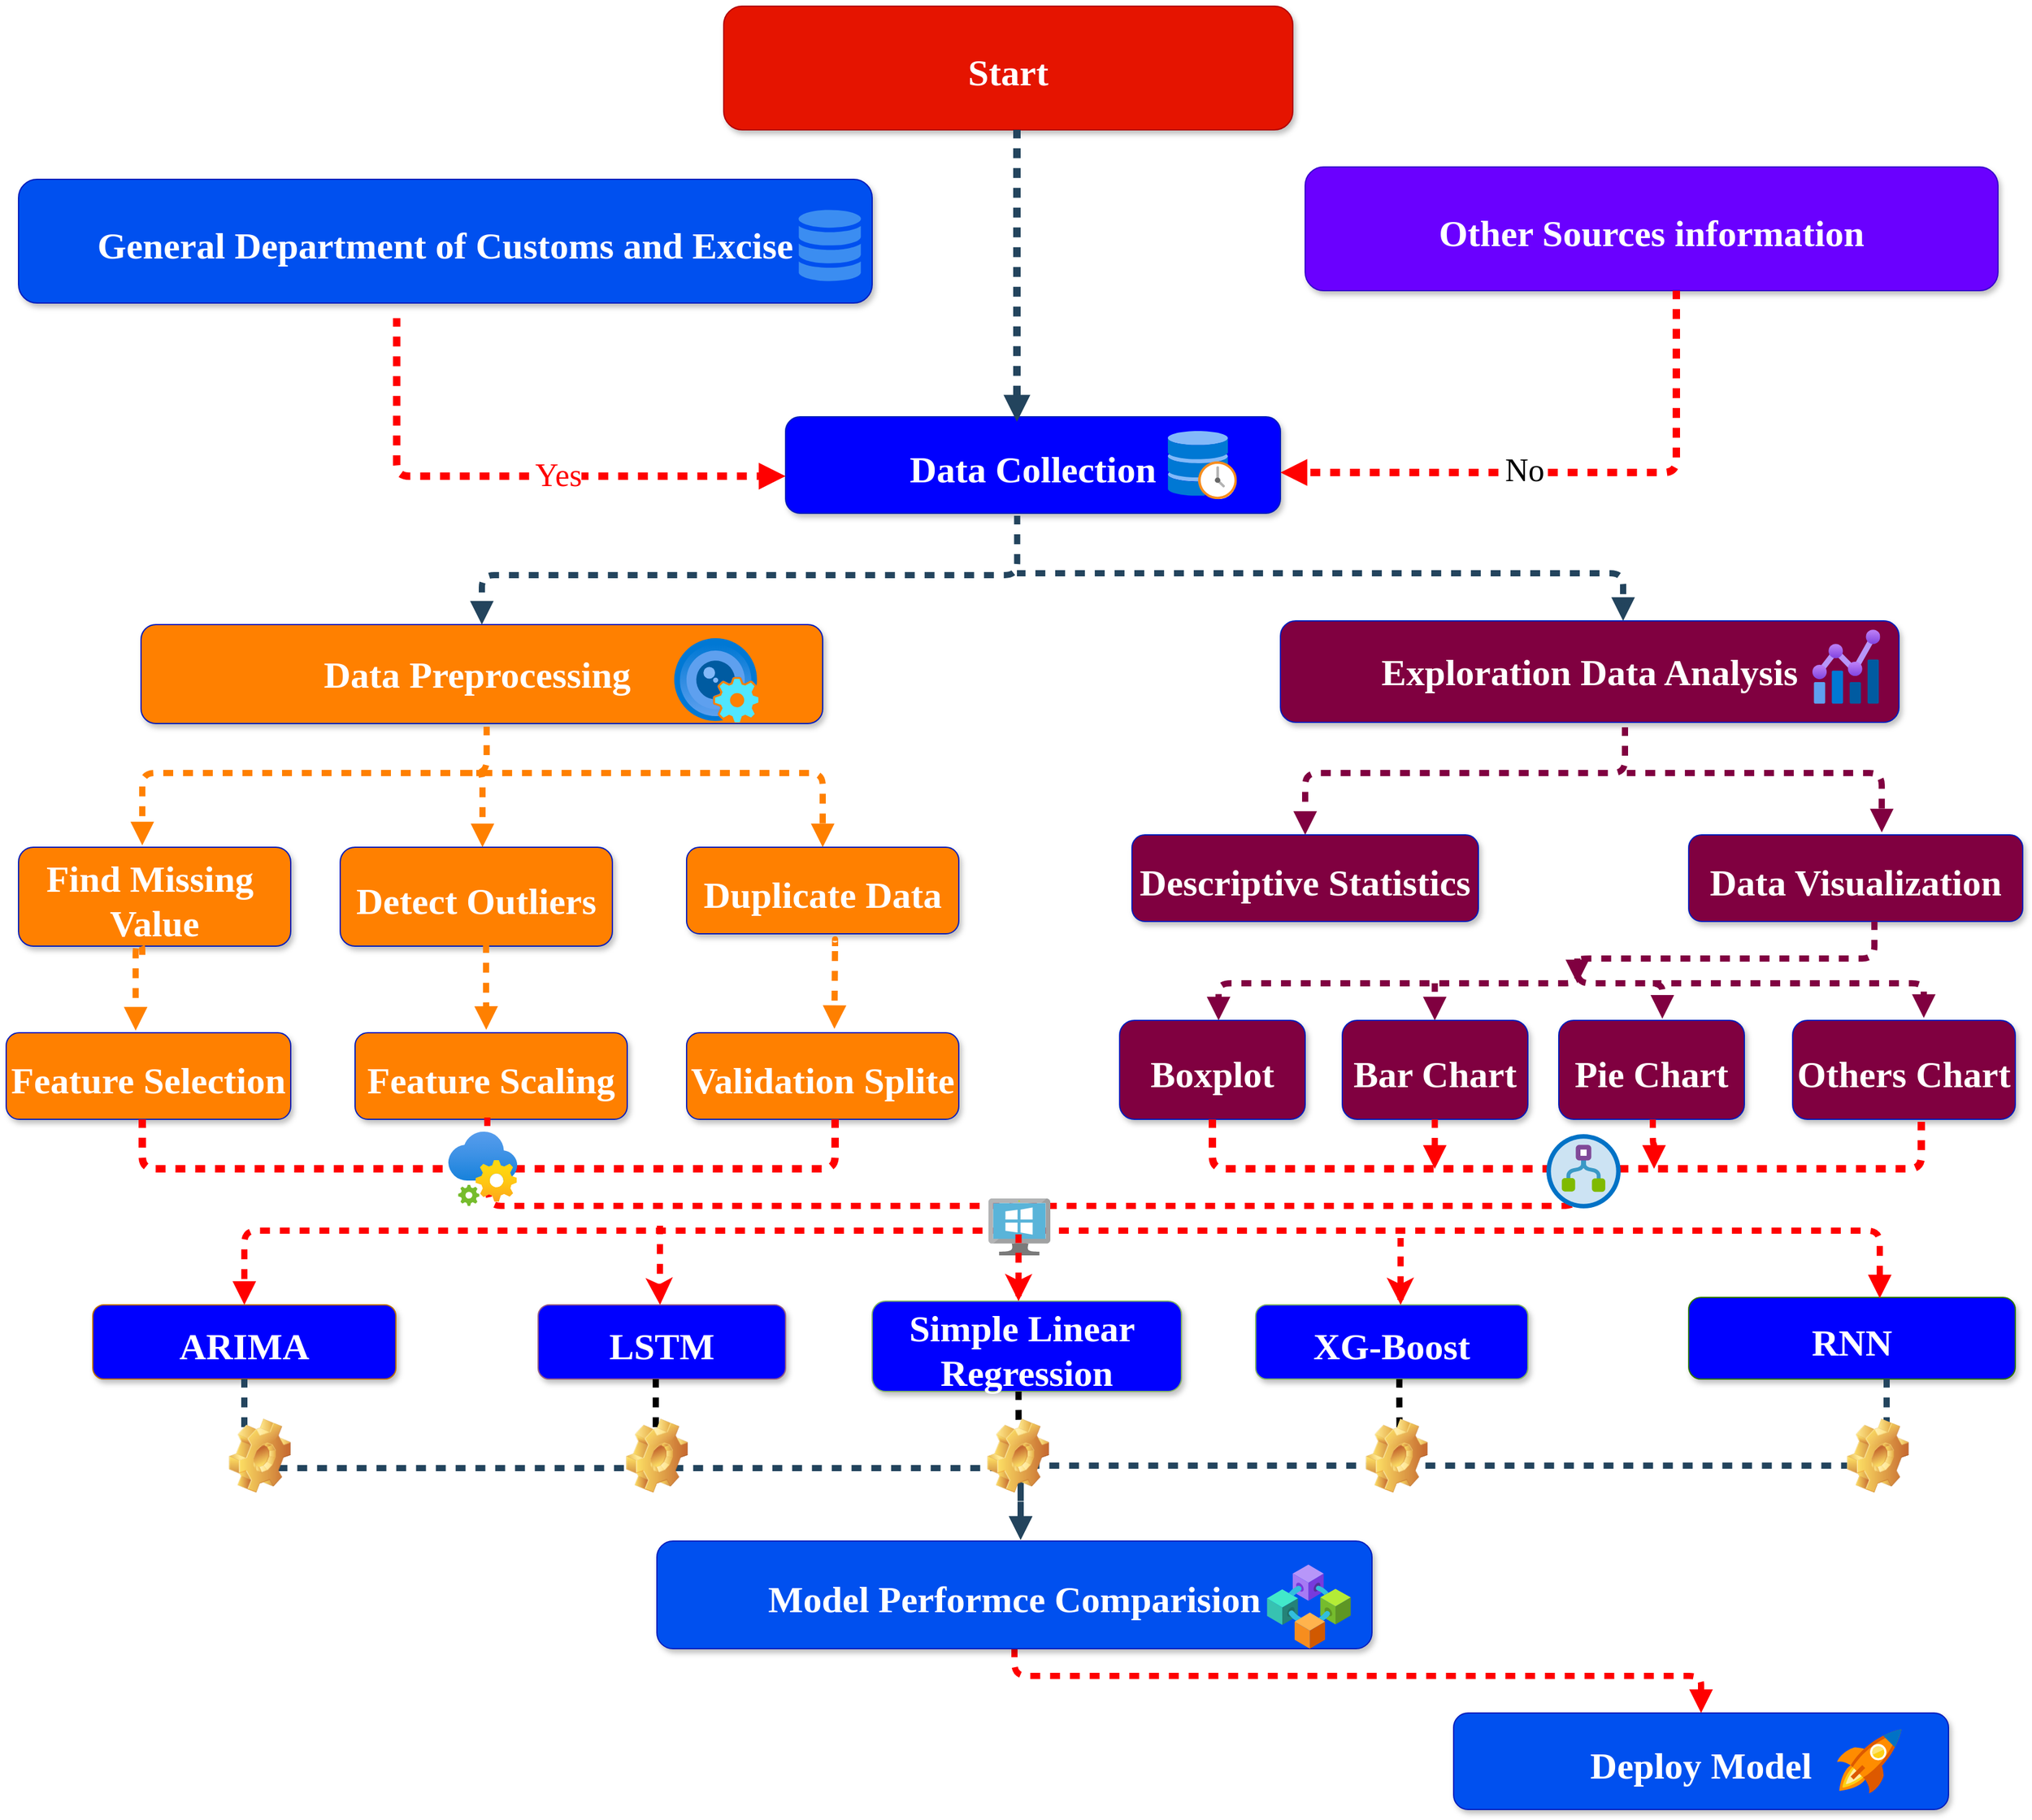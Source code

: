 <mxfile version="24.3.1" type="github" pages="7">
  <diagram name="ChartFlow" id="z4mll4UZlSNYKY8jVkmX">
    <mxGraphModel dx="406" dy="739" grid="1" gridSize="10" guides="1" tooltips="1" connect="1" arrows="1" fold="1" page="1" pageScale="1" pageWidth="827" pageHeight="1169" math="0" shadow="0">
      <root>
        <mxCell id="0" />
        <mxCell id="1" parent="0" />
        <mxCell id="y6rWmXWkyfaZb9efjpmc-1" value="General Department of Customs and Excise" style="rounded=1;fillColor=#0050ef;strokeColor=#001DBC;shadow=1;fontStyle=1;fontColor=#ffffff;fontSize=30;fontFamily=Times New Roman;" parent="1" vertex="1">
          <mxGeometry x="20" y="160" width="690" height="100" as="geometry" />
        </mxCell>
        <mxCell id="y6rWmXWkyfaZb9efjpmc-2" value="ARIMA" style="rounded=1;fillColor=#0000ff;strokeColor=#BD7000;shadow=1;fontStyle=1;fontColor=#ffffff;fontSize=30;fontFamily=Times New Roman;" parent="1" vertex="1">
          <mxGeometry x="80" y="1070" width="245" height="60" as="geometry" />
        </mxCell>
        <mxCell id="y6rWmXWkyfaZb9efjpmc-3" value="RNN" style="rounded=1;fillColor=#0000ff;strokeColor=#2D7600;shadow=1;fontStyle=1;fontColor=#ffffff;fontSize=30;fontFamily=Times New Roman;" parent="1" vertex="1">
          <mxGeometry x="1370" y="1064" width="264" height="66" as="geometry" />
        </mxCell>
        <mxCell id="y6rWmXWkyfaZb9efjpmc-4" value="Deploy Model" style="rounded=1;fillColor=#0050ef;strokeColor=#001DBC;shadow=1;fontStyle=1;fontSize=30;fontFamily=Times New Roman;fontColor=#ffffff;" parent="1" vertex="1">
          <mxGeometry x="1180" y="1400" width="400" height="78" as="geometry" />
        </mxCell>
        <mxCell id="y6rWmXWkyfaZb9efjpmc-5" value="Start" style="rounded=1;shadow=1;fontStyle=1;fontSize=30;fillColor=#e51400;fillStyle=auto;fontFamily=Times New Roman;fontColor=#ffffff;strokeColor=#B20000;" parent="1" vertex="1">
          <mxGeometry x="590" y="20" width="460" height="100" as="geometry" />
        </mxCell>
        <mxCell id="y6rWmXWkyfaZb9efjpmc-6" value="Data Collection" style="rounded=1;fillColor=#0000ff;strokeColor=#001DBC;shadow=1;fontStyle=1;fontColor=#ffffff;fontSize=30;fontFamily=Times New Roman;" parent="1" vertex="1">
          <mxGeometry x="640" y="352.05" width="400" height="77.95" as="geometry" />
        </mxCell>
        <mxCell id="y6rWmXWkyfaZb9efjpmc-7" value="Other Sources information" style="rounded=1;fillColor=#6a00ff;strokeColor=#3700CC;shadow=1;fontStyle=1;fontColor=#ffffff;fontSize=30;fontFamily=Times New Roman;" parent="1" vertex="1">
          <mxGeometry x="1060" y="150" width="560" height="100" as="geometry" />
        </mxCell>
        <mxCell id="y6rWmXWkyfaZb9efjpmc-8" value="" style="edgeStyle=elbowEdgeStyle;elbow=vertical;strokeWidth=6;endArrow=block;endFill=1;fontStyle=1;strokeColor=#23445D;flowAnimation=1;" parent="1" edge="1">
          <mxGeometry x="22" y="165.5" width="100" height="100" as="geometry">
            <mxPoint x="827" y="120" as="sourcePoint" />
            <mxPoint x="827" y="356" as="targetPoint" />
          </mxGeometry>
        </mxCell>
        <mxCell id="y6rWmXWkyfaZb9efjpmc-9" value="" style="edgeStyle=elbowEdgeStyle;elbow=vertical;strokeWidth=6;endArrow=block;endFill=1;fontStyle=1;strokeColor=#ff0000;flowAnimation=1;fillColor=#0050ef;" parent="1" target="y6rWmXWkyfaZb9efjpmc-6" edge="1">
          <mxGeometry x="22" y="165.5" width="100" height="100" as="geometry">
            <mxPoint x="1360" y="250" as="sourcePoint" />
            <mxPoint x="984" y="406" as="targetPoint" />
            <Array as="points">
              <mxPoint x="1141" y="397" />
            </Array>
          </mxGeometry>
        </mxCell>
        <mxCell id="y6rWmXWkyfaZb9efjpmc-10" value="&lt;font style=&quot;font-size: 26px;&quot; face=&quot;Times New Roman&quot;&gt;No&lt;/font&gt;" style="edgeLabel;html=1;align=center;verticalAlign=middle;resizable=0;points=[];" parent="y6rWmXWkyfaZb9efjpmc-9" vertex="1" connectable="0">
          <mxGeometry relative="1" as="geometry">
            <mxPoint x="-37" y="-2" as="offset" />
          </mxGeometry>
        </mxCell>
        <mxCell id="y6rWmXWkyfaZb9efjpmc-11" value="" style="edgeStyle=elbowEdgeStyle;elbow=vertical;strokeWidth=6;endArrow=block;endFill=1;fontStyle=1;strokeColor=#ff0000;flowAnimation=1;shadow=0;textShadow=0;exitX=0.443;exitY=1.122;exitDx=0;exitDy=0;exitPerimeter=0;" parent="1" source="y6rWmXWkyfaZb9efjpmc-1" target="y6rWmXWkyfaZb9efjpmc-6" edge="1">
          <mxGeometry x="22" y="165.5" width="100" height="100" as="geometry">
            <mxPoint x="270" y="250" as="sourcePoint" />
            <mxPoint x="749" y="407" as="targetPoint" />
            <Array as="points">
              <mxPoint x="608" y="400" />
              <mxPoint x="580" y="403" />
              <mxPoint x="832" y="510" />
            </Array>
          </mxGeometry>
        </mxCell>
        <mxCell id="y6rWmXWkyfaZb9efjpmc-12" value="&lt;font color=&quot;#ff0000&quot; style=&quot;font-size: 26px;&quot; face=&quot;Times New Roman&quot;&gt;Yes&lt;/font&gt;" style="edgeLabel;html=1;align=center;verticalAlign=middle;resizable=0;points=[];" parent="y6rWmXWkyfaZb9efjpmc-11" vertex="1" connectable="0">
          <mxGeometry relative="1" as="geometry">
            <mxPoint x="37" y="-1" as="offset" />
          </mxGeometry>
        </mxCell>
        <mxCell id="y6rWmXWkyfaZb9efjpmc-13" value="" style="edgeStyle=elbowEdgeStyle;elbow=vertical;strokeWidth=5;endArrow=block;endFill=1;fontStyle=1;strokeColor=#ff0000;flowAnimation=1;entryX=0.5;entryY=0;entryDx=0;entryDy=0;" parent="1" target="y6rWmXWkyfaZb9efjpmc-2" edge="1">
          <mxGeometry x="22" y="165.5" width="100" height="100" as="geometry">
            <mxPoint x="830" y="990" as="sourcePoint" />
            <mxPoint x="307" y="984" as="targetPoint" />
            <Array as="points">
              <mxPoint x="520" y="1010" />
            </Array>
          </mxGeometry>
        </mxCell>
        <mxCell id="y6rWmXWkyfaZb9efjpmc-14" value="" style="edgeStyle=elbowEdgeStyle;elbow=vertical;strokeWidth=5;endArrow=block;endFill=1;fontStyle=1;strokeColor=#ff0000;flowAnimation=1;entryX=0.5;entryY=0;entryDx=0;entryDy=0;exitX=0.5;exitY=1;exitDx=0;exitDy=0;" parent="1" source="y6rWmXWkyfaZb9efjpmc-27" target="y6rWmXWkyfaZb9efjpmc-4" edge="1">
          <mxGeometry x="22" y="165.5" width="100" height="100" as="geometry">
            <mxPoint x="827" y="1363.72" as="sourcePoint" />
            <mxPoint x="1385.4" y="1383.0" as="targetPoint" />
            <Array as="points">
              <mxPoint x="1100" y="1370" />
              <mxPoint x="935" y="1337.72" />
              <mxPoint x="1056" y="1312.72" />
            </Array>
          </mxGeometry>
        </mxCell>
        <mxCell id="y6rWmXWkyfaZb9efjpmc-16" value="&lt;font style=&quot;font-size: 30px;&quot;&gt;Data Preprocessing&amp;nbsp;&lt;/font&gt;" style="whiteSpace=wrap;html=1;fontSize=25;fillColor=#ff8000;strokeColor=#001DBC;fontColor=#ffffff;rounded=1;shadow=1;fontStyle=1;fontFamily=Times New Roman;" parent="1" vertex="1">
          <mxGeometry x="119" y="520" width="551" height="80" as="geometry" />
        </mxCell>
        <mxCell id="y6rWmXWkyfaZb9efjpmc-17" value="LSTM" style="rounded=1;fillColor=#0000ff;strokeColor=#996185;shadow=1;gradientColor=none;fontStyle=1;fontSize=30;fontFamily=Times New Roman;fontColor=#ffffff;" parent="1" vertex="1">
          <mxGeometry x="440" y="1070" width="200" height="60" as="geometry" />
        </mxCell>
        <mxCell id="y6rWmXWkyfaZb9efjpmc-20" value="XG-Boost" style="rounded=1;fillColor=#0000ff;strokeColor=#82b366;shadow=1;gradientColor=none;fontStyle=1;fontSize=30;fontFamily=Times New Roman;fontColor=#ffffff;" parent="1" vertex="1">
          <mxGeometry x="1020" y="1070" width="220" height="60" as="geometry" />
        </mxCell>
        <mxCell id="y6rWmXWkyfaZb9efjpmc-21" style="edgeStyle=orthogonalEdgeStyle;rounded=0;orthogonalLoop=1;jettySize=auto;html=1;strokeWidth=5;flowAnimation=1;" parent="1" edge="1">
          <mxGeometry relative="1" as="geometry">
            <mxPoint x="535.09" y="1200" as="targetPoint" />
            <mxPoint x="535.09" y="1130" as="sourcePoint" />
            <Array as="points">
              <mxPoint x="535.09" y="1160" />
              <mxPoint x="535.09" y="1160" />
            </Array>
          </mxGeometry>
        </mxCell>
        <mxCell id="y6rWmXWkyfaZb9efjpmc-27" value="Model Performce Comparision" style="rounded=1;fillColor=#0050ef;strokeColor=#001DBC;shadow=1;fontStyle=1;fontColor=#ffffff;fontSize=30;fontFamily=Times New Roman;" parent="1" vertex="1">
          <mxGeometry x="536" y="1261" width="578" height="87" as="geometry" />
        </mxCell>
        <mxCell id="y6rWmXWkyfaZb9efjpmc-28" value="" style="edgeStyle=elbowEdgeStyle;elbow=vertical;strokeWidth=5;endArrow=block;endFill=1;fontStyle=1;strokeColor=#ff0000;flowAnimation=1;entryX=0.585;entryY=0.01;entryDx=0;entryDy=0;entryPerimeter=0;" parent="1" target="y6rWmXWkyfaZb9efjpmc-3" edge="1">
          <mxGeometry x="22" y="165.5" width="100" height="100" as="geometry">
            <mxPoint x="830" y="1010" as="sourcePoint" />
            <mxPoint x="1381" y="997" as="targetPoint" />
            <Array as="points">
              <mxPoint x="1180" y="1010" />
            </Array>
          </mxGeometry>
        </mxCell>
        <mxCell id="y6rWmXWkyfaZb9efjpmc-30" value="" style="edgeStyle=elbowEdgeStyle;elbow=vertical;strokeWidth=5;endArrow=block;endFill=1;fontStyle=1;strokeColor=#23445D;flowAnimation=1;exitX=0.468;exitY=1.026;exitDx=0;exitDy=0;entryX=0.5;entryY=0;entryDx=0;entryDy=0;exitPerimeter=0;" parent="1" source="y6rWmXWkyfaZb9efjpmc-6" target="y6rWmXWkyfaZb9efjpmc-16" edge="1">
          <mxGeometry x="22" y="165.5" width="100" height="100" as="geometry">
            <mxPoint x="827.15" y="418.57" as="sourcePoint" />
            <mxPoint x="428.0" y="508.16" as="targetPoint" />
            <Array as="points">
              <mxPoint x="610" y="480" />
            </Array>
          </mxGeometry>
        </mxCell>
        <mxCell id="y6rWmXWkyfaZb9efjpmc-32" value="&lt;font style=&quot;font-size: 30px;&quot;&gt;Exploration Data Analysis&lt;/font&gt;" style="whiteSpace=wrap;html=1;fontSize=25;fillColor=#800040;strokeColor=#001DBC;fontColor=#ffffff;rounded=1;shadow=1;fontStyle=1;fontFamily=Times New Roman;" parent="1" vertex="1">
          <mxGeometry x="1040" y="517" width="500" height="82" as="geometry" />
        </mxCell>
        <mxCell id="y6rWmXWkyfaZb9efjpmc-33" value="" style="edgeStyle=elbowEdgeStyle;elbow=vertical;strokeWidth=5;endArrow=block;endFill=1;fontStyle=1;strokeColor=#23445D;flowAnimation=1;entryX=0.56;entryY=-0.043;entryDx=0;entryDy=0;entryPerimeter=0;" parent="1" edge="1">
          <mxGeometry x="22" y="165.5" width="100" height="100" as="geometry">
            <mxPoint x="827" y="478.53" as="sourcePoint" />
            <mxPoint x="1317" y="517.004" as="targetPoint" />
            <Array as="points">
              <mxPoint x="1087.5" y="478.53" />
            </Array>
          </mxGeometry>
        </mxCell>
        <mxCell id="y6rWmXWkyfaZb9efjpmc-36" value="" style="edgeStyle=elbowEdgeStyle;elbow=vertical;strokeWidth=5;endArrow=block;endFill=1;fontStyle=1;strokeColor=#ff0000;flowAnimation=1;" parent="1" edge="1">
          <mxGeometry x="22" y="165.5" width="100" height="100" as="geometry">
            <mxPoint x="400" y="960" as="sourcePoint" />
            <mxPoint x="830" y="1030" as="targetPoint" />
            <Array as="points">
              <mxPoint x="620" y="990" />
            </Array>
          </mxGeometry>
        </mxCell>
        <mxCell id="y6rWmXWkyfaZb9efjpmc-41" value="" style="edgeStyle=elbowEdgeStyle;elbow=vertical;strokeWidth=5;endArrow=block;endFill=1;fontStyle=1;strokeColor=#23445D;flowAnimation=1;exitX=0.5;exitY=1;exitDx=0;exitDy=0;" parent="1" source="y6rWmXWkyfaZb9efjpmc-2" edge="1">
          <mxGeometry x="22" y="165.5" width="100" height="100" as="geometry">
            <mxPoint x="172.995" y="1141.36" as="sourcePoint" />
            <mxPoint x="830" y="1260" as="targetPoint" />
            <Array as="points">
              <mxPoint x="839.81" y="1202" />
              <mxPoint x="673.81" y="1192" />
            </Array>
          </mxGeometry>
        </mxCell>
        <mxCell id="y6rWmXWkyfaZb9efjpmc-42" value="" style="shape=image;html=1;verticalLabelPosition=bottom;verticalAlign=top;imageAspect=0;image=img/clipart/Gear_128x128.png;sketch=1;hachureGap=4;jiggle=2;curveFitting=1;fontFamily=Architects Daughter;fontSource=https%3A%2F%2Ffonts.googleapis.com%2Fcss%3Ffamily%3DArchitects%2BDaughter;" parent="1" vertex="1">
          <mxGeometry x="190" y="1162" width="50" height="60" as="geometry" />
        </mxCell>
        <mxCell id="y6rWmXWkyfaZb9efjpmc-45" value="" style="edgeStyle=elbowEdgeStyle;elbow=vertical;strokeWidth=5;endArrow=block;endFill=1;fontStyle=1;strokeColor=#ff0000;flowAnimation=1;" parent="1" edge="1">
          <mxGeometry x="22" y="165.5" width="100" height="100" as="geometry">
            <mxPoint x="1280" y="960" as="sourcePoint" />
            <mxPoint x="830" y="1030" as="targetPoint" />
            <Array as="points">
              <mxPoint x="1050" y="990" />
            </Array>
          </mxGeometry>
        </mxCell>
        <mxCell id="y6rWmXWkyfaZb9efjpmc-47" value="" style="image;aspect=fixed;html=1;points=[];align=center;fontSize=12;image=img/lib/azure2/other/Defender_Historian.svg;" parent="1" vertex="1">
          <mxGeometry x="949" y="363.52" width="55.81" height="55.05" as="geometry" />
        </mxCell>
        <mxCell id="y6rWmXWkyfaZb9efjpmc-48" value="" style="image;aspect=fixed;html=1;points=[];align=center;fontSize=12;image=img/lib/azure2/management_governance/Metrics.svg;" parent="1" vertex="1">
          <mxGeometry x="1470" y="520" width="54.8" height="68" as="geometry" />
        </mxCell>
        <mxCell id="y6rWmXWkyfaZb9efjpmc-49" value="" style="edgeStyle=elbowEdgeStyle;elbow=vertical;strokeWidth=4;endArrow=block;endFill=1;fontStyle=1;strokeColor=#23445D;flowAnimation=1;" parent="1" edge="1">
          <mxGeometry x="22" y="165.5" width="100" height="100" as="geometry">
            <mxPoint x="880" y="915.0" as="sourcePoint" />
            <mxPoint x="880" y="915" as="targetPoint" />
            <Array as="points" />
          </mxGeometry>
        </mxCell>
        <mxCell id="y6rWmXWkyfaZb9efjpmc-51" value="" style="image;aspect=fixed;html=1;points=[];align=center;fontSize=12;image=img/lib/azure2/ai_machine_learning/Custom_Vision.svg;" parent="1" vertex="1">
          <mxGeometry x="550" y="531" width="68" height="68" as="geometry" />
        </mxCell>
        <mxCell id="y6rWmXWkyfaZb9efjpmc-53" value="" style="image;aspect=fixed;html=1;points=[];align=center;fontSize=12;image=img/lib/azure2/blockchain/Consortium.svg;" parent="1" vertex="1">
          <mxGeometry x="1029" y="1280" width="68" height="68" as="geometry" />
        </mxCell>
        <mxCell id="acaOZs-IvBvRF_PJCefd-4" value="" style="edgeStyle=elbowEdgeStyle;elbow=vertical;strokeWidth=5;endArrow=block;endFill=1;fontStyle=1;strokeColor=#23445D;flowAnimation=1;" parent="1" edge="1">
          <mxGeometry x="22" y="165.5" width="100" height="100" as="geometry">
            <mxPoint x="1530" y="1130" as="sourcePoint" />
            <mxPoint x="830" y="1260" as="targetPoint" />
            <Array as="points">
              <mxPoint x="1180" y="1200" />
            </Array>
          </mxGeometry>
        </mxCell>
        <mxCell id="acaOZs-IvBvRF_PJCefd-5" style="edgeStyle=orthogonalEdgeStyle;rounded=0;orthogonalLoop=1;jettySize=auto;html=1;strokeWidth=5;flowAnimation=1;" parent="1" edge="1">
          <mxGeometry relative="1" as="geometry">
            <mxPoint x="1136.37" y="1194" as="targetPoint" />
            <mxPoint x="1136.14" y="1130" as="sourcePoint" />
            <Array as="points">
              <mxPoint x="1136.37" y="1144" />
              <mxPoint x="1136.37" y="1144" />
            </Array>
          </mxGeometry>
        </mxCell>
        <mxCell id="acaOZs-IvBvRF_PJCefd-6" style="edgeStyle=orthogonalEdgeStyle;rounded=0;orthogonalLoop=1;jettySize=auto;html=1;strokeWidth=5;flowAnimation=1;strokeColor=#ff0000;" parent="1" edge="1">
          <mxGeometry relative="1" as="geometry">
            <mxPoint x="1137.14" y="1070" as="targetPoint" />
            <mxPoint x="1137.14" y="1016" as="sourcePoint" />
            <Array as="points">
              <mxPoint x="1137.14" y="1066" />
              <mxPoint x="1137.14" y="1066" />
            </Array>
          </mxGeometry>
        </mxCell>
        <mxCell id="acaOZs-IvBvRF_PJCefd-7" style="edgeStyle=orthogonalEdgeStyle;rounded=0;orthogonalLoop=1;jettySize=auto;html=1;strokeWidth=5;flowAnimation=1;strokeColor=#ff0000;" parent="1" edge="1">
          <mxGeometry relative="1" as="geometry">
            <mxPoint x="538.53" y="1070" as="targetPoint" />
            <mxPoint x="538.44" y="1006" as="sourcePoint" />
            <Array as="points">
              <mxPoint x="538.53" y="1066" />
              <mxPoint x="538.53" y="1066" />
            </Array>
          </mxGeometry>
        </mxCell>
        <mxCell id="dQYnVaafUB5beC0OtBWZ-1" value="" style="edgeStyle=elbowEdgeStyle;elbow=vertical;strokeWidth=5;endArrow=block;endFill=1;fontStyle=1;strokeColor=#ff8000;flowAnimation=1;exitX=0.507;exitY=1.032;exitDx=0;exitDy=0;exitPerimeter=0;" parent="1" source="y6rWmXWkyfaZb9efjpmc-16" edge="1">
          <mxGeometry x="22" y="165.5" width="100" height="100" as="geometry">
            <mxPoint x="280" y="610" as="sourcePoint" />
            <mxPoint x="120" y="698.5" as="targetPoint" />
            <Array as="points">
              <mxPoint x="200" y="640" />
            </Array>
          </mxGeometry>
        </mxCell>
        <mxCell id="dQYnVaafUB5beC0OtBWZ-3" value="" style="edgeStyle=elbowEdgeStyle;elbow=vertical;strokeWidth=5;endArrow=block;endFill=1;fontStyle=1;strokeColor=#ff8000;flowAnimation=1;entryX=0.5;entryY=0;entryDx=0;entryDy=0;" parent="1" edge="1">
          <mxGeometry x="22" y="165.5" width="100" height="100" as="geometry">
            <mxPoint x="390" y="640" as="sourcePoint" />
            <mxPoint x="395.0" y="700" as="targetPoint" />
            <Array as="points">
              <mxPoint x="425" y="640" />
            </Array>
          </mxGeometry>
        </mxCell>
        <mxCell id="dQYnVaafUB5beC0OtBWZ-5" value="Feature Selection" style="rounded=1;fillColor=#ff8000;strokeColor=#001DBC;shadow=1;fontStyle=1;fontColor=#ffffff;fontSize=30;fontFamily=Times New Roman;" parent="1" vertex="1">
          <mxGeometry x="10" y="850" width="230" height="70" as="geometry" />
        </mxCell>
        <mxCell id="dQYnVaafUB5beC0OtBWZ-6" value="Detect Outliers" style="rounded=1;fillColor=#ff8000;strokeColor=#001DBC;shadow=1;fontStyle=1;fontColor=#ffffff;fontSize=30;fontFamily=Times New Roman;" parent="1" vertex="1">
          <mxGeometry x="280" y="700" width="220" height="80" as="geometry" />
        </mxCell>
        <mxCell id="dQYnVaafUB5beC0OtBWZ-7" value="" style="edgeStyle=elbowEdgeStyle;elbow=vertical;strokeWidth=5;endArrow=block;endFill=1;fontStyle=1;strokeColor=#ff8000;flowAnimation=1;entryX=0.5;entryY=0;entryDx=0;entryDy=0;" parent="1" target="dQYnVaafUB5beC0OtBWZ-8" edge="1">
          <mxGeometry x="22" y="165.5" width="100" height="100" as="geometry">
            <mxPoint x="380" y="640" as="sourcePoint" />
            <mxPoint x="620" y="690" as="targetPoint" />
            <Array as="points">
              <mxPoint x="677" y="640" />
            </Array>
          </mxGeometry>
        </mxCell>
        <mxCell id="dQYnVaafUB5beC0OtBWZ-8" value="Duplicate Data" style="rounded=1;fillColor=#ff8000;strokeColor=#001DBC;shadow=1;fontStyle=1;fontColor=#ffffff;fontSize=30;fontFamily=Times New Roman;" parent="1" vertex="1">
          <mxGeometry x="560" y="700" width="220" height="70" as="geometry" />
        </mxCell>
        <mxCell id="dQYnVaafUB5beC0OtBWZ-9" value="Find Missing &#xa;Value" style="rounded=1;fillColor=#ff8000;strokeColor=#001DBC;shadow=1;fontStyle=1;fontColor=#ffffff;fontSize=30;fontFamily=Times New Roman;" parent="1" vertex="1">
          <mxGeometry x="20" y="700" width="220" height="80" as="geometry" />
        </mxCell>
        <mxCell id="dQYnVaafUB5beC0OtBWZ-10" value="Feature Scaling" style="rounded=1;fillColor=#ff8000;strokeColor=#001DBC;shadow=1;fontStyle=1;fontColor=#ffffff;fontSize=30;fontFamily=Times New Roman;" parent="1" vertex="1">
          <mxGeometry x="292" y="850" width="220" height="70" as="geometry" />
        </mxCell>
        <mxCell id="dQYnVaafUB5beC0OtBWZ-11" value="Validation Splite" style="rounded=1;fillColor=#ff8000;strokeColor=#001DBC;shadow=1;fontStyle=1;fontColor=#ffffff;fontSize=30;fontFamily=Times New Roman;" parent="1" vertex="1">
          <mxGeometry x="560" y="850" width="220" height="70" as="geometry" />
        </mxCell>
        <mxCell id="dQYnVaafUB5beC0OtBWZ-12" value="" style="edgeStyle=elbowEdgeStyle;elbow=vertical;strokeWidth=5;endArrow=block;endFill=1;fontStyle=1;strokeColor=#ff8000;flowAnimation=1;entryX=0.455;entryY=-0.025;entryDx=0;entryDy=0;entryPerimeter=0;" parent="1" target="dQYnVaafUB5beC0OtBWZ-5" edge="1">
          <mxGeometry x="22" y="165.5" width="100" height="100" as="geometry">
            <mxPoint x="120" y="787" as="sourcePoint" />
            <mxPoint x="120" y="837" as="targetPoint" />
            <Array as="points">
              <mxPoint x="200" y="778.5" />
            </Array>
          </mxGeometry>
        </mxCell>
        <mxCell id="dQYnVaafUB5beC0OtBWZ-13" value="" style="edgeStyle=elbowEdgeStyle;elbow=vertical;strokeWidth=5;endArrow=block;endFill=1;fontStyle=1;strokeColor=#ff8000;flowAnimation=1;entryX=0.482;entryY=-0.034;entryDx=0;entryDy=0;entryPerimeter=0;" parent="1" target="dQYnVaafUB5beC0OtBWZ-10" edge="1">
          <mxGeometry x="22" y="165.5" width="100" height="100" as="geometry">
            <mxPoint x="397.89" y="778.5" as="sourcePoint" />
            <mxPoint x="397.89" y="828.5" as="targetPoint" />
            <Array as="points" />
          </mxGeometry>
        </mxCell>
        <mxCell id="dQYnVaafUB5beC0OtBWZ-14" value="" style="edgeStyle=elbowEdgeStyle;elbow=vertical;strokeWidth=5;endArrow=block;endFill=1;fontStyle=1;strokeColor=#ff8000;flowAnimation=1;entryX=0.543;entryY=-0.044;entryDx=0;entryDy=0;entryPerimeter=0;" parent="1" target="dQYnVaafUB5beC0OtBWZ-11" edge="1">
          <mxGeometry x="22" y="165.5" width="100" height="100" as="geometry">
            <mxPoint x="680" y="780" as="sourcePoint" />
            <mxPoint x="680" y="830" as="targetPoint" />
            <Array as="points">
              <mxPoint x="760" y="771.5" />
            </Array>
          </mxGeometry>
        </mxCell>
        <mxCell id="dQYnVaafUB5beC0OtBWZ-15" value="" style="edgeStyle=elbowEdgeStyle;elbow=vertical;strokeWidth=6;endArrow=block;endFill=1;fontStyle=1;strokeColor=#ff0000;flowAnimation=1;shadow=0;textShadow=0;" parent="1" edge="1">
          <mxGeometry x="22" y="165.5" width="100" height="100" as="geometry">
            <mxPoint x="120" y="920" as="sourcePoint" />
            <mxPoint x="400" y="970" as="targetPoint" />
            <Array as="points">
              <mxPoint x="250" y="960" />
              <mxPoint x="430" y="1063" />
              <mxPoint x="682" y="1170" />
            </Array>
          </mxGeometry>
        </mxCell>
        <mxCell id="dQYnVaafUB5beC0OtBWZ-17" value="" style="edgeStyle=elbowEdgeStyle;elbow=vertical;strokeWidth=5;endArrow=block;endFill=1;fontStyle=1;strokeColor=#ff0000;flowAnimation=1;" parent="1" edge="1">
          <mxGeometry x="22" y="165.5" width="100" height="100" as="geometry">
            <mxPoint x="398.89" y="918.5" as="sourcePoint" />
            <mxPoint x="398.89" y="968.5" as="targetPoint" />
            <Array as="points" />
          </mxGeometry>
        </mxCell>
        <mxCell id="dQYnVaafUB5beC0OtBWZ-18" value="" style="edgeStyle=elbowEdgeStyle;elbow=vertical;strokeWidth=6;endArrow=block;endFill=1;fontStyle=1;strokeColor=#ff0000;flowAnimation=1;fillColor=#0050ef;" parent="1" edge="1">
          <mxGeometry x="22" y="165.5" width="100" height="100" as="geometry">
            <mxPoint x="680" y="920" as="sourcePoint" />
            <mxPoint x="380" y="960" as="targetPoint" />
            <Array as="points">
              <mxPoint x="619" y="960" />
            </Array>
          </mxGeometry>
        </mxCell>
        <mxCell id="VPiQwcCFB3sAaOnDQ4U8-1" value="" style="edgeStyle=elbowEdgeStyle;elbow=vertical;strokeWidth=5;endArrow=block;endFill=1;fontStyle=1;strokeColor=#800040;flowAnimation=1;exitX=0.557;exitY=1.049;exitDx=0;exitDy=0;exitPerimeter=0;" parent="1" source="y6rWmXWkyfaZb9efjpmc-32" target="VPiQwcCFB3sAaOnDQ4U8-2" edge="1">
          <mxGeometry x="22" y="165.5" width="100" height="100" as="geometry">
            <mxPoint x="1394" y="600.032" as="sourcePoint" />
            <mxPoint x="1114" y="690" as="targetPoint" />
            <Array as="points">
              <mxPoint x="1274" y="640" />
            </Array>
          </mxGeometry>
        </mxCell>
        <mxCell id="VPiQwcCFB3sAaOnDQ4U8-2" value="Descriptive Statistics" style="rounded=1;fillColor=#800040;strokeColor=#001DBC;shadow=1;fontStyle=1;fontColor=#ffffff;fontSize=30;fontFamily=Times New Roman;" parent="1" vertex="1">
          <mxGeometry x="920" y="690" width="280" height="70" as="geometry" />
        </mxCell>
        <mxCell id="VPiQwcCFB3sAaOnDQ4U8-3" value="" style="edgeStyle=elbowEdgeStyle;elbow=vertical;strokeWidth=5;endArrow=block;endFill=1;fontStyle=1;strokeColor=#800040;flowAnimation=1;entryX=0.578;entryY=-0.029;entryDx=0;entryDy=0;entryPerimeter=0;" parent="1" target="VPiQwcCFB3sAaOnDQ4U8-5" edge="1">
          <mxGeometry x="22" y="165.5" width="100" height="100" as="geometry">
            <mxPoint x="1320" y="640" as="sourcePoint" />
            <mxPoint x="1560" y="680" as="targetPoint" />
            <Array as="points">
              <mxPoint x="1400" y="640" />
            </Array>
          </mxGeometry>
        </mxCell>
        <mxCell id="VPiQwcCFB3sAaOnDQ4U8-5" value="Data Visualization" style="rounded=1;fillColor=#800040;strokeColor=#001DBC;shadow=1;fontStyle=1;fontColor=#ffffff;fontSize=30;fontFamily=Times New Roman;" parent="1" vertex="1">
          <mxGeometry x="1370" y="690" width="270" height="70" as="geometry" />
        </mxCell>
        <mxCell id="VPiQwcCFB3sAaOnDQ4U8-6" value="Boxplot" style="rounded=1;fillColor=#800040;strokeColor=#001DBC;shadow=1;fontStyle=1;fontColor=#ffffff;fontSize=30;fontFamily=Times New Roman;" parent="1" vertex="1">
          <mxGeometry x="910" y="840" width="150" height="80" as="geometry" />
        </mxCell>
        <mxCell id="VPiQwcCFB3sAaOnDQ4U8-7" value="Bar Chart" style="rounded=1;fillColor=#800040;strokeColor=#001DBC;shadow=1;fontStyle=1;fontColor=#ffffff;fontSize=30;fontFamily=Times New Roman;" parent="1" vertex="1">
          <mxGeometry x="1090" y="840" width="150" height="80" as="geometry" />
        </mxCell>
        <mxCell id="VPiQwcCFB3sAaOnDQ4U8-8" value="Pie Chart" style="rounded=1;fillColor=#800040;strokeColor=#001DBC;shadow=1;fontStyle=1;fontColor=#ffffff;fontSize=30;fontFamily=Times New Roman;" parent="1" vertex="1">
          <mxGeometry x="1265" y="840" width="150" height="80" as="geometry" />
        </mxCell>
        <mxCell id="VPiQwcCFB3sAaOnDQ4U8-9" value="Others Chart" style="rounded=1;fillColor=#800040;strokeColor=#001DBC;shadow=1;fontStyle=1;fontColor=#ffffff;fontSize=30;fontFamily=Times New Roman;" parent="1" vertex="1">
          <mxGeometry x="1454" y="840" width="180" height="80" as="geometry" />
        </mxCell>
        <mxCell id="1zpK5hdM9oiqVAd0fvpJ-2" value="" style="edgeStyle=elbowEdgeStyle;elbow=vertical;strokeWidth=5;endArrow=block;endFill=1;fontStyle=1;strokeColor=#800040;flowAnimation=1;" parent="1" edge="1">
          <mxGeometry x="22" y="165.5" width="100" height="100" as="geometry">
            <mxPoint x="1280" y="800" as="sourcePoint" />
            <mxPoint x="990" y="840" as="targetPoint" />
            <Array as="points">
              <mxPoint x="1180" y="810" />
            </Array>
          </mxGeometry>
        </mxCell>
        <mxCell id="1zpK5hdM9oiqVAd0fvpJ-3" value="" style="edgeStyle=elbowEdgeStyle;elbow=vertical;strokeWidth=5;endArrow=block;endFill=1;fontStyle=1;strokeColor=#800040;flowAnimation=1;" parent="1" edge="1">
          <mxGeometry x="22" y="165.5" width="100" height="100" as="geometry">
            <mxPoint x="1164.76" y="810" as="sourcePoint" />
            <mxPoint x="1164.76" y="840" as="targetPoint" />
            <Array as="points">
              <mxPoint x="981.76" y="830" />
            </Array>
          </mxGeometry>
        </mxCell>
        <mxCell id="1zpK5hdM9oiqVAd0fvpJ-4" value="" style="edgeStyle=elbowEdgeStyle;elbow=vertical;strokeWidth=5;endArrow=block;endFill=1;fontStyle=1;strokeColor=#800040;flowAnimation=1;entryX=0.558;entryY=-0.017;entryDx=0;entryDy=0;entryPerimeter=0;" parent="1" target="VPiQwcCFB3sAaOnDQ4U8-8" edge="1">
          <mxGeometry x="22" y="165.5" width="100" height="100" as="geometry">
            <mxPoint x="1280" y="790" as="sourcePoint" />
            <mxPoint x="1360" y="830" as="targetPoint" />
            <Array as="points">
              <mxPoint x="1310" y="810" />
            </Array>
          </mxGeometry>
        </mxCell>
        <mxCell id="1zpK5hdM9oiqVAd0fvpJ-5" value="" style="edgeStyle=elbowEdgeStyle;elbow=vertical;strokeWidth=5;endArrow=block;endFill=1;fontStyle=1;strokeColor=#800040;flowAnimation=1;exitX=0.556;exitY=1;exitDx=0;exitDy=0;exitPerimeter=0;" parent="1" source="VPiQwcCFB3sAaOnDQ4U8-5" edge="1">
          <mxGeometry x="22" y="165.5" width="100" height="100" as="geometry">
            <mxPoint x="1565.2" y="780" as="sourcePoint" />
            <mxPoint x="1280" y="810" as="targetPoint" />
            <Array as="points">
              <mxPoint x="1400" y="790" />
            </Array>
          </mxGeometry>
        </mxCell>
        <mxCell id="1zpK5hdM9oiqVAd0fvpJ-6" value="" style="edgeStyle=elbowEdgeStyle;elbow=vertical;strokeWidth=5;endArrow=block;endFill=1;fontStyle=1;strokeColor=#800040;flowAnimation=1;entryX=0.589;entryY=-0.025;entryDx=0;entryDy=0;entryPerimeter=0;" parent="1" target="VPiQwcCFB3sAaOnDQ4U8-9" edge="1">
          <mxGeometry x="22" y="165.5" width="100" height="100" as="geometry">
            <mxPoint x="1341" y="810" as="sourcePoint" />
            <mxPoint x="1570" y="850" as="targetPoint" />
            <Array as="points">
              <mxPoint x="1421" y="810" />
            </Array>
          </mxGeometry>
        </mxCell>
        <mxCell id="1zpK5hdM9oiqVAd0fvpJ-7" value="" style="edgeStyle=elbowEdgeStyle;elbow=vertical;strokeWidth=6;endArrow=block;endFill=1;fontStyle=1;strokeColor=#ff0000;flowAnimation=1;shadow=0;textShadow=0;exitX=0.5;exitY=1;exitDx=0;exitDy=0;" parent="1" source="VPiQwcCFB3sAaOnDQ4U8-6" edge="1">
          <mxGeometry x="22" y="165.5" width="100" height="100" as="geometry">
            <mxPoint x="970" y="930" as="sourcePoint" />
            <mxPoint x="1280" y="960" as="targetPoint" />
            <Array as="points">
              <mxPoint x="1120" y="960" />
              <mxPoint x="1280" y="1073" />
              <mxPoint x="1532" y="1180" />
            </Array>
          </mxGeometry>
        </mxCell>
        <mxCell id="1zpK5hdM9oiqVAd0fvpJ-8" value="" style="edgeStyle=elbowEdgeStyle;elbow=vertical;strokeWidth=5;endArrow=block;endFill=1;fontStyle=1;strokeColor=#ff0000;flowAnimation=1;" parent="1" edge="1">
          <mxGeometry x="22" y="165.5" width="100" height="100" as="geometry">
            <mxPoint x="1164.76" y="920" as="sourcePoint" />
            <mxPoint x="1164.76" y="960" as="targetPoint" />
            <Array as="points" />
          </mxGeometry>
        </mxCell>
        <mxCell id="1zpK5hdM9oiqVAd0fvpJ-9" value="" style="edgeStyle=elbowEdgeStyle;elbow=vertical;strokeWidth=5;endArrow=block;endFill=1;fontStyle=1;strokeColor=#ff0000;flowAnimation=1;" parent="1" edge="1">
          <mxGeometry x="22" y="165.5" width="100" height="100" as="geometry">
            <mxPoint x="1341" y="920" as="sourcePoint" />
            <mxPoint x="1342" y="960" as="targetPoint" />
            <Array as="points" />
          </mxGeometry>
        </mxCell>
        <mxCell id="1zpK5hdM9oiqVAd0fvpJ-10" value="" style="edgeStyle=elbowEdgeStyle;elbow=vertical;strokeWidth=6;endArrow=block;endFill=1;fontStyle=1;strokeColor=#ff0000;flowAnimation=1;fillColor=#0050ef;exitX=0.578;exitY=1.025;exitDx=0;exitDy=0;exitPerimeter=0;" parent="1" source="VPiQwcCFB3sAaOnDQ4U8-9" edge="1">
          <mxGeometry x="22" y="165.5" width="100" height="100" as="geometry">
            <mxPoint x="1580" y="920" as="sourcePoint" />
            <mxPoint x="1280" y="960" as="targetPoint" />
            <Array as="points">
              <mxPoint x="1519" y="960" />
            </Array>
          </mxGeometry>
        </mxCell>
        <mxCell id="1zpK5hdM9oiqVAd0fvpJ-19" value="" style="shape=image;html=1;verticalLabelPosition=bottom;verticalAlign=top;imageAspect=0;image=img/clipart/Gear_128x128.png;sketch=1;hachureGap=4;jiggle=2;curveFitting=1;fontFamily=Architects Daughter;fontSource=https%3A%2F%2Ffonts.googleapis.com%2Fcss%3Ffamily%3DArchitects%2BDaughter;" parent="1" vertex="1">
          <mxGeometry x="511" y="1162" width="50" height="60" as="geometry" />
        </mxCell>
        <mxCell id="1zpK5hdM9oiqVAd0fvpJ-20" value="" style="shape=image;html=1;verticalLabelPosition=bottom;verticalAlign=top;imageAspect=0;image=img/clipart/Gear_128x128.png;sketch=1;hachureGap=4;jiggle=2;curveFitting=1;fontFamily=Architects Daughter;fontSource=https%3A%2F%2Ffonts.googleapis.com%2Fcss%3Ffamily%3DArchitects%2BDaughter;" parent="1" vertex="1">
          <mxGeometry x="1109" y="1162" width="50" height="60" as="geometry" />
        </mxCell>
        <mxCell id="1zpK5hdM9oiqVAd0fvpJ-23" value="" style="shape=image;html=1;verticalLabelPosition=bottom;verticalAlign=top;imageAspect=0;image=img/clipart/Gear_128x128.png;sketch=1;hachureGap=4;jiggle=2;curveFitting=1;fontFamily=Architects Daughter;fontSource=https%3A%2F%2Ffonts.googleapis.com%2Fcss%3Ffamily%3DArchitects%2BDaughter;" parent="1" vertex="1">
          <mxGeometry x="1497.9" y="1162" width="50" height="60" as="geometry" />
        </mxCell>
        <mxCell id="POoyYZKawInNMYTmsl-T-1" value="" style="image;aspect=fixed;html=1;points=[];align=center;fontSize=12;image=img/lib/azure2/integration/App_Configuration.svg;" parent="1" vertex="1">
          <mxGeometry x="367" y="930" width="56.48" height="60" as="geometry" />
        </mxCell>
        <mxCell id="POoyYZKawInNMYTmsl-T-2" value="" style="image;sketch=0;aspect=fixed;html=1;points=[];align=center;fontSize=12;image=img/lib/mscae/Quick_Start_Center.svg;" parent="1" vertex="1">
          <mxGeometry x="1490" y="1413" width="52" height="52" as="geometry" />
        </mxCell>
        <mxCell id="POoyYZKawInNMYTmsl-T-3" value="" style="sketch=0;html=1;aspect=fixed;strokeColor=none;shadow=0;fillColor=#3B8DF1;verticalAlign=top;labelPosition=center;verticalLabelPosition=bottom;shape=mxgraph.gcp2.cloud_monitoring" parent="1" vertex="1">
          <mxGeometry x="650" y="184.72" width="52" height="57.78" as="geometry" />
        </mxCell>
        <mxCell id="POoyYZKawInNMYTmsl-T-5" value="" style="image;sketch=0;aspect=fixed;html=1;points=[];align=center;fontSize=12;image=img/lib/mscae/Integration_Service_Environments.svg;" parent="1" vertex="1">
          <mxGeometry x="1255" y="932" width="60" height="60" as="geometry" />
        </mxCell>
        <mxCell id="POoyYZKawInNMYTmsl-T-6" value="" style="image;sketch=0;aspect=fixed;html=1;points=[];align=center;fontSize=12;image=img/lib/mscae/VirtualMachineWindows.svg;" parent="1" vertex="1">
          <mxGeometry x="804" y="984" width="50" height="46" as="geometry" />
        </mxCell>
        <mxCell id="POoyYZKawInNMYTmsl-T-8" value="Simple Linear &#xa;Regression" style="rounded=1;fillColor=#0000ff;strokeColor=#82b366;shadow=1;gradientColor=none;fontStyle=1;fontSize=30;fontFamily=Times New Roman;fontColor=#ffffff;" parent="1" vertex="1">
          <mxGeometry x="710" y="1067" width="250" height="73" as="geometry" />
        </mxCell>
        <mxCell id="POoyYZKawInNMYTmsl-T-9" style="edgeStyle=orthogonalEdgeStyle;rounded=0;orthogonalLoop=1;jettySize=auto;html=1;strokeWidth=5;flowAnimation=1;strokeColor=#ff0000;" parent="1" edge="1">
          <mxGeometry relative="1" as="geometry">
            <mxPoint x="828.29" y="1067" as="targetPoint" />
            <mxPoint x="828.29" y="1013" as="sourcePoint" />
            <Array as="points">
              <mxPoint x="828.29" y="1063" />
              <mxPoint x="828.29" y="1063" />
            </Array>
          </mxGeometry>
        </mxCell>
        <mxCell id="POoyYZKawInNMYTmsl-T-10" style="edgeStyle=orthogonalEdgeStyle;rounded=0;orthogonalLoop=1;jettySize=auto;html=1;strokeWidth=5;flowAnimation=1;" parent="1" edge="1">
          <mxGeometry relative="1" as="geometry">
            <mxPoint x="828.52" y="1204" as="targetPoint" />
            <mxPoint x="828.29" y="1140" as="sourcePoint" />
            <Array as="points">
              <mxPoint x="828.52" y="1154" />
              <mxPoint x="828.52" y="1154" />
            </Array>
          </mxGeometry>
        </mxCell>
        <mxCell id="POoyYZKawInNMYTmsl-T-11" value="" style="shape=image;html=1;verticalLabelPosition=bottom;verticalAlign=top;imageAspect=0;image=img/clipart/Gear_128x128.png;sketch=1;hachureGap=4;jiggle=2;curveFitting=1;fontFamily=Architects Daughter;fontSource=https%3A%2F%2Ffonts.googleapis.com%2Fcss%3Ffamily%3DArchitects%2BDaughter;" parent="1" vertex="1">
          <mxGeometry x="803" y="1162" width="50" height="60" as="geometry" />
        </mxCell>
      </root>
    </mxGraphModel>
  </diagram>
  <diagram name="Data Preprocessing" id="qKNTw7z7xSjgCfAUhEj2">
    <mxGraphModel dx="2625" dy="1305" grid="1" gridSize="10" guides="1" tooltips="1" connect="1" arrows="1" fold="1" page="1" pageScale="1" pageWidth="827" pageHeight="1169" math="0" shadow="0">
      <root>
        <mxCell id="crlpY1BxxXNODYjE01ff-0" />
        <mxCell id="crlpY1BxxXNODYjE01ff-1" parent="crlpY1BxxXNODYjE01ff-0" />
        <mxCell id="crlpY1BxxXNODYjE01ff-2" value="Find/Fill Missing Value" style="rounded=1;fillColor=#0050ef;strokeColor=#001DBC;shadow=1;fontStyle=1;fontColor=#ffffff;fontSize=30;fontFamily=Times New Roman;" parent="crlpY1BxxXNODYjE01ff-1" vertex="1">
          <mxGeometry x="60" y="474.5" width="580" height="95.5" as="geometry" />
        </mxCell>
        <mxCell id="crlpY1BxxXNODYjE01ff-3" value="Categories Data" style="rounded=1;fillColor=#c0c0c0;strokeColor=#BD7000;shadow=1;fontStyle=1;fontColor=#ffffff;fontSize=30;fontFamily=Times New Roman;" parent="crlpY1BxxXNODYjE01ff-1" vertex="1">
          <mxGeometry x="67" y="940" width="573" height="100" as="geometry" />
        </mxCell>
        <mxCell id="crlpY1BxxXNODYjE01ff-4" value="Feature Scaling" style="rounded=1;fillColor=#ff00ff;strokeColor=#2D7600;shadow=1;fontStyle=1;fontColor=#ffffff;fontSize=30;fontFamily=Times New Roman;" parent="crlpY1BxxXNODYjE01ff-1" vertex="1">
          <mxGeometry x="1040" y="954" width="510" height="96" as="geometry" />
        </mxCell>
        <mxCell id="crlpY1BxxXNODYjE01ff-5" value="Validation Split" style="rounded=1;fillColor=#0080ff;strokeColor=#001DBC;shadow=1;fontStyle=1;fontSize=30;fontFamily=Times New Roman;fontColor=#ffffff;" parent="crlpY1BxxXNODYjE01ff-1" vertex="1">
          <mxGeometry x="1040.3" y="1190" width="509.7" height="100" as="geometry" />
        </mxCell>
        <mxCell id="crlpY1BxxXNODYjE01ff-6" value="Database" style="rounded=1;shadow=1;fontStyle=1;fontSize=33;fillColor=#e51400;fillStyle=auto;fontFamily=Times New Roman;fontColor=#ffffff;strokeColor=#B20000;" parent="crlpY1BxxXNODYjE01ff-1" vertex="1">
          <mxGeometry x="640" y="40" width="440" height="80" as="geometry" />
        </mxCell>
        <mxCell id="crlpY1BxxXNODYjE01ff-7" value="Data Preprocessing" style="rounded=1;fillColor=#0000ff;strokeColor=#001DBC;shadow=1;fontStyle=1;fontColor=#ffffff;fontSize=30;fontFamily=Times New Roman;" parent="crlpY1BxxXNODYjE01ff-1" vertex="1">
          <mxGeometry x="620" y="280" width="391.53" height="80" as="geometry" />
        </mxCell>
        <mxCell id="crlpY1BxxXNODYjE01ff-8" value="Duplicate and Low Variation data" style="rounded=1;fillColor=#400080;strokeColor=#3700CC;shadow=1;fontStyle=1;fontColor=#ffffff;fontSize=30;fontFamily=Times New Roman;" parent="crlpY1BxxXNODYjE01ff-1" vertex="1">
          <mxGeometry x="1040" y="474.5" width="530" height="95.5" as="geometry" />
        </mxCell>
        <mxCell id="crlpY1BxxXNODYjE01ff-9" value="" style="edgeStyle=elbowEdgeStyle;elbow=vertical;strokeWidth=6;endArrow=block;endFill=1;fontStyle=1;strokeColor=#23445D;flowAnimation=1;" parent="crlpY1BxxXNODYjE01ff-1" edge="1">
          <mxGeometry x="22" y="165.5" width="100" height="100" as="geometry">
            <mxPoint x="827.43" y="118" as="sourcePoint" />
            <mxPoint x="827" y="280" as="targetPoint" />
          </mxGeometry>
        </mxCell>
        <mxCell id="crlpY1BxxXNODYjE01ff-12" value="" style="edgeStyle=elbowEdgeStyle;elbow=vertical;strokeWidth=6;endArrow=block;endFill=1;fontStyle=1;strokeColor=#0000ff;flowAnimation=1;shadow=0;textShadow=0;entryX=0.446;entryY=0.022;entryDx=0;entryDy=0;entryPerimeter=0;" parent="crlpY1BxxXNODYjE01ff-1" target="crlpY1BxxXNODYjE01ff-2" edge="1">
          <mxGeometry x="22" y="165.5" width="100" height="100" as="geometry">
            <mxPoint x="820" y="400" as="sourcePoint" />
            <mxPoint x="340" y="370" as="targetPoint" />
            <Array as="points">
              <mxPoint x="560" y="400" />
              <mxPoint x="540" y="363" />
              <mxPoint x="792" y="470" />
            </Array>
          </mxGeometry>
        </mxCell>
        <mxCell id="crlpY1BxxXNODYjE01ff-13" value="&lt;font style=&quot;font-size: 26px;&quot; face=&quot;Times New Roman&quot;&gt;Yes&lt;/font&gt;" style="edgeLabel;html=1;align=center;verticalAlign=middle;resizable=0;points=[];" parent="crlpY1BxxXNODYjE01ff-12" vertex="1" connectable="0">
          <mxGeometry relative="1" as="geometry">
            <mxPoint x="37" y="-1" as="offset" />
          </mxGeometry>
        </mxCell>
        <mxCell id="crlpY1BxxXNODYjE01ff-14" value="" style="edgeStyle=elbowEdgeStyle;elbow=vertical;strokeWidth=6;endArrow=block;endFill=1;fontStyle=1;strokeColor=#808080;flowAnimation=1;entryX=0.449;entryY=0.035;entryDx=0;entryDy=0;entryPerimeter=0;" parent="crlpY1BxxXNODYjE01ff-1" source="crlpY1BxxXNODYjE01ff-51" target="crlpY1BxxXNODYjE01ff-3" edge="1">
          <mxGeometry x="22" y="165.5" width="100" height="100" as="geometry">
            <mxPoint x="830" y="620" as="sourcePoint" />
            <mxPoint x="267" y="944" as="targetPoint" />
            <Array as="points">
              <mxPoint x="580" y="880" />
              <mxPoint x="570" y="900" />
            </Array>
          </mxGeometry>
        </mxCell>
        <mxCell id="V1CrwrDVf615cNIPttOe-2" value="&lt;font size=&quot;1&quot; face=&quot;Times New Roman&quot;&gt;&lt;i style=&quot;font-size: 23px;&quot;&gt;Yes&lt;/i&gt;&lt;/font&gt;" style="edgeLabel;html=1;align=center;verticalAlign=middle;resizable=0;points=[];" vertex="1" connectable="0" parent="crlpY1BxxXNODYjE01ff-14">
          <mxGeometry relative="1" as="geometry">
            <mxPoint x="25" y="2" as="offset" />
          </mxGeometry>
        </mxCell>
        <mxCell id="crlpY1BxxXNODYjE01ff-15" value="" style="edgeStyle=elbowEdgeStyle;elbow=vertical;strokeWidth=6;endArrow=block;endFill=1;fontStyle=1;strokeColor=#0080ff;flowAnimation=1;entryX=0.557;entryY=0;entryDx=0;entryDy=0;entryPerimeter=0;" parent="crlpY1BxxXNODYjE01ff-1" edge="1">
          <mxGeometry x="22" y="165.5" width="100" height="100" as="geometry">
            <mxPoint x="830" y="1090" as="sourcePoint" />
            <mxPoint x="1355.203" y="1190" as="targetPoint" />
            <Array as="points">
              <mxPoint x="915" y="1097" />
              <mxPoint x="1036" y="1072" />
            </Array>
          </mxGeometry>
        </mxCell>
        <mxCell id="V1CrwrDVf615cNIPttOe-1" value="&lt;font size=&quot;1&quot; face=&quot;Times New Roman&quot;&gt;&lt;i style=&quot;font-size: 23px;&quot;&gt;Yes&lt;/i&gt;&lt;/font&gt;" style="edgeLabel;html=1;align=center;verticalAlign=middle;resizable=0;points=[];" vertex="1" connectable="0" parent="crlpY1BxxXNODYjE01ff-15">
          <mxGeometry relative="1" as="geometry">
            <mxPoint x="-19" y="5" as="offset" />
          </mxGeometry>
        </mxCell>
        <mxCell id="crlpY1BxxXNODYjE01ff-17" value="Incorrect and Irrelevent data" style="whiteSpace=wrap;html=1;fontSize=30;fillColor=#eb7203;strokeColor=#001DBC;fontColor=#ffffff;rounded=1;shadow=1;fontStyle=1;fontFamily=Times New Roman;" parent="crlpY1BxxXNODYjE01ff-1" vertex="1">
          <mxGeometry x="67" y="704.5" width="573" height="105.5" as="geometry" />
        </mxCell>
        <mxCell id="crlpY1BxxXNODYjE01ff-28" value="Feature Selection " style="rounded=1;fillColor=#b5b836;strokeColor=#001DBC;shadow=1;fontStyle=1;fontColor=#ffffff;fontSize=30;fontFamily=Times New Roman;" parent="crlpY1BxxXNODYjE01ff-1" vertex="1">
          <mxGeometry x="80" y="1200" width="570" height="100" as="geometry" />
        </mxCell>
        <mxCell id="crlpY1BxxXNODYjE01ff-29" value="" style="edgeStyle=elbowEdgeStyle;elbow=vertical;strokeWidth=5;endArrow=block;endFill=1;fontStyle=1;strokeColor=#ff00ff;flowAnimation=1;exitX=0.816;exitY=0.317;exitDx=0;exitDy=0;exitPerimeter=0;" parent="crlpY1BxxXNODYjE01ff-1" source="crlpY1BxxXNODYjE01ff-51" edge="1">
          <mxGeometry x="22" y="165.5" width="100" height="100" as="geometry">
            <mxPoint x="875.09" y="878.4" as="sourcePoint" />
            <mxPoint x="1360" y="950" as="targetPoint" />
            <Array as="points">
              <mxPoint x="1062" y="878.4" />
            </Array>
          </mxGeometry>
        </mxCell>
        <mxCell id="V1CrwrDVf615cNIPttOe-0" value="&lt;font size=&quot;1&quot; face=&quot;Times New Roman&quot;&gt;&lt;i style=&quot;font-size: 22px;&quot;&gt;Yes&lt;/i&gt;&lt;/font&gt;" style="edgeLabel;html=1;align=center;verticalAlign=middle;resizable=0;points=[];" vertex="1" connectable="0" parent="crlpY1BxxXNODYjE01ff-29">
          <mxGeometry relative="1" as="geometry">
            <mxPoint x="-18" y="5" as="offset" />
          </mxGeometry>
        </mxCell>
        <mxCell id="crlpY1BxxXNODYjE01ff-31" value="" style="edgeStyle=elbowEdgeStyle;elbow=vertical;strokeWidth=6;endArrow=block;endFill=1;fontStyle=1;strokeColor=#ff8000;flowAnimation=1;" parent="crlpY1BxxXNODYjE01ff-1" edge="1">
          <mxGeometry x="22" y="165.5" width="100" height="100" as="geometry">
            <mxPoint x="830" y="590" as="sourcePoint" />
            <mxPoint x="320" y="704" as="targetPoint" />
            <Array as="points">
              <mxPoint x="682.88" y="614.31" />
            </Array>
          </mxGeometry>
        </mxCell>
        <mxCell id="crlpY1BxxXNODYjE01ff-32" value="&lt;i&gt;&lt;font style=&quot;font-size: 26px;&quot; face=&quot;Times New Roman&quot;&gt;Yes&lt;/font&gt;&lt;/i&gt;" style="edgeLabel;html=1;align=center;verticalAlign=middle;resizable=0;points=[];" parent="crlpY1BxxXNODYjE01ff-31" vertex="1" connectable="0">
          <mxGeometry relative="1" as="geometry">
            <mxPoint x="-45" y="1" as="offset" />
          </mxGeometry>
        </mxCell>
        <mxCell id="crlpY1BxxXNODYjE01ff-33" value="Find/Detect Anomaly " style="whiteSpace=wrap;html=1;fontSize=33;fillColor=#00ff00;strokeColor=#001DBC;fontColor=#ffffff;rounded=1;shadow=1;fontStyle=1;fontFamily=Times New Roman;" parent="crlpY1BxxXNODYjE01ff-1" vertex="1">
          <mxGeometry x="1030" y="704.5" width="520.3" height="105.5" as="geometry" />
        </mxCell>
        <mxCell id="crlpY1BxxXNODYjE01ff-34" value="" style="edgeStyle=elbowEdgeStyle;elbow=vertical;strokeWidth=6;endArrow=block;endFill=1;fontStyle=1;strokeColor=#00ff00;flowAnimation=1;entryX=0.623;entryY=-0.026;entryDx=0;entryDy=0;entryPerimeter=0;" parent="crlpY1BxxXNODYjE01ff-1" target="crlpY1BxxXNODYjE01ff-33" edge="1">
          <mxGeometry x="22" y="165.5" width="100" height="100" as="geometry">
            <mxPoint x="832" y="612" as="sourcePoint" />
            <mxPoint x="1287" y="680" as="targetPoint" />
            <Array as="points">
              <mxPoint x="1087" y="605" />
            </Array>
          </mxGeometry>
        </mxCell>
        <mxCell id="crlpY1BxxXNODYjE01ff-35" value="&lt;i&gt;&lt;font style=&quot;font-size: 26px;&quot; face=&quot;Times New Roman&quot;&gt;Yes&lt;/font&gt;&lt;/i&gt;" style="edgeLabel;html=1;align=center;verticalAlign=middle;resizable=0;points=[];" parent="crlpY1BxxXNODYjE01ff-34" vertex="1" connectable="0">
          <mxGeometry relative="1" as="geometry">
            <mxPoint x="-31" y="-1" as="offset" />
          </mxGeometry>
        </mxCell>
        <mxCell id="crlpY1BxxXNODYjE01ff-53" value="" style="image;aspect=fixed;html=1;points=[];align=center;fontSize=12;image=img/lib/azure2/ai_machine_learning/Batch_AI.svg;" parent="crlpY1BxxXNODYjE01ff-1" vertex="1">
          <mxGeometry x="810.01" y="556.25" width="48" height="68" as="geometry" />
        </mxCell>
        <mxCell id="O_o4r8PVq2KbMyTsbJLo-0" value="" style="image;aspect=fixed;html=1;points=[];align=center;fontSize=12;image=img/lib/azure2/ai_machine_learning/Custom_Vision.svg;" parent="crlpY1BxxXNODYjE01ff-1" vertex="1">
          <mxGeometry x="944.11" y="292.58" width="67.42" height="67.42" as="geometry" />
        </mxCell>
        <mxCell id="x5zbzPtZ2Iti-Vu9od-a-0" value="" style="edgeStyle=elbowEdgeStyle;elbow=vertical;strokeWidth=6;endArrow=block;endFill=1;fontStyle=1;strokeColor=#400080;flowAnimation=1;shadow=0;textShadow=0;" parent="crlpY1BxxXNODYjE01ff-1" edge="1">
          <mxGeometry x="22" y="165.5" width="100" height="100" as="geometry">
            <mxPoint x="827" y="390" as="sourcePoint" />
            <mxPoint x="1360" y="480" as="targetPoint" />
            <Array as="points">
              <mxPoint x="1224" y="400" />
              <mxPoint x="1196" y="403" />
              <mxPoint x="1448" y="510" />
            </Array>
          </mxGeometry>
        </mxCell>
        <mxCell id="x5zbzPtZ2Iti-Vu9od-a-1" value="&lt;font style=&quot;font-size: 26px;&quot; face=&quot;Times New Roman&quot;&gt;Yes&lt;/font&gt;" style="edgeLabel;html=1;align=center;verticalAlign=middle;resizable=0;points=[];" parent="x5zbzPtZ2Iti-Vu9od-a-0" vertex="1" connectable="0">
          <mxGeometry relative="1" as="geometry">
            <mxPoint x="37" y="-1" as="offset" />
          </mxGeometry>
        </mxCell>
        <mxCell id="x5zbzPtZ2Iti-Vu9od-a-4" value="" style="edgeStyle=elbowEdgeStyle;elbow=vertical;strokeWidth=5;endArrow=block;endFill=1;fontStyle=1;strokeColor=#23445D;flowAnimation=1;entryX=0.567;entryY=0.007;entryDx=0;entryDy=0;entryPerimeter=0;" parent="crlpY1BxxXNODYjE01ff-1" target="crlpY1BxxXNODYjE01ff-51" edge="1">
          <mxGeometry x="22" y="165.5" width="100" height="100" as="geometry">
            <mxPoint x="830" y="893" as="sourcePoint" />
            <mxPoint x="1398" y="955" as="targetPoint" />
            <Array as="points" />
          </mxGeometry>
        </mxCell>
        <mxCell id="crlpY1BxxXNODYjE01ff-51" value="" style="image;aspect=fixed;html=1;points=[];align=center;fontSize=12;image=img/lib/azure2/ai_machine_learning/Cognitive_Services.svg;" parent="crlpY1BxxXNODYjE01ff-1" vertex="1">
          <mxGeometry x="792.92" y="860" width="82.17" height="58" as="geometry" />
        </mxCell>
        <mxCell id="x5zbzPtZ2Iti-Vu9od-a-5" value="" style="edgeStyle=elbowEdgeStyle;elbow=vertical;strokeWidth=6;endArrow=block;endFill=1;fontStyle=1;strokeColor=#535827;flowAnimation=1;entryX=0.452;entryY=-0.03;entryDx=0;entryDy=0;entryPerimeter=0;" parent="crlpY1BxxXNODYjE01ff-1" edge="1">
          <mxGeometry x="22" y="165.5" width="100" height="100" as="geometry">
            <mxPoint x="840" y="1100" as="sourcePoint" />
            <mxPoint x="318.0" y="1190.005" as="targetPoint" />
            <Array as="points">
              <mxPoint x="690.88" y="1099.82" />
            </Array>
          </mxGeometry>
        </mxCell>
        <mxCell id="x5zbzPtZ2Iti-Vu9od-a-6" value="&lt;i&gt;&lt;font style=&quot;font-size: 26px;&quot; face=&quot;Times New Roman&quot;&gt;Yes&lt;/font&gt;&lt;/i&gt;" style="edgeLabel;html=1;align=center;verticalAlign=middle;resizable=0;points=[];" parent="x5zbzPtZ2Iti-Vu9od-a-5" vertex="1" connectable="0">
          <mxGeometry relative="1" as="geometry">
            <mxPoint x="-45" y="1" as="offset" />
          </mxGeometry>
        </mxCell>
        <mxCell id="x5zbzPtZ2Iti-Vu9od-a-7" value="" style="image;aspect=fixed;html=1;points=[];align=center;fontSize=12;image=img/lib/azure2/databases/Managed_Database.svg;" parent="crlpY1BxxXNODYjE01ff-1" vertex="1">
          <mxGeometry x="948.31" y="50.5" width="63.22" height="59.5" as="geometry" />
        </mxCell>
        <mxCell id="x5zbzPtZ2Iti-Vu9od-a-8" value="" style="edgeStyle=elbowEdgeStyle;elbow=vertical;strokeWidth=6;endArrow=block;endFill=1;fontStyle=1;strokeColor=#ff0000;flowAnimation=1;shadow=0;textShadow=0;" parent="crlpY1BxxXNODYjE01ff-1" edge="1">
          <mxGeometry x="22" y="165.5" width="100" height="100" as="geometry">
            <mxPoint x="726.0" y="280" as="sourcePoint" />
            <mxPoint x="40" y="1440" as="targetPoint" />
            <Array as="points">
              <mxPoint x="281" y="240" />
              <mxPoint x="261" y="203" />
              <mxPoint x="513" y="310" />
            </Array>
          </mxGeometry>
        </mxCell>
        <mxCell id="GcvR-_m_ebtfLVxK_8R6-0" value="&lt;font style=&quot;font-size: 22px;&quot; face=&quot;Times New Roman&quot; color=&quot;#ff0000&quot;&gt;&lt;b style=&quot;font-size: 22px;&quot;&gt;Data after Preprocessing&lt;/b&gt;&lt;/font&gt;" style="edgeLabel;html=1;align=center;verticalAlign=middle;resizable=0;points=[];fontSize=22;" parent="x5zbzPtZ2Iti-Vu9od-a-8" vertex="1" connectable="0">
          <mxGeometry relative="1" as="geometry">
            <mxPoint x="290" y="-236" as="offset" />
          </mxGeometry>
        </mxCell>
        <mxCell id="x5zbzPtZ2Iti-Vu9od-a-10" value="" style="edgeStyle=elbowEdgeStyle;elbow=vertical;strokeWidth=6;endArrow=block;endFill=1;fontStyle=1;strokeColor=#ff0000;flowAnimation=1;shadow=0;textShadow=0;" parent="crlpY1BxxXNODYjE01ff-1" edge="1">
          <mxGeometry x="22" y="165.5" width="100" height="100" as="geometry">
            <mxPoint x="960" y="270" as="sourcePoint" />
            <mxPoint x="1600" y="1440" as="targetPoint" />
            <Array as="points">
              <mxPoint x="1851" y="250" />
              <mxPoint x="1831" y="213" />
              <mxPoint x="2083" y="320" />
            </Array>
          </mxGeometry>
        </mxCell>
        <mxCell id="GcvR-_m_ebtfLVxK_8R6-3" value="&lt;b&gt;&lt;font face=&quot;Times New Roman&quot; style=&quot;font-size: 22px;&quot;&gt;&lt;font style=&quot;font-size: 22px;&quot; color=&quot;#ff0000&quot;&gt;Data after Preprocessing &lt;/font&gt;&lt;br&gt;&lt;/font&gt;&lt;/b&gt;" style="edgeLabel;html=1;align=center;verticalAlign=middle;resizable=0;points=[];" parent="x5zbzPtZ2Iti-Vu9od-a-10" vertex="1" connectable="0">
          <mxGeometry relative="1" as="geometry">
            <mxPoint x="-301" y="-266" as="offset" />
          </mxGeometry>
        </mxCell>
        <mxCell id="x5zbzPtZ2Iti-Vu9od-a-11" value="" style="edgeStyle=elbowEdgeStyle;elbow=vertical;strokeWidth=5;endArrow=block;endFill=1;fontStyle=1;strokeColor=#ff0000;flowAnimation=1;" parent="crlpY1BxxXNODYjE01ff-1" edge="1">
          <mxGeometry x="22" y="165.5" width="100" height="100" as="geometry">
            <mxPoint x="40" y="1440" as="sourcePoint" />
            <mxPoint x="680" y="1440" as="targetPoint" />
            <Array as="points">
              <mxPoint x="152" y="1440.4" />
            </Array>
          </mxGeometry>
        </mxCell>
        <mxCell id="GcvR-_m_ebtfLVxK_8R6-24" value="&lt;b&gt;&lt;font size=&quot;1&quot; face=&quot;Times New Roman&quot;&gt;&lt;font style=&quot;font-size: 27px;&quot; color=&quot;#ff0000&quot;&gt;Data after Preprocessing&lt;/font&gt;&lt;/font&gt;&lt;font size=&quot;1&quot; face=&quot;Times New Roman&quot;&gt;&lt;br&gt;&lt;/font&gt;&lt;/b&gt;" style="edgeLabel;html=1;align=center;verticalAlign=middle;resizable=0;points=[];" parent="x5zbzPtZ2Iti-Vu9od-a-11" vertex="1" connectable="0">
          <mxGeometry relative="1" as="geometry">
            <mxPoint x="-64" y="2" as="offset" />
          </mxGeometry>
        </mxCell>
        <mxCell id="x5zbzPtZ2Iti-Vu9od-a-12" value="" style="edgeStyle=elbowEdgeStyle;elbow=horizontal;strokeWidth=5;endArrow=block;endFill=1;fontStyle=1;strokeColor=#ff0000;flowAnimation=1;" parent="crlpY1BxxXNODYjE01ff-1" edge="1">
          <mxGeometry x="22" y="165.5" width="100" height="100" as="geometry">
            <mxPoint x="1590" y="1440" as="sourcePoint" />
            <mxPoint x="1040" y="1440" as="targetPoint" />
            <Array as="points">
              <mxPoint x="512" y="1440.4" />
            </Array>
          </mxGeometry>
        </mxCell>
        <mxCell id="GcvR-_m_ebtfLVxK_8R6-23" value="&lt;font color=&quot;#ff0000&quot; style=&quot;font-size: 26px;&quot; face=&quot;Times New Roman&quot;&gt;&lt;b&gt;Data after Prreprocessing&lt;/b&gt;&lt;/font&gt;&lt;font color=&quot;#ff0000&quot; style=&quot;font-size: 26px;&quot; face=&quot;Times New Roman&quot;&gt;&lt;br&gt;&lt;/font&gt;" style="edgeLabel;html=1;align=center;verticalAlign=middle;resizable=0;points=[];" parent="x5zbzPtZ2Iti-Vu9od-a-12" vertex="1" connectable="0">
          <mxGeometry relative="1" as="geometry">
            <mxPoint x="533" y="2" as="offset" />
          </mxGeometry>
        </mxCell>
        <mxCell id="x5zbzPtZ2Iti-Vu9od-a-13" value="Quality Dataset" style="rounded=1;fillColor=#0050ef;strokeColor=#001DBC;shadow=1;fontStyle=1;fontSize=30;fontFamily=Times New Roman;fontColor=#ffffff;" parent="crlpY1BxxXNODYjE01ff-1" vertex="1">
          <mxGeometry x="579.01" y="1390" width="510" height="90" as="geometry" />
        </mxCell>
        <mxCell id="x5zbzPtZ2Iti-Vu9od-a-14" value="" style="image;aspect=fixed;html=1;points=[];align=center;fontSize=12;image=img/lib/azure2/general/Production_Ready_Database.svg;" parent="crlpY1BxxXNODYjE01ff-1" vertex="1">
          <mxGeometry x="980" y="1403" width="48" height="64" as="geometry" />
        </mxCell>
        <mxCell id="x5zbzPtZ2Iti-Vu9od-a-15" value="" style="image;aspect=fixed;html=1;points=[];align=center;fontSize=12;image=img/lib/azure2/general/Troubleshoot.svg;" parent="crlpY1BxxXNODYjE01ff-1" vertex="1">
          <mxGeometry x="540" y="488.25" width="66" height="68" as="geometry" />
        </mxCell>
        <mxCell id="x5zbzPtZ2Iti-Vu9od-a-16" value="" style="image;aspect=fixed;html=1;points=[];align=center;fontSize=12;image=img/lib/azure2/general/Cubes.svg;" parent="crlpY1BxxXNODYjE01ff-1" vertex="1">
          <mxGeometry x="510" y="956" width="67" height="68" as="geometry" />
        </mxCell>
        <mxCell id="GcvR-_m_ebtfLVxK_8R6-6" value="" style="edgeStyle=elbowEdgeStyle;elbow=vertical;strokeWidth=6;endArrow=block;endFill=1;fontStyle=1;strokeColor=#0000ff;flowAnimation=1;exitX=0.446;exitY=1;exitDx=0;exitDy=0;exitPerimeter=0;" parent="crlpY1BxxXNODYjE01ff-1" edge="1">
          <mxGeometry x="22" y="165.5" width="100" height="100" as="geometry">
            <mxPoint x="318.68" y="570" as="sourcePoint" />
            <mxPoint x="40" y="620" as="targetPoint" />
            <Array as="points">
              <mxPoint x="652.88" y="605.56" />
            </Array>
          </mxGeometry>
        </mxCell>
        <mxCell id="GcvR-_m_ebtfLVxK_8R6-10" value="" style="edgeStyle=elbowEdgeStyle;elbow=vertical;strokeWidth=6;endArrow=block;endFill=1;fontStyle=1;strokeColor=#ff8000;flowAnimation=1;exitX=0.446;exitY=1;exitDx=0;exitDy=0;exitPerimeter=0;" parent="crlpY1BxxXNODYjE01ff-1" edge="1">
          <mxGeometry x="22" y="165.5" width="100" height="100" as="geometry">
            <mxPoint x="318.68" y="810" as="sourcePoint" />
            <mxPoint x="40" y="860" as="targetPoint" />
            <Array as="points">
              <mxPoint x="652.88" y="845.56" />
            </Array>
          </mxGeometry>
        </mxCell>
        <mxCell id="GcvR-_m_ebtfLVxK_8R6-11" value="" style="edgeStyle=elbowEdgeStyle;elbow=vertical;strokeWidth=6;endArrow=block;endFill=1;fontStyle=1;strokeColor=#808080;flowAnimation=1;exitX=0.446;exitY=1;exitDx=0;exitDy=0;exitPerimeter=0;" parent="crlpY1BxxXNODYjE01ff-1" edge="1">
          <mxGeometry x="22" y="165.5" width="100" height="100" as="geometry">
            <mxPoint x="318.68" y="1040" as="sourcePoint" />
            <mxPoint x="40" y="1090" as="targetPoint" />
            <Array as="points">
              <mxPoint x="652.88" y="1075.56" />
            </Array>
          </mxGeometry>
        </mxCell>
        <mxCell id="GcvR-_m_ebtfLVxK_8R6-12" value="" style="edgeStyle=elbowEdgeStyle;elbow=vertical;strokeWidth=6;endArrow=block;endFill=1;fontStyle=1;strokeColor=#808000;flowAnimation=1;exitX=0.446;exitY=1;exitDx=0;exitDy=0;exitPerimeter=0;" parent="crlpY1BxxXNODYjE01ff-1" edge="1">
          <mxGeometry x="22" y="165.5" width="100" height="100" as="geometry">
            <mxPoint x="318.68" y="1300" as="sourcePoint" />
            <mxPoint x="40" y="1350" as="targetPoint" />
            <Array as="points">
              <mxPoint x="652.88" y="1335.56" />
            </Array>
          </mxGeometry>
        </mxCell>
        <mxCell id="GcvR-_m_ebtfLVxK_8R6-15" value="" style="edgeStyle=elbowEdgeStyle;elbow=vertical;strokeWidth=6;endArrow=block;endFill=1;fontStyle=1;strokeColor=#400080;flowAnimation=1;exitX=0.601;exitY=1;exitDx=0;exitDy=0;exitPerimeter=0;" parent="crlpY1BxxXNODYjE01ff-1" source="crlpY1BxxXNODYjE01ff-8" edge="1">
          <mxGeometry x="22" y="165.5" width="100" height="100" as="geometry">
            <mxPoint x="1230" y="647" as="sourcePoint" />
            <mxPoint x="1600" y="610" as="targetPoint" />
            <Array as="points">
              <mxPoint x="1460" y="590" />
            </Array>
          </mxGeometry>
        </mxCell>
        <mxCell id="GcvR-_m_ebtfLVxK_8R6-17" value="" style="edgeStyle=elbowEdgeStyle;elbow=vertical;strokeWidth=6;endArrow=block;endFill=1;fontStyle=1;strokeColor=#00ff00;flowAnimation=1;exitX=0.601;exitY=1;exitDx=0;exitDy=0;exitPerimeter=0;" parent="crlpY1BxxXNODYjE01ff-1" edge="1">
          <mxGeometry x="22" y="165.5" width="100" height="100" as="geometry">
            <mxPoint x="1360" y="799.75" as="sourcePoint" />
            <mxPoint x="1601" y="839.75" as="targetPoint" />
            <Array as="points">
              <mxPoint x="1461" y="819.75" />
            </Array>
          </mxGeometry>
        </mxCell>
        <mxCell id="GcvR-_m_ebtfLVxK_8R6-19" value="" style="edgeStyle=elbowEdgeStyle;elbow=vertical;strokeWidth=6;endArrow=block;endFill=1;fontStyle=1;strokeColor=#ff00ff;flowAnimation=1;exitX=0.601;exitY=1;exitDx=0;exitDy=0;exitPerimeter=0;" parent="crlpY1BxxXNODYjE01ff-1" edge="1">
          <mxGeometry x="22" y="165.5" width="100" height="100" as="geometry">
            <mxPoint x="1360" y="1050" as="sourcePoint" />
            <mxPoint x="1601" y="1090" as="targetPoint" />
            <Array as="points">
              <mxPoint x="1461" y="1070" />
            </Array>
          </mxGeometry>
        </mxCell>
        <mxCell id="GcvR-_m_ebtfLVxK_8R6-21" value="" style="edgeStyle=elbowEdgeStyle;elbow=vertical;strokeWidth=6;endArrow=block;endFill=1;fontStyle=1;strokeColor=#0080ff;flowAnimation=1;exitX=0.601;exitY=1;exitDx=0;exitDy=0;exitPerimeter=0;" parent="crlpY1BxxXNODYjE01ff-1" edge="1">
          <mxGeometry x="22" y="165.5" width="100" height="100" as="geometry">
            <mxPoint x="1360" y="1290" as="sourcePoint" />
            <mxPoint x="1601" y="1330" as="targetPoint" />
            <Array as="points">
              <mxPoint x="1461" y="1310" />
            </Array>
          </mxGeometry>
        </mxCell>
        <mxCell id="GcvR-_m_ebtfLVxK_8R6-26" value="" style="edgeStyle=elbowEdgeStyle;elbow=vertical;strokeWidth=6;endArrow=block;endFill=1;fontStyle=1;strokeColor=#23445D;flowAnimation=1;exitX=0.536;exitY=1;exitDx=0;exitDy=0;exitPerimeter=0;" parent="crlpY1BxxXNODYjE01ff-1" source="crlpY1BxxXNODYjE01ff-7" edge="1">
          <mxGeometry x="22" y="165.5" width="100" height="100" as="geometry">
            <mxPoint x="827" y="840" as="sourcePoint" />
            <mxPoint x="829.9" y="1104.25" as="targetPoint" />
          </mxGeometry>
        </mxCell>
        <mxCell id="V1CrwrDVf615cNIPttOe-3" value="" style="image;aspect=fixed;html=1;points=[];align=center;fontSize=12;image=img/lib/azure2/databases/Azure_Synapse_Analytics.svg;" vertex="1" parent="crlpY1BxxXNODYjE01ff-1">
          <mxGeometry x="530" y="1210" width="69.57" height="80" as="geometry" />
        </mxCell>
        <mxCell id="V1CrwrDVf615cNIPttOe-5" value="" style="image;aspect=fixed;html=1;points=[];align=center;fontSize=12;image=img/lib/azure2/databases/SQL_Elastic_Pools.svg;" vertex="1" parent="crlpY1BxxXNODYjE01ff-1">
          <mxGeometry x="1450" y="713.25" width="88" height="88" as="geometry" />
        </mxCell>
        <mxCell id="V1CrwrDVf615cNIPttOe-6" value="" style="image;aspect=fixed;html=1;points=[];align=center;fontSize=12;image=img/lib/azure2/general/Management_Groups.svg;" vertex="1" parent="crlpY1BxxXNODYjE01ff-1">
          <mxGeometry x="1440" y="960.5" width="92.29" height="89.5" as="geometry" />
        </mxCell>
        <mxCell id="V1CrwrDVf615cNIPttOe-7" value="" style="image;aspect=fixed;html=1;points=[];align=center;fontSize=12;image=img/lib/azure2/general/Preview_Features.svg;" vertex="1" parent="crlpY1BxxXNODYjE01ff-1">
          <mxGeometry x="1450" y="1200" width="84" height="84" as="geometry" />
        </mxCell>
        <mxCell id="V1CrwrDVf615cNIPttOe-8" value="" style="image;aspect=fixed;html=1;points=[];align=center;fontSize=12;image=img/lib/azure2/general/Globe_Error.svg;" vertex="1" parent="crlpY1BxxXNODYjE01ff-1">
          <mxGeometry x="550" y="713.25" width="77.21" height="91" as="geometry" />
        </mxCell>
      </root>
    </mxGraphModel>
  </diagram>
  <diagram name="EDA" id="lVWBFn0TfSYZ2FDsI-dp">
    <mxGraphModel dx="3500" dy="1740" grid="1" gridSize="10" guides="1" tooltips="1" connect="1" arrows="1" fold="1" page="1" pageScale="1" pageWidth="827" pageHeight="1169" math="0" shadow="0">
      <root>
        <mxCell id="mdhjBfHkHKPCadX2C-pN-0" />
        <mxCell id="mdhjBfHkHKPCadX2C-pN-1" parent="mdhjBfHkHKPCadX2C-pN-0" />
        <mxCell id="mdhjBfHkHKPCadX2C-pN-2" value="General Department of Customs and Excise" style="rounded=1;fillColor=#0050ef;strokeColor=#001DBC;shadow=1;fontStyle=1;fontColor=#ffffff;fontSize=30;fontFamily=Times New Roman;" parent="mdhjBfHkHKPCadX2C-pN-1" vertex="1">
          <mxGeometry x="6.26" y="163" width="701" height="89.5" as="geometry" />
        </mxCell>
        <mxCell id="mdhjBfHkHKPCadX2C-pN-3" value="BoxPlot" style="rounded=1;fillColor=#00ff00;strokeColor=#BD7000;shadow=1;fontStyle=1;fontColor=#000000;fontSize=30;fontFamily=Times New Roman;" parent="mdhjBfHkHKPCadX2C-pN-1" vertex="1">
          <mxGeometry x="129" y="1030" width="245" height="60" as="geometry" />
        </mxCell>
        <mxCell id="mdhjBfHkHKPCadX2C-pN-4" value="Area Line" style="rounded=1;fillColor=#00ff00;strokeColor=#2D7600;shadow=1;fontStyle=1;fontColor=#181616;fontSize=30;fontFamily=Times New Roman;" parent="mdhjBfHkHKPCadX2C-pN-1" vertex="1">
          <mxGeometry x="1310" y="1030" width="300" height="70" as="geometry" />
        </mxCell>
        <mxCell id="mdhjBfHkHKPCadX2C-pN-6" value="Start" style="rounded=1;shadow=1;fontStyle=1;fontSize=30;fillColor=#e51400;fillStyle=auto;fontFamily=Times New Roman;fontColor=#ffffff;strokeColor=#B20000;" parent="mdhjBfHkHKPCadX2C-pN-1" vertex="1">
          <mxGeometry x="671" y="40" width="310" height="74.5" as="geometry" />
        </mxCell>
        <mxCell id="mdhjBfHkHKPCadX2C-pN-7" value="Exploration Data Analysis " style="rounded=1;fillColor=#ff8000;strokeColor=#001DBC;shadow=1;fontStyle=1;fontColor=#ffffff;fontSize=30;fontFamily=Times New Roman;whiteSpace=wrap;" parent="mdhjBfHkHKPCadX2C-pN-1" vertex="1">
          <mxGeometry x="496" y="380.77" width="660" height="78" as="geometry" />
        </mxCell>
        <mxCell id="mdhjBfHkHKPCadX2C-pN-8" value="Other Sources information" style="rounded=1;fillColor=#6a00ff;strokeColor=#3700CC;shadow=1;fontStyle=1;fontColor=#ffffff;fontSize=30;fontFamily=Times New Roman;" parent="mdhjBfHkHKPCadX2C-pN-1" vertex="1">
          <mxGeometry x="1020" y="160" width="576.65" height="92.5" as="geometry" />
        </mxCell>
        <mxCell id="mdhjBfHkHKPCadX2C-pN-9" value="" style="edgeStyle=elbowEdgeStyle;elbow=vertical;strokeWidth=6;endArrow=block;endFill=1;fontStyle=1;strokeColor=#23445D;flowAnimation=1;" parent="mdhjBfHkHKPCadX2C-pN-1" edge="1">
          <mxGeometry x="22" y="165.5" width="100" height="100" as="geometry">
            <mxPoint x="827" y="120" as="sourcePoint" />
            <mxPoint x="827" y="382" as="targetPoint" />
          </mxGeometry>
        </mxCell>
        <mxCell id="mdhjBfHkHKPCadX2C-pN-10" value="" style="edgeStyle=elbowEdgeStyle;elbow=vertical;strokeWidth=6;endArrow=block;endFill=1;fontStyle=1;strokeColor=#ff0000;flowAnimation=1;fillColor=#0050ef;exitX=0.583;exitY=1.105;exitDx=0;exitDy=0;exitPerimeter=0;" parent="mdhjBfHkHKPCadX2C-pN-1" source="mdhjBfHkHKPCadX2C-pN-8" target="mdhjBfHkHKPCadX2C-pN-7" edge="1">
          <mxGeometry x="22" y="165.5" width="100" height="100" as="geometry">
            <mxPoint x="1370" y="470" as="sourcePoint" />
            <mxPoint x="944" y="366" as="targetPoint" />
            <Array as="points">
              <mxPoint x="1180" y="420" />
              <mxPoint x="1101" y="357" />
            </Array>
          </mxGeometry>
        </mxCell>
        <mxCell id="mdhjBfHkHKPCadX2C-pN-11" value="&lt;font style=&quot;font-size: 26px;&quot; face=&quot;Times New Roman&quot;&gt;No&lt;/font&gt;" style="edgeLabel;html=1;align=center;verticalAlign=middle;resizable=0;points=[];" parent="mdhjBfHkHKPCadX2C-pN-10" vertex="1" connectable="0">
          <mxGeometry relative="1" as="geometry">
            <mxPoint x="-37" y="-2" as="offset" />
          </mxGeometry>
        </mxCell>
        <mxCell id="mdhjBfHkHKPCadX2C-pN-12" value="" style="edgeStyle=elbowEdgeStyle;elbow=vertical;strokeWidth=6;endArrow=block;endFill=1;fontStyle=1;strokeColor=#ff0000;flowAnimation=1;shadow=0;textShadow=0;exitX=0.381;exitY=1.009;exitDx=0;exitDy=0;exitPerimeter=0;" parent="mdhjBfHkHKPCadX2C-pN-1" source="mdhjBfHkHKPCadX2C-pN-2" target="mdhjBfHkHKPCadX2C-pN-7" edge="1">
          <mxGeometry x="22" y="165.5" width="100" height="100" as="geometry">
            <mxPoint x="324" y="260" as="sourcePoint" />
            <mxPoint x="709" y="367" as="targetPoint" />
            <Array as="points">
              <mxPoint x="490" y="420" />
              <mxPoint x="568" y="360" />
              <mxPoint x="540" y="363" />
              <mxPoint x="792" y="470" />
            </Array>
          </mxGeometry>
        </mxCell>
        <mxCell id="mdhjBfHkHKPCadX2C-pN-13" value="&lt;font color=&quot;#ff0000&quot; style=&quot;font-size: 26px;&quot; face=&quot;Times New Roman&quot;&gt;Yes&lt;/font&gt;" style="edgeLabel;html=1;align=center;verticalAlign=middle;resizable=0;points=[];" parent="mdhjBfHkHKPCadX2C-pN-12" vertex="1" connectable="0">
          <mxGeometry relative="1" as="geometry">
            <mxPoint x="37" y="-1" as="offset" />
          </mxGeometry>
        </mxCell>
        <mxCell id="mdhjBfHkHKPCadX2C-pN-14" value="" style="edgeStyle=elbowEdgeStyle;elbow=vertical;strokeWidth=5;endArrow=block;endFill=1;fontStyle=1;strokeColor=#ff0000;flowAnimation=1;" parent="mdhjBfHkHKPCadX2C-pN-1" edge="1">
          <mxGeometry x="22" y="165.5" width="100" height="100" as="geometry">
            <mxPoint x="1467" y="1102.34" as="sourcePoint" />
            <mxPoint x="827" y="1300" as="targetPoint" />
            <Array as="points">
              <mxPoint x="1150" y="1170" />
            </Array>
          </mxGeometry>
        </mxCell>
        <mxCell id="mdhjBfHkHKPCadX2C-pN-17" value="Descriptive Statistics " style="whiteSpace=wrap;html=1;fontSize=25;fillColor=#ff8000;strokeColor=#001DBC;fontColor=#ffffff;rounded=1;shadow=1;fontStyle=1;fontFamily=Times New Roman;" parent="mdhjBfHkHKPCadX2C-pN-1" vertex="1">
          <mxGeometry x="220" y="690" width="520" height="85" as="geometry" />
        </mxCell>
        <mxCell id="mdhjBfHkHKPCadX2C-pN-18" value="Bar Chart" style="rounded=1;fillColor=#00ff00;strokeColor=#996185;shadow=1;gradientColor=none;fontStyle=1;fontSize=30;fontFamily=Times New Roman;" parent="mdhjBfHkHKPCadX2C-pN-1" vertex="1">
          <mxGeometry x="460" y="1030" width="200" height="60" as="geometry" />
        </mxCell>
        <mxCell id="mdhjBfHkHKPCadX2C-pN-22" style="edgeStyle=orthogonalEdgeStyle;rounded=0;orthogonalLoop=1;jettySize=auto;html=1;strokeWidth=4;flowAnimation=1;strokeColor=#ff0000;" parent="mdhjBfHkHKPCadX2C-pN-1" edge="1">
          <mxGeometry relative="1" as="geometry">
            <mxPoint x="560" y="1170" as="targetPoint" />
            <mxPoint x="560" y="1090" as="sourcePoint" />
            <Array as="points">
              <mxPoint x="560" y="1163" />
              <mxPoint x="560" y="1163" />
            </Array>
          </mxGeometry>
        </mxCell>
        <mxCell id="mdhjBfHkHKPCadX2C-pN-28" value="&lt;font color=&quot;#ffffff&quot;&gt;Data Analysis &lt;/font&gt;" style="rounded=0;fillColor=#0050ef;strokeColor=#001DBC;shadow=1;fontStyle=1;fontColor=default;fontSize=30;fontFamily=Times New Roman;glass=1;gradientColor=none;textShadow=0;labelBorderColor=none;labelBackgroundColor=none;html=1;" parent="mdhjBfHkHKPCadX2C-pN-1" vertex="1">
          <mxGeometry x="550" y="1300" width="578" height="87" as="geometry" />
        </mxCell>
        <mxCell id="mdhjBfHkHKPCadX2C-pN-29" value="" style="edgeStyle=elbowEdgeStyle;elbow=vertical;strokeWidth=5;endArrow=block;endFill=1;fontStyle=1;strokeColor=#23445D;flowAnimation=1;entryX=0.585;entryY=0.01;entryDx=0;entryDy=0;entryPerimeter=0;" parent="mdhjBfHkHKPCadX2C-pN-1" edge="1">
          <mxGeometry x="22" y="165.5" width="100" height="100" as="geometry">
            <mxPoint x="827" y="881.34" as="sourcePoint" />
            <mxPoint x="1474.775" y="1030" as="targetPoint" />
            <Array as="points">
              <mxPoint x="881" y="959.34" />
              <mxPoint x="861" y="939.34" />
              <mxPoint x="1091" y="919.34" />
              <mxPoint x="1053" y="892.34" />
            </Array>
          </mxGeometry>
        </mxCell>
        <mxCell id="mdhjBfHkHKPCadX2C-pN-33" value="Data Visualization (Trend)" style="whiteSpace=wrap;html=1;fontSize=25;fillColor=#ff8000;strokeColor=#001DBC;fontColor=#ffffff;rounded=1;shadow=1;fontStyle=1;fontFamily=Times New Roman;" parent="mdhjBfHkHKPCadX2C-pN-1" vertex="1">
          <mxGeometry x="910" y="690" width="560" height="82" as="geometry" />
        </mxCell>
        <mxCell id="mdhjBfHkHKPCadX2C-pN-42" value="" style="edgeStyle=elbowEdgeStyle;elbow=vertical;strokeWidth=5;endArrow=block;endFill=1;fontStyle=1;strokeColor=#ff0000;flowAnimation=1;" parent="mdhjBfHkHKPCadX2C-pN-1" edge="1">
          <mxGeometry x="22" y="165.5" width="100" height="100" as="geometry">
            <mxPoint x="227" y="1096" as="sourcePoint" />
            <mxPoint x="827" y="1300" as="targetPoint" />
            <Array as="points">
              <mxPoint x="827.26" y="1172" />
              <mxPoint x="804.26" y="1173" />
              <mxPoint x="638.26" y="1163" />
            </Array>
          </mxGeometry>
        </mxCell>
        <mxCell id="mdhjBfHkHKPCadX2C-pN-48" value="" style="image;aspect=fixed;html=1;points=[];align=center;fontSize=12;image=img/lib/azure2/other/Defender_Historian.svg;" parent="mdhjBfHkHKPCadX2C-pN-1" vertex="1">
          <mxGeometry x="1520" y="180" width="64.65" height="63.77" as="geometry" />
        </mxCell>
        <mxCell id="mdhjBfHkHKPCadX2C-pN-49" value="" style="image;aspect=fixed;html=1;points=[];align=center;fontSize=12;image=img/lib/azure2/management_governance/Metrics.svg;" parent="mdhjBfHkHKPCadX2C-pN-1" vertex="1">
          <mxGeometry x="1370" y="690" width="64.47" height="80" as="geometry" />
        </mxCell>
        <mxCell id="7kKBB0iGtTUKnt0aVdLa-0" value="" style="edgeStyle=elbowEdgeStyle;elbow=vertical;strokeWidth=5;endArrow=block;endFill=1;fontStyle=1;strokeColor=#23445D;flowAnimation=1;exitX=0.5;exitY=1;exitDx=0;exitDy=0;" parent="mdhjBfHkHKPCadX2C-pN-1" source="mdhjBfHkHKPCadX2C-pN-7" edge="1">
          <mxGeometry x="22" y="165.5" width="100" height="100" as="geometry">
            <mxPoint x="825" y="400" as="sourcePoint" />
            <mxPoint x="825" y="640" as="targetPoint" />
            <Array as="points">
              <mxPoint x="825.28" y="514.5" />
              <mxPoint x="826.72" y="504.5" />
            </Array>
          </mxGeometry>
        </mxCell>
        <mxCell id="7kKBB0iGtTUKnt0aVdLa-1" value="" style="edgeStyle=elbowEdgeStyle;elbow=vertical;strokeWidth=5;endArrow=block;endFill=1;fontStyle=1;strokeColor=#ff0000;flowAnimation=1;" parent="mdhjBfHkHKPCadX2C-pN-1" target="ZsAlrdEdUtmErGfm5pd6-6" edge="1">
          <mxGeometry x="22" y="165.5" width="100" height="100" as="geometry">
            <mxPoint x="1220" y="780" as="sourcePoint" />
            <mxPoint x="1158.98" y="900.5" as="targetPoint" />
            <Array as="points">
              <mxPoint x="990" y="820" />
              <mxPoint x="1160.7" y="765" />
            </Array>
          </mxGeometry>
        </mxCell>
        <mxCell id="06pzbcoVVAqftj3E_ycT-2" value="&lt;font color=&quot;#ff0000&quot; face=&quot;Times New Roman&quot; style=&quot;font-size: 26px;&quot;&gt;Yes&lt;/font&gt;" style="edgeLabel;html=1;align=center;verticalAlign=middle;resizable=0;points=[];" parent="7kKBB0iGtTUKnt0aVdLa-1" vertex="1" connectable="0">
          <mxGeometry relative="1" as="geometry">
            <mxPoint x="-6" as="offset" />
          </mxGeometry>
        </mxCell>
        <mxCell id="7kKBB0iGtTUKnt0aVdLa-2" value="" style="edgeStyle=elbowEdgeStyle;elbow=vertical;strokeWidth=5;endArrow=block;endFill=1;fontStyle=1;strokeColor=#23445D;flowAnimation=1;entryX=0.422;entryY=0.035;entryDx=0;entryDy=0;entryPerimeter=0;" parent="mdhjBfHkHKPCadX2C-pN-1" edge="1">
          <mxGeometry x="22" y="165.5" width="100" height="100" as="geometry">
            <mxPoint x="826.81" y="882.9" as="sourcePoint" />
            <mxPoint x="227.0" y="1030" as="targetPoint" />
            <Array as="points" />
          </mxGeometry>
        </mxCell>
        <mxCell id="7kKBB0iGtTUKnt0aVdLa-4" value="Line Chart" style="rounded=1;fillColor=#00ff00;strokeColor=#996185;shadow=1;gradientColor=none;fontStyle=1;fontSize=30;fontFamily=Times New Roman;" parent="mdhjBfHkHKPCadX2C-pN-1" vertex="1">
          <mxGeometry x="989" y="1030" width="200" height="60" as="geometry" />
        </mxCell>
        <mxCell id="awX4i3tb-dmnXnvHUd7O-0" style="edgeStyle=orthogonalEdgeStyle;rounded=0;orthogonalLoop=1;jettySize=auto;html=1;strokeWidth=4;flowAnimation=1;" parent="mdhjBfHkHKPCadX2C-pN-1" edge="1">
          <mxGeometry relative="1" as="geometry">
            <mxPoint x="559.41" y="1030" as="targetPoint" />
            <mxPoint x="560" y="960" as="sourcePoint" />
            <Array as="points">
              <mxPoint x="559" y="980" />
              <mxPoint x="559" y="980" />
            </Array>
          </mxGeometry>
        </mxCell>
        <mxCell id="awX4i3tb-dmnXnvHUd7O-1" style="edgeStyle=orthogonalEdgeStyle;rounded=0;orthogonalLoop=1;jettySize=auto;html=1;strokeWidth=4;flowAnimation=1;" parent="mdhjBfHkHKPCadX2C-pN-1" edge="1">
          <mxGeometry relative="1" as="geometry">
            <mxPoint x="1099.21" y="1030" as="targetPoint" />
            <mxPoint x="1099.8" y="960" as="sourcePoint" />
            <Array as="points">
              <mxPoint x="1099.8" y="990" />
              <mxPoint x="1098.8" y="990" />
            </Array>
          </mxGeometry>
        </mxCell>
        <mxCell id="awX4i3tb-dmnXnvHUd7O-2" style="edgeStyle=orthogonalEdgeStyle;rounded=0;orthogonalLoop=1;jettySize=auto;html=1;strokeWidth=4;flowAnimation=1;strokeColor=#ff0000;" parent="mdhjBfHkHKPCadX2C-pN-1" edge="1">
          <mxGeometry relative="1" as="geometry">
            <mxPoint x="1100" y="1169" as="targetPoint" />
            <mxPoint x="1100" y="1089" as="sourcePoint" />
            <Array as="points">
              <mxPoint x="1100" y="1162" />
              <mxPoint x="1100" y="1162" />
            </Array>
          </mxGeometry>
        </mxCell>
        <mxCell id="awX4i3tb-dmnXnvHUd7O-3" value="Pie Chart" style="rounded=1;fillColor=#00ff00;strokeColor=#996185;shadow=1;gradientColor=none;fontStyle=1;fontSize=30;fontFamily=Times New Roman;" parent="mdhjBfHkHKPCadX2C-pN-1" vertex="1">
          <mxGeometry x="726" y="1030" width="200" height="60" as="geometry" />
        </mxCell>
        <mxCell id="awX4i3tb-dmnXnvHUd7O-4" style="edgeStyle=orthogonalEdgeStyle;rounded=0;orthogonalLoop=1;jettySize=auto;html=1;strokeWidth=4;flowAnimation=1;" parent="mdhjBfHkHKPCadX2C-pN-1" edge="1">
          <mxGeometry relative="1" as="geometry">
            <mxPoint x="827" y="1030" as="targetPoint" />
            <mxPoint x="827.59" y="960" as="sourcePoint" />
            <Array as="points">
              <mxPoint x="826.59" y="980" />
              <mxPoint x="826.59" y="980" />
            </Array>
          </mxGeometry>
        </mxCell>
        <mxCell id="awX4i3tb-dmnXnvHUd7O-5" style="edgeStyle=orthogonalEdgeStyle;rounded=0;orthogonalLoop=1;jettySize=auto;html=1;strokeWidth=4;flowAnimation=1;exitX=0.5;exitY=1;exitDx=0;exitDy=0;strokeColor=#ff0000;" parent="mdhjBfHkHKPCadX2C-pN-1" source="awX4i3tb-dmnXnvHUd7O-3" edge="1">
          <mxGeometry relative="1" as="geometry">
            <mxPoint x="827" y="1300" as="targetPoint" />
            <mxPoint x="826" y="1160.0" as="sourcePoint" />
            <Array as="points">
              <mxPoint x="826" y="1160" />
              <mxPoint x="827" y="1160" />
            </Array>
          </mxGeometry>
        </mxCell>
        <mxCell id="ZsAlrdEdUtmErGfm5pd6-1" value="" style="image;aspect=fixed;perimeter=ellipsePerimeter;html=1;align=center;shadow=0;dashed=0;fontColor=#4277BB;labelBackgroundColor=default;fontSize=12;spacingTop=3;image=img/lib/ibm/blockchain/membership_services_provider_api.svg;" parent="mdhjBfHkHKPCadX2C-pN-1" vertex="1">
          <mxGeometry x="1010.68" y="1311" width="76" height="76" as="geometry" />
        </mxCell>
        <mxCell id="ZsAlrdEdUtmErGfm5pd6-2" value="" style="image;sketch=0;aspect=fixed;html=1;points=[];align=center;fontSize=12;image=img/lib/mscae/Managed_Databases.svg;" parent="mdhjBfHkHKPCadX2C-pN-1" vertex="1">
          <mxGeometry x="650" y="179.38" width="50.53" height="53.75" as="geometry" />
        </mxCell>
        <mxCell id="ZsAlrdEdUtmErGfm5pd6-6" value="" style="image;aspect=fixed;html=1;points=[];align=center;fontSize=12;image=img/lib/azure2/other/Intune_Trends.svg;imageBackground=default;" parent="mdhjBfHkHKPCadX2C-pN-1" vertex="1">
          <mxGeometry x="805.35" y="920" width="43.3" height="51.83" as="geometry" />
        </mxCell>
        <mxCell id="ZsAlrdEdUtmErGfm5pd6-12" value="" style="image;aspect=fixed;html=1;points=[];align=center;fontSize=12;image=img/lib/azure2/ai_machine_learning/Genomics.svg;direction=south;" parent="mdhjBfHkHKPCadX2C-pN-1" vertex="1">
          <mxGeometry x="1010.68" y="393.99" width="97.36" height="51.55" as="geometry" />
        </mxCell>
        <mxCell id="ZsAlrdEdUtmErGfm5pd6-13" value="" style="image;aspect=fixed;html=1;points=[];align=center;fontSize=12;image=img/lib/azure2/integration/App_Configuration.svg;" parent="mdhjBfHkHKPCadX2C-pN-1" vertex="1">
          <mxGeometry x="620" y="693.5" width="76.71" height="81.5" as="geometry" />
        </mxCell>
        <mxCell id="06pzbcoVVAqftj3E_ycT-0" value="" style="edgeStyle=elbowEdgeStyle;elbow=vertical;strokeWidth=5;endArrow=block;endFill=1;fontStyle=1;strokeColor=#23445D;flowAnimation=1;entryX=0.5;entryY=0;entryDx=0;entryDy=0;" parent="mdhjBfHkHKPCadX2C-pN-1" edge="1">
          <mxGeometry x="22" y="165.5" width="100" height="100" as="geometry">
            <mxPoint x="827.46" y="595.5" as="sourcePoint" />
            <mxPoint x="456" y="693.5" as="targetPoint" />
            <Array as="points" />
          </mxGeometry>
        </mxCell>
        <mxCell id="06pzbcoVVAqftj3E_ycT-1" value="" style="edgeStyle=elbowEdgeStyle;elbow=vertical;strokeWidth=5;endArrow=block;endFill=1;fontStyle=1;strokeColor=#23445D;flowAnimation=1;entryX=0.551;entryY=-0.047;entryDx=0;entryDy=0;entryPerimeter=0;" parent="mdhjBfHkHKPCadX2C-pN-1" target="mdhjBfHkHKPCadX2C-pN-33" edge="1">
          <mxGeometry x="22" y="165.5" width="100" height="100" as="geometry">
            <mxPoint x="827" y="585" as="sourcePoint" />
            <mxPoint x="1150" y="685" as="targetPoint" />
            <Array as="points">
              <mxPoint x="861" y="643" />
              <mxPoint x="1091" y="623" />
              <mxPoint x="1053" y="596" />
            </Array>
          </mxGeometry>
        </mxCell>
        <mxCell id="06pzbcoVVAqftj3E_ycT-5" value="" style="image;aspect=fixed;perimeter=ellipsePerimeter;html=1;align=center;shadow=0;dashed=0;fontColor=#4277BB;labelBackgroundColor=default;fontSize=12;spacingTop=3;image=img/lib/ibm/analytics/streaming_computing.svg;" parent="mdhjBfHkHKPCadX2C-pN-1" vertex="1">
          <mxGeometry x="796" y="590" width="70" height="70" as="geometry" />
        </mxCell>
      </root>
    </mxGraphModel>
  </diagram>
  <diagram id="c3TlP0WeEBMVpRKBKzGK" name="Page-4">
    <mxGraphModel dx="1050" dy="522" grid="1" gridSize="10" guides="1" tooltips="1" connect="1" arrows="1" fold="1" page="1" pageScale="1" pageWidth="827" pageHeight="1169" math="0" shadow="0">
      <root>
        <mxCell id="0" />
        <mxCell id="1" parent="0" />
      </root>
    </mxGraphModel>
  </diagram>
  <diagram name="ChartFlow" id="cdeRtvK2gGTDrEROGOJu">
    <mxGraphModel dx="4327" dy="1740" grid="1" gridSize="10" guides="1" tooltips="1" connect="1" arrows="1" fold="1" page="1" pageScale="1" pageWidth="827" pageHeight="1169" math="0" shadow="0">
      <root>
        <mxCell id="0" />
        <mxCell id="1" parent="0" />
        <mxCell id="y6rWmXWkyfaZb9efjpmc-1" value="General Department of Customs and Excise" style="rounded=1;fillColor=#0050ef;strokeColor=#001DBC;shadow=1;fontStyle=1;fontColor=#ffffff;fontSize=45;fontFamily=Times New Roman;" parent="1" vertex="1">
          <mxGeometry x="-280" y="160" width="990" height="110" as="geometry" />
        </mxCell>
        <mxCell id="y6rWmXWkyfaZb9efjpmc-2" value="ARIMA" style="rounded=1;fillColor=#0000ff;strokeColor=#BD7000;shadow=1;fontStyle=1;fontColor=#ffffff;fontSize=45;fontFamily=Times New Roman;" parent="1" vertex="1">
          <mxGeometry x="80" y="1070" width="250" height="80" as="geometry" />
        </mxCell>
        <mxCell id="y6rWmXWkyfaZb9efjpmc-3" value="RNN" style="rounded=1;fillColor=#0000ff;strokeColor=#2D7600;shadow=1;fontStyle=1;fontColor=#ffffff;fontSize=45;fontFamily=Times New Roman;" parent="1" vertex="1">
          <mxGeometry x="1370" y="1064" width="270" height="86" as="geometry" />
        </mxCell>
        <mxCell id="y6rWmXWkyfaZb9efjpmc-4" value="Deploy Model" style="rounded=1;fillColor=#0050ef;strokeColor=#001DBC;shadow=1;fontStyle=1;fontSize=35;fontFamily=Times New Roman;fontColor=#ffffff;" parent="1" vertex="1">
          <mxGeometry x="1180" y="1400" width="400" height="78" as="geometry" />
        </mxCell>
        <mxCell id="y6rWmXWkyfaZb9efjpmc-5" value="Start" style="rounded=1;shadow=1;fontStyle=1;fontSize=45;fillColor=#e51400;fillStyle=auto;fontFamily=Times New Roman;fontColor=#ffffff;strokeColor=#B20000;" parent="1" vertex="1">
          <mxGeometry x="590" y="20" width="460" height="100" as="geometry" />
        </mxCell>
        <mxCell id="y6rWmXWkyfaZb9efjpmc-6" value="Data Collection" style="rounded=1;fillColor=#0000ff;strokeColor=#001DBC;shadow=1;fontStyle=1;fontColor=#ffffff;fontSize=45;fontFamily=Times New Roman;" parent="1" vertex="1">
          <mxGeometry x="590" y="352.05" width="490" height="87.95" as="geometry" />
        </mxCell>
        <mxCell id="y6rWmXWkyfaZb9efjpmc-7" value="Other Sources information" style="rounded=1;fillColor=#6a00ff;strokeColor=#3700CC;shadow=1;fontStyle=1;fontColor=#ffffff;fontSize=45;fontFamily=Times New Roman;" parent="1" vertex="1">
          <mxGeometry x="1060" y="150" width="690" height="110" as="geometry" />
        </mxCell>
        <mxCell id="y6rWmXWkyfaZb9efjpmc-8" value="" style="edgeStyle=elbowEdgeStyle;elbow=vertical;strokeWidth=6;endArrow=block;endFill=1;fontStyle=1;strokeColor=#23445D;flowAnimation=1;" parent="1" edge="1">
          <mxGeometry x="22" y="165.5" width="100" height="100" as="geometry">
            <mxPoint x="827" y="120" as="sourcePoint" />
            <mxPoint x="827" y="356" as="targetPoint" />
          </mxGeometry>
        </mxCell>
        <mxCell id="y6rWmXWkyfaZb9efjpmc-9" value="" style="edgeStyle=elbowEdgeStyle;elbow=vertical;strokeWidth=6;endArrow=block;endFill=1;fontStyle=1;strokeColor=#ff0000;flowAnimation=1;fillColor=#0050ef;" parent="1" target="y6rWmXWkyfaZb9efjpmc-6" edge="1">
          <mxGeometry x="22" y="165.5" width="100" height="100" as="geometry">
            <mxPoint x="1360" y="250" as="sourcePoint" />
            <mxPoint x="984" y="406" as="targetPoint" />
            <Array as="points">
              <mxPoint x="1141" y="397" />
            </Array>
          </mxGeometry>
        </mxCell>
        <mxCell id="y6rWmXWkyfaZb9efjpmc-10" value="&lt;font style=&quot;font-size: 26px;&quot; face=&quot;Times New Roman&quot;&gt;No&lt;/font&gt;" style="edgeLabel;html=1;align=center;verticalAlign=middle;resizable=0;points=[];" parent="y6rWmXWkyfaZb9efjpmc-9" vertex="1" connectable="0">
          <mxGeometry relative="1" as="geometry">
            <mxPoint x="-37" y="-2" as="offset" />
          </mxGeometry>
        </mxCell>
        <mxCell id="y6rWmXWkyfaZb9efjpmc-11" value="" style="edgeStyle=elbowEdgeStyle;elbow=vertical;strokeWidth=6;endArrow=block;endFill=1;fontStyle=1;strokeColor=#ff0000;flowAnimation=1;shadow=0;textShadow=0;exitX=0.443;exitY=1.122;exitDx=0;exitDy=0;exitPerimeter=0;" parent="1" source="y6rWmXWkyfaZb9efjpmc-1" target="y6rWmXWkyfaZb9efjpmc-6" edge="1">
          <mxGeometry x="22" y="165.5" width="100" height="100" as="geometry">
            <mxPoint x="270" y="250" as="sourcePoint" />
            <mxPoint x="749" y="407" as="targetPoint" />
            <Array as="points">
              <mxPoint x="608" y="400" />
              <mxPoint x="580" y="403" />
              <mxPoint x="832" y="510" />
            </Array>
          </mxGeometry>
        </mxCell>
        <mxCell id="y6rWmXWkyfaZb9efjpmc-12" value="&lt;font color=&quot;#ff0000&quot; style=&quot;font-size: 26px;&quot; face=&quot;Times New Roman&quot;&gt;Yes&lt;/font&gt;" style="edgeLabel;html=1;align=center;verticalAlign=middle;resizable=0;points=[];" parent="y6rWmXWkyfaZb9efjpmc-11" vertex="1" connectable="0">
          <mxGeometry relative="1" as="geometry">
            <mxPoint x="37" y="-1" as="offset" />
          </mxGeometry>
        </mxCell>
        <mxCell id="y6rWmXWkyfaZb9efjpmc-13" value="" style="edgeStyle=elbowEdgeStyle;elbow=vertical;strokeWidth=5;endArrow=block;endFill=1;fontStyle=1;strokeColor=#ff0000;flowAnimation=1;entryX=0.5;entryY=0;entryDx=0;entryDy=0;" parent="1" target="y6rWmXWkyfaZb9efjpmc-2" edge="1">
          <mxGeometry x="22" y="165.5" width="100" height="100" as="geometry">
            <mxPoint x="830" y="990" as="sourcePoint" />
            <mxPoint x="307" y="984" as="targetPoint" />
            <Array as="points">
              <mxPoint x="520" y="1010" />
            </Array>
          </mxGeometry>
        </mxCell>
        <mxCell id="y6rWmXWkyfaZb9efjpmc-14" value="" style="edgeStyle=elbowEdgeStyle;elbow=vertical;strokeWidth=5;endArrow=block;endFill=1;fontStyle=1;strokeColor=#ff0000;flowAnimation=1;entryX=0.5;entryY=0;entryDx=0;entryDy=0;exitX=0.471;exitY=1.037;exitDx=0;exitDy=0;exitPerimeter=0;" parent="1" source="y6rWmXWkyfaZb9efjpmc-27" target="y6rWmXWkyfaZb9efjpmc-4" edge="1">
          <mxGeometry x="22" y="165.5" width="100" height="100" as="geometry">
            <mxPoint x="827" y="1363.72" as="sourcePoint" />
            <mxPoint x="1385.4" y="1383.0" as="targetPoint" />
            <Array as="points">
              <mxPoint x="1100" y="1370" />
              <mxPoint x="935" y="1337.72" />
              <mxPoint x="1056" y="1312.72" />
            </Array>
          </mxGeometry>
        </mxCell>
        <mxCell id="y6rWmXWkyfaZb9efjpmc-16" value="&lt;font style=&quot;font-size: 45px;&quot;&gt;Data Preprocessing&amp;nbsp;&lt;/font&gt;" style="whiteSpace=wrap;html=1;fontSize=25;fillColor=#ff8000;strokeColor=#001DBC;fontColor=#ffffff;rounded=1;shadow=1;fontStyle=1;fontFamily=Times New Roman;" parent="1" vertex="1">
          <mxGeometry x="-10" y="520" width="680" height="100" as="geometry" />
        </mxCell>
        <mxCell id="y6rWmXWkyfaZb9efjpmc-17" value="LSTM" style="rounded=1;fillColor=#0000ff;strokeColor=#996185;shadow=1;gradientColor=none;fontStyle=1;fontSize=45;fontFamily=Times New Roman;fontColor=#ffffff;" parent="1" vertex="1">
          <mxGeometry x="440" y="1070" width="200" height="80" as="geometry" />
        </mxCell>
        <mxCell id="y6rWmXWkyfaZb9efjpmc-20" value="XG-Boost" style="rounded=1;fillColor=#0000ff;strokeColor=#82b366;shadow=1;gradientColor=none;fontStyle=1;fontSize=45;fontFamily=Times New Roman;fontColor=#ffffff;" parent="1" vertex="1">
          <mxGeometry x="1020" y="1070" width="230" height="80" as="geometry" />
        </mxCell>
        <mxCell id="y6rWmXWkyfaZb9efjpmc-21" style="edgeStyle=orthogonalEdgeStyle;rounded=0;orthogonalLoop=1;jettySize=auto;html=1;strokeWidth=5;flowAnimation=1;" parent="1" edge="1">
          <mxGeometry relative="1" as="geometry">
            <mxPoint x="535.09" y="1200" as="targetPoint" />
            <mxPoint x="535" y="1150" as="sourcePoint" />
            <Array as="points">
              <mxPoint x="535.09" y="1160" />
              <mxPoint x="535.09" y="1160" />
            </Array>
          </mxGeometry>
        </mxCell>
        <mxCell id="y6rWmXWkyfaZb9efjpmc-27" value="Model Performce Comparision" style="rounded=1;fillColor=#0050ef;strokeColor=#001DBC;shadow=1;fontStyle=1;fontColor=#ffffff;fontSize=35;fontFamily=Times New Roman;" parent="1" vertex="1">
          <mxGeometry x="536" y="1261" width="624" height="89" as="geometry" />
        </mxCell>
        <mxCell id="y6rWmXWkyfaZb9efjpmc-28" value="" style="edgeStyle=elbowEdgeStyle;elbow=vertical;strokeWidth=5;endArrow=block;endFill=1;fontStyle=1;strokeColor=#ff0000;flowAnimation=1;entryX=0.585;entryY=0.01;entryDx=0;entryDy=0;entryPerimeter=0;" parent="1" target="y6rWmXWkyfaZb9efjpmc-3" edge="1" source="POoyYZKawInNMYTmsl-T-6">
          <mxGeometry x="22" y="165.5" width="100" height="100" as="geometry">
            <mxPoint x="830" y="1010" as="sourcePoint" />
            <mxPoint x="1381" y="997" as="targetPoint" />
            <Array as="points">
              <mxPoint x="1180" y="1010" />
            </Array>
          </mxGeometry>
        </mxCell>
        <mxCell id="y6rWmXWkyfaZb9efjpmc-30" value="" style="edgeStyle=elbowEdgeStyle;elbow=vertical;strokeWidth=5;endArrow=block;endFill=1;fontStyle=1;strokeColor=#23445D;flowAnimation=1;exitX=0.468;exitY=1.026;exitDx=0;exitDy=0;entryX=0.5;entryY=0;entryDx=0;entryDy=0;exitPerimeter=0;" parent="1" source="y6rWmXWkyfaZb9efjpmc-6" target="y6rWmXWkyfaZb9efjpmc-16" edge="1">
          <mxGeometry x="22" y="165.5" width="100" height="100" as="geometry">
            <mxPoint x="827.15" y="418.57" as="sourcePoint" />
            <mxPoint x="428.0" y="508.16" as="targetPoint" />
            <Array as="points">
              <mxPoint x="610" y="480" />
            </Array>
          </mxGeometry>
        </mxCell>
        <mxCell id="y6rWmXWkyfaZb9efjpmc-32" value="&lt;font style=&quot;font-size: 45px;&quot;&gt;Exploration Data Analysis&lt;/font&gt;" style="whiteSpace=wrap;html=1;fontSize=25;fillColor=#800040;strokeColor=#001DBC;fontColor=#ffffff;rounded=1;shadow=1;fontStyle=1;fontFamily=Times New Roman;" parent="1" vertex="1">
          <mxGeometry x="1040" y="517" width="680" height="103" as="geometry" />
        </mxCell>
        <mxCell id="y6rWmXWkyfaZb9efjpmc-33" value="" style="edgeStyle=elbowEdgeStyle;elbow=vertical;strokeWidth=5;endArrow=block;endFill=1;fontStyle=1;strokeColor=#23445D;flowAnimation=1;entryX=0.537;entryY=0.032;entryDx=0;entryDy=0;entryPerimeter=0;" parent="1" edge="1" target="y6rWmXWkyfaZb9efjpmc-32">
          <mxGeometry x="22" y="165.5" width="100" height="100" as="geometry">
            <mxPoint x="827" y="478.53" as="sourcePoint" />
            <mxPoint x="1317" y="517.004" as="targetPoint" />
            <Array as="points">
              <mxPoint x="1087.5" y="478.53" />
            </Array>
          </mxGeometry>
        </mxCell>
        <mxCell id="y6rWmXWkyfaZb9efjpmc-36" value="" style="edgeStyle=elbowEdgeStyle;elbow=vertical;strokeWidth=5;endArrow=block;endFill=1;fontStyle=1;strokeColor=#ff0000;flowAnimation=1;" parent="1" edge="1">
          <mxGeometry x="22" y="165.5" width="100" height="100" as="geometry">
            <mxPoint x="335" y="960" as="sourcePoint" />
            <mxPoint x="830" y="1010" as="targetPoint" />
            <Array as="points">
              <mxPoint x="555" y="990" />
            </Array>
          </mxGeometry>
        </mxCell>
        <mxCell id="y6rWmXWkyfaZb9efjpmc-41" value="" style="edgeStyle=elbowEdgeStyle;elbow=vertical;strokeWidth=5;endArrow=block;endFill=1;fontStyle=1;strokeColor=#23445D;flowAnimation=1;exitX=0.5;exitY=1;exitDx=0;exitDy=0;" parent="1" source="y6rWmXWkyfaZb9efjpmc-2" edge="1">
          <mxGeometry x="22" y="165.5" width="100" height="100" as="geometry">
            <mxPoint x="172.995" y="1141.36" as="sourcePoint" />
            <mxPoint x="830" y="1260" as="targetPoint" />
            <Array as="points">
              <mxPoint x="839.81" y="1202" />
              <mxPoint x="673.81" y="1192" />
            </Array>
          </mxGeometry>
        </mxCell>
        <mxCell id="y6rWmXWkyfaZb9efjpmc-42" value="" style="shape=image;html=1;verticalLabelPosition=bottom;verticalAlign=top;imageAspect=0;image=img/clipart/Gear_128x128.png;sketch=1;hachureGap=4;jiggle=2;curveFitting=1;fontFamily=Architects Daughter;fontSource=https%3A%2F%2Ffonts.googleapis.com%2Fcss%3Ffamily%3DArchitects%2BDaughter;" parent="1" vertex="1">
          <mxGeometry x="190" y="1162" width="50" height="60" as="geometry" />
        </mxCell>
        <mxCell id="y6rWmXWkyfaZb9efjpmc-45" value="" style="edgeStyle=elbowEdgeStyle;elbow=vertical;strokeWidth=5;endArrow=block;endFill=1;fontStyle=1;strokeColor=#ff0000;flowAnimation=1;" parent="1" edge="1">
          <mxGeometry x="22" y="165.5" width="100" height="100" as="geometry">
            <mxPoint x="1320" y="960" as="sourcePoint" />
            <mxPoint x="830" y="1030" as="targetPoint" />
            <Array as="points">
              <mxPoint x="1050" y="990" />
            </Array>
          </mxGeometry>
        </mxCell>
        <mxCell id="y6rWmXWkyfaZb9efjpmc-47" value="" style="image;aspect=fixed;html=1;points=[];align=center;fontSize=12;image=img/lib/azure2/other/Defender_Historian.svg;" parent="1" vertex="1">
          <mxGeometry x="994.19" y="370" width="60.83" height="60" as="geometry" />
        </mxCell>
        <mxCell id="y6rWmXWkyfaZb9efjpmc-48" value="" style="image;aspect=fixed;html=1;points=[];align=center;fontSize=12;image=img/lib/azure2/management_governance/Metrics.svg;" parent="1" vertex="1">
          <mxGeometry x="1640" y="526" width="59.64" height="74" as="geometry" />
        </mxCell>
        <mxCell id="y6rWmXWkyfaZb9efjpmc-49" value="" style="edgeStyle=elbowEdgeStyle;elbow=vertical;strokeWidth=4;endArrow=block;endFill=1;fontStyle=1;strokeColor=#23445D;flowAnimation=1;" parent="1" edge="1">
          <mxGeometry x="22" y="165.5" width="100" height="100" as="geometry">
            <mxPoint x="880" y="915.0" as="sourcePoint" />
            <mxPoint x="880" y="915" as="targetPoint" />
            <Array as="points" />
          </mxGeometry>
        </mxCell>
        <mxCell id="y6rWmXWkyfaZb9efjpmc-51" value="" style="image;aspect=fixed;html=1;points=[];align=center;fontSize=12;image=img/lib/azure2/ai_machine_learning/Custom_Vision.svg;" parent="1" vertex="1">
          <mxGeometry x="550" y="531.25" width="74.5" height="74.5" as="geometry" />
        </mxCell>
        <mxCell id="y6rWmXWkyfaZb9efjpmc-53" value="" style="image;aspect=fixed;html=1;points=[];align=center;fontSize=12;image=img/lib/azure2/blockchain/Consortium.svg;" parent="1" vertex="1">
          <mxGeometry x="1092" y="1282" width="68" height="68" as="geometry" />
        </mxCell>
        <mxCell id="acaOZs-IvBvRF_PJCefd-4" value="" style="edgeStyle=elbowEdgeStyle;elbow=vertical;strokeWidth=5;endArrow=block;endFill=1;fontStyle=1;strokeColor=#23445D;flowAnimation=1;" parent="1" edge="1">
          <mxGeometry x="22" y="165.5" width="100" height="100" as="geometry">
            <mxPoint x="1530" y="1150" as="sourcePoint" />
            <mxPoint x="830" y="1260" as="targetPoint" />
            <Array as="points">
              <mxPoint x="1180" y="1200" />
            </Array>
          </mxGeometry>
        </mxCell>
        <mxCell id="acaOZs-IvBvRF_PJCefd-5" style="edgeStyle=orthogonalEdgeStyle;rounded=0;orthogonalLoop=1;jettySize=auto;html=1;strokeWidth=5;flowAnimation=1;exitX=0.498;exitY=1.048;exitDx=0;exitDy=0;exitPerimeter=0;" parent="1" edge="1" source="y6rWmXWkyfaZb9efjpmc-20">
          <mxGeometry relative="1" as="geometry">
            <mxPoint x="1136" y="1210" as="targetPoint" />
            <mxPoint x="1136" y="1150" as="sourcePoint" />
            <Array as="points">
              <mxPoint x="1136" y="1154" />
            </Array>
          </mxGeometry>
        </mxCell>
        <mxCell id="acaOZs-IvBvRF_PJCefd-6" style="edgeStyle=orthogonalEdgeStyle;rounded=0;orthogonalLoop=1;jettySize=auto;html=1;strokeWidth=5;flowAnimation=1;strokeColor=#ff0000;" parent="1" edge="1">
          <mxGeometry relative="1" as="geometry">
            <mxPoint x="1137.14" y="1070" as="targetPoint" />
            <mxPoint x="1137.14" y="1016" as="sourcePoint" />
            <Array as="points">
              <mxPoint x="1137.14" y="1066" />
              <mxPoint x="1137.14" y="1066" />
            </Array>
          </mxGeometry>
        </mxCell>
        <mxCell id="acaOZs-IvBvRF_PJCefd-7" style="edgeStyle=orthogonalEdgeStyle;rounded=0;orthogonalLoop=1;jettySize=auto;html=1;strokeWidth=5;flowAnimation=1;strokeColor=#ff0000;" parent="1" edge="1">
          <mxGeometry relative="1" as="geometry">
            <mxPoint x="538.53" y="1070" as="targetPoint" />
            <mxPoint x="538.44" y="1006" as="sourcePoint" />
            <Array as="points">
              <mxPoint x="538.53" y="1066" />
              <mxPoint x="538.53" y="1066" />
            </Array>
          </mxGeometry>
        </mxCell>
        <mxCell id="dQYnVaafUB5beC0OtBWZ-1" value="" style="edgeStyle=elbowEdgeStyle;elbow=vertical;strokeWidth=5;endArrow=block;endFill=1;fontStyle=1;strokeColor=#ff8000;flowAnimation=1;exitX=0.5;exitY=1;exitDx=0;exitDy=0;" parent="1" source="y6rWmXWkyfaZb9efjpmc-16" edge="1">
          <mxGeometry x="22" y="165.5" width="100" height="100" as="geometry">
            <mxPoint x="174.76" y="640" as="sourcePoint" />
            <mxPoint x="-80" y="680" as="targetPoint" />
            <Array as="points">
              <mxPoint x="120" y="640" />
            </Array>
          </mxGeometry>
        </mxCell>
        <mxCell id="dQYnVaafUB5beC0OtBWZ-3" value="" style="edgeStyle=elbowEdgeStyle;elbow=vertical;strokeWidth=5;endArrow=block;endFill=1;fontStyle=1;strokeColor=#ff8000;flowAnimation=1;entryX=0.5;entryY=0;entryDx=0;entryDy=0;" parent="1" edge="1">
          <mxGeometry x="22" y="165.5" width="100" height="100" as="geometry">
            <mxPoint x="329.55" y="620" as="sourcePoint" />
            <mxPoint x="329.55" y="680" as="targetPoint" />
            <Array as="points">
              <mxPoint x="359.55" y="620" />
            </Array>
          </mxGeometry>
        </mxCell>
        <mxCell id="dQYnVaafUB5beC0OtBWZ-5" value="Feature Selection" style="rounded=1;fillColor=#ff8000;strokeColor=#001DBC;shadow=1;fontStyle=1;fontColor=#ffffff;fontSize=45;fontFamily=Times New Roman;" parent="1" vertex="1">
          <mxGeometry x="-260" y="840" width="400" height="90" as="geometry" />
        </mxCell>
        <mxCell id="dQYnVaafUB5beC0OtBWZ-6" value="Detect Outliers" style="rounded=1;fillColor=#ff8000;strokeColor=#001DBC;shadow=1;fontStyle=1;fontColor=#ffffff;fontSize=45;fontFamily=Times New Roman;" parent="1" vertex="1">
          <mxGeometry x="180" y="680" width="310" height="100" as="geometry" />
        </mxCell>
        <mxCell id="dQYnVaafUB5beC0OtBWZ-7" value="" style="edgeStyle=elbowEdgeStyle;elbow=vertical;strokeWidth=5;endArrow=block;endFill=1;fontStyle=1;strokeColor=#ff8000;flowAnimation=1;" parent="1" edge="1">
          <mxGeometry x="22" y="165.5" width="100" height="100" as="geometry">
            <mxPoint x="330" y="650" as="sourcePoint" />
            <mxPoint x="676" y="680" as="targetPoint" />
            <Array as="points">
              <mxPoint x="500" y="640" />
            </Array>
          </mxGeometry>
        </mxCell>
        <mxCell id="dQYnVaafUB5beC0OtBWZ-8" value="Duplicate Data" style="rounded=1;fillColor=#ff8000;strokeColor=#001DBC;shadow=1;fontStyle=1;fontColor=#ffffff;fontSize=45;fontFamily=Times New Roman;" parent="1" vertex="1">
          <mxGeometry x="520" y="680" width="300" height="100" as="geometry" />
        </mxCell>
        <mxCell id="dQYnVaafUB5beC0OtBWZ-9" value="Find Missing &#xa;Value" style="rounded=1;fillColor=#ff8000;strokeColor=#001DBC;shadow=1;fontStyle=1;fontColor=#ffffff;fontSize=45;fontFamily=Times New Roman;" parent="1" vertex="1">
          <mxGeometry x="-260" y="680" width="410" height="100" as="geometry" />
        </mxCell>
        <mxCell id="dQYnVaafUB5beC0OtBWZ-10" value="Feature Scaling" style="rounded=1;fillColor=#ff8000;strokeColor=#001DBC;shadow=1;fontStyle=1;fontColor=#ffffff;fontSize=45;fontFamily=Times New Roman;" parent="1" vertex="1">
          <mxGeometry x="170.5" y="835" width="329" height="90" as="geometry" />
        </mxCell>
        <mxCell id="dQYnVaafUB5beC0OtBWZ-11" value="Validation Splite" style="rounded=1;fillColor=#ff8000;strokeColor=#001DBC;shadow=1;fontStyle=1;fontColor=#ffffff;fontSize=40;fontFamily=Times New Roman;" parent="1" vertex="1">
          <mxGeometry x="520" y="840" width="300" height="90" as="geometry" />
        </mxCell>
        <mxCell id="dQYnVaafUB5beC0OtBWZ-12" value="" style="edgeStyle=elbowEdgeStyle;elbow=vertical;strokeWidth=5;endArrow=block;endFill=1;fontStyle=1;strokeColor=#ff8000;flowAnimation=1;entryX=0.455;entryY=-0.025;entryDx=0;entryDy=0;entryPerimeter=0;" parent="1" edge="1">
          <mxGeometry x="22" y="165.5" width="100" height="100" as="geometry">
            <mxPoint x="-80" y="780" as="sourcePoint" />
            <mxPoint x="-80" y="839.25" as="targetPoint" />
            <Array as="points" />
          </mxGeometry>
        </mxCell>
        <mxCell id="dQYnVaafUB5beC0OtBWZ-14" value="" style="edgeStyle=elbowEdgeStyle;elbow=vertical;strokeWidth=5;endArrow=block;endFill=1;fontStyle=1;strokeColor=#ff8000;flowAnimation=1;entryX=0.543;entryY=-0.044;entryDx=0;entryDy=0;entryPerimeter=0;" parent="1" target="dQYnVaafUB5beC0OtBWZ-11" edge="1">
          <mxGeometry x="22" y="165.5" width="100" height="100" as="geometry">
            <mxPoint x="680" y="780" as="sourcePoint" />
            <mxPoint x="680" y="830" as="targetPoint" />
            <Array as="points">
              <mxPoint x="760" y="771.5" />
            </Array>
          </mxGeometry>
        </mxCell>
        <mxCell id="dQYnVaafUB5beC0OtBWZ-15" value="" style="edgeStyle=elbowEdgeStyle;elbow=vertical;strokeWidth=6;endArrow=block;endFill=1;fontStyle=1;strokeColor=#ff0000;flowAnimation=1;shadow=0;textShadow=0;exitX=0.441;exitY=1.037;exitDx=0;exitDy=0;exitPerimeter=0;" parent="1" edge="1" source="dQYnVaafUB5beC0OtBWZ-5">
          <mxGeometry x="22" y="165.5" width="100" height="100" as="geometry">
            <mxPoint x="120" y="920" as="sourcePoint" />
            <mxPoint x="340" y="960" as="targetPoint" />
            <Array as="points">
              <mxPoint x="250" y="960" />
              <mxPoint x="430" y="1063" />
              <mxPoint x="682" y="1170" />
            </Array>
          </mxGeometry>
        </mxCell>
        <mxCell id="dQYnVaafUB5beC0OtBWZ-17" value="" style="edgeStyle=elbowEdgeStyle;elbow=vertical;strokeWidth=5;endArrow=block;endFill=1;fontStyle=1;strokeColor=#ff0000;flowAnimation=1;" parent="1" edge="1">
          <mxGeometry x="22" y="165.5" width="100" height="100" as="geometry">
            <mxPoint x="335.89" y="918.5" as="sourcePoint" />
            <mxPoint x="335.89" y="968.5" as="targetPoint" />
            <Array as="points" />
          </mxGeometry>
        </mxCell>
        <mxCell id="dQYnVaafUB5beC0OtBWZ-18" value="" style="edgeStyle=elbowEdgeStyle;elbow=vertical;strokeWidth=6;endArrow=block;endFill=1;fontStyle=1;strokeColor=#ff0000;flowAnimation=1;fillColor=#0050ef;" parent="1" edge="1">
          <mxGeometry x="22" y="165.5" width="100" height="100" as="geometry">
            <mxPoint x="680" y="920" as="sourcePoint" />
            <mxPoint x="330" y="960" as="targetPoint" />
            <Array as="points">
              <mxPoint x="619" y="960" />
            </Array>
          </mxGeometry>
        </mxCell>
        <mxCell id="VPiQwcCFB3sAaOnDQ4U8-1" value="" style="edgeStyle=elbowEdgeStyle;elbow=vertical;strokeWidth=5;endArrow=block;endFill=1;fontStyle=1;strokeColor=#800040;flowAnimation=1;entryX=0.5;entryY=0;entryDx=0;entryDy=0;" parent="1" target="VPiQwcCFB3sAaOnDQ4U8-2" edge="1">
          <mxGeometry x="22" y="165.5" width="100" height="100" as="geometry">
            <mxPoint x="1400" y="620" as="sourcePoint" />
            <mxPoint x="1114" y="690" as="targetPoint" />
            <Array as="points">
              <mxPoint x="1274" y="640" />
            </Array>
          </mxGeometry>
        </mxCell>
        <mxCell id="VPiQwcCFB3sAaOnDQ4U8-2" value="Descriptive Statistics" style="rounded=1;fillColor=#800040;strokeColor=#001DBC;shadow=1;fontStyle=1;fontColor=#ffffff;fontSize=45;fontFamily=Times New Roman;" parent="1" vertex="1">
          <mxGeometry x="890" y="685" width="410" height="90" as="geometry" />
        </mxCell>
        <mxCell id="VPiQwcCFB3sAaOnDQ4U8-3" value="" style="edgeStyle=elbowEdgeStyle;elbow=vertical;strokeWidth=5;endArrow=block;endFill=1;fontStyle=1;strokeColor=#800040;flowAnimation=1;entryX=0.578;entryY=-0.029;entryDx=0;entryDy=0;entryPerimeter=0;" parent="1" target="VPiQwcCFB3sAaOnDQ4U8-5" edge="1">
          <mxGeometry x="22" y="165.5" width="100" height="100" as="geometry">
            <mxPoint x="1400" y="640" as="sourcePoint" />
            <mxPoint x="1560" y="680" as="targetPoint" />
            <Array as="points">
              <mxPoint x="1400" y="640" />
            </Array>
          </mxGeometry>
        </mxCell>
        <mxCell id="VPiQwcCFB3sAaOnDQ4U8-5" value="Data Visualization" style="rounded=1;fillColor=#800040;strokeColor=#001DBC;shadow=1;fontStyle=1;fontColor=#ffffff;fontSize=45;fontFamily=Times New Roman;" parent="1" vertex="1">
          <mxGeometry x="1398.25" y="680" width="391.75" height="90" as="geometry" />
        </mxCell>
        <mxCell id="VPiQwcCFB3sAaOnDQ4U8-6" value="Boxplot" style="rounded=1;fillColor=#800040;strokeColor=#001DBC;shadow=1;fontStyle=1;fontColor=#ffffff;fontSize=45;fontFamily=Times New Roman;" parent="1" vertex="1">
          <mxGeometry x="910" y="840" width="170" height="80" as="geometry" />
        </mxCell>
        <mxCell id="VPiQwcCFB3sAaOnDQ4U8-7" value="Bar Chart" style="rounded=1;fillColor=#800040;strokeColor=#001DBC;shadow=1;fontStyle=1;fontColor=#ffffff;fontSize=45;fontFamily=Times New Roman;" parent="1" vertex="1">
          <mxGeometry x="1109" y="840" width="210" height="80" as="geometry" />
        </mxCell>
        <mxCell id="VPiQwcCFB3sAaOnDQ4U8-8" value="Pie Chart" style="rounded=1;fillColor=#800040;strokeColor=#001DBC;shadow=1;fontStyle=1;fontColor=#ffffff;fontSize=45;fontFamily=Times New Roman;" parent="1" vertex="1">
          <mxGeometry x="1360" y="840" width="215" height="80" as="geometry" />
        </mxCell>
        <mxCell id="VPiQwcCFB3sAaOnDQ4U8-9" value="Others Charts" style="rounded=1;fillColor=#800040;strokeColor=#001DBC;shadow=1;fontStyle=1;fontColor=#ffffff;fontSize=45;fontFamily=Times New Roman;" parent="1" vertex="1">
          <mxGeometry x="1600" y="840" width="296" height="80" as="geometry" />
        </mxCell>
        <mxCell id="1zpK5hdM9oiqVAd0fvpJ-2" value="" style="edgeStyle=elbowEdgeStyle;elbow=vertical;strokeWidth=5;endArrow=block;endFill=1;fontStyle=1;strokeColor=#800040;flowAnimation=1;" parent="1" edge="1">
          <mxGeometry x="22" y="165.5" width="100" height="100" as="geometry">
            <mxPoint x="1320" y="800" as="sourcePoint" />
            <mxPoint x="990" y="840" as="targetPoint" />
            <Array as="points">
              <mxPoint x="1180" y="810" />
            </Array>
          </mxGeometry>
        </mxCell>
        <mxCell id="1zpK5hdM9oiqVAd0fvpJ-3" value="" style="edgeStyle=elbowEdgeStyle;elbow=vertical;strokeWidth=5;endArrow=block;endFill=1;fontStyle=1;strokeColor=#800040;flowAnimation=1;" parent="1" edge="1">
          <mxGeometry x="22" y="165.5" width="100" height="100" as="geometry">
            <mxPoint x="1200.76" y="810" as="sourcePoint" />
            <mxPoint x="1200.76" y="840" as="targetPoint" />
            <Array as="points">
              <mxPoint x="1017.76" y="830" />
            </Array>
          </mxGeometry>
        </mxCell>
        <mxCell id="1zpK5hdM9oiqVAd0fvpJ-4" value="" style="edgeStyle=elbowEdgeStyle;elbow=vertical;strokeWidth=5;endArrow=block;endFill=1;fontStyle=1;strokeColor=#800040;flowAnimation=1;entryX=0.558;entryY=-0.017;entryDx=0;entryDy=0;entryPerimeter=0;" parent="1" target="VPiQwcCFB3sAaOnDQ4U8-8" edge="1">
          <mxGeometry x="22" y="165.5" width="100" height="100" as="geometry">
            <mxPoint x="1320" y="800" as="sourcePoint" />
            <mxPoint x="1360" y="830" as="targetPoint" />
            <Array as="points">
              <mxPoint x="1310" y="810" />
            </Array>
          </mxGeometry>
        </mxCell>
        <mxCell id="1zpK5hdM9oiqVAd0fvpJ-5" value="" style="edgeStyle=elbowEdgeStyle;elbow=vertical;strokeWidth=5;endArrow=block;endFill=1;fontStyle=1;strokeColor=#800040;flowAnimation=1;exitX=0.505;exitY=1.07;exitDx=0;exitDy=0;exitPerimeter=0;" parent="1" source="VPiQwcCFB3sAaOnDQ4U8-5" edge="1">
          <mxGeometry x="22" y="165.5" width="100" height="100" as="geometry">
            <mxPoint x="1565.2" y="780" as="sourcePoint" />
            <mxPoint x="1320" y="810" as="targetPoint" />
            <Array as="points">
              <mxPoint x="1400" y="790" />
            </Array>
          </mxGeometry>
        </mxCell>
        <mxCell id="1zpK5hdM9oiqVAd0fvpJ-6" value="" style="edgeStyle=elbowEdgeStyle;elbow=vertical;strokeWidth=5;endArrow=block;endFill=1;fontStyle=1;strokeColor=#800040;flowAnimation=1;entryX=0.589;entryY=-0.025;entryDx=0;entryDy=0;entryPerimeter=0;" parent="1" target="VPiQwcCFB3sAaOnDQ4U8-9" edge="1">
          <mxGeometry x="22" y="165.5" width="100" height="100" as="geometry">
            <mxPoint x="1341" y="810" as="sourcePoint" />
            <mxPoint x="1570" y="850" as="targetPoint" />
            <Array as="points">
              <mxPoint x="1421" y="810" />
            </Array>
          </mxGeometry>
        </mxCell>
        <mxCell id="1zpK5hdM9oiqVAd0fvpJ-7" value="" style="edgeStyle=elbowEdgeStyle;elbow=vertical;strokeWidth=6;endArrow=block;endFill=1;fontStyle=1;strokeColor=#ff0000;flowAnimation=1;shadow=0;textShadow=0;exitX=0.5;exitY=1;exitDx=0;exitDy=0;" parent="1" source="VPiQwcCFB3sAaOnDQ4U8-6" edge="1">
          <mxGeometry x="22" y="165.5" width="100" height="100" as="geometry">
            <mxPoint x="970" y="930" as="sourcePoint" />
            <mxPoint x="1320" y="960" as="targetPoint" />
            <Array as="points">
              <mxPoint x="1120" y="960" />
              <mxPoint x="1280" y="1073" />
              <mxPoint x="1532" y="1180" />
            </Array>
          </mxGeometry>
        </mxCell>
        <mxCell id="1zpK5hdM9oiqVAd0fvpJ-8" value="" style="edgeStyle=elbowEdgeStyle;elbow=vertical;strokeWidth=5;endArrow=block;endFill=1;fontStyle=1;strokeColor=#ff0000;flowAnimation=1;" parent="1" edge="1">
          <mxGeometry x="22" y="165.5" width="100" height="100" as="geometry">
            <mxPoint x="1201.76" y="920" as="sourcePoint" />
            <mxPoint x="1201.76" y="960" as="targetPoint" />
            <Array as="points" />
          </mxGeometry>
        </mxCell>
        <mxCell id="1zpK5hdM9oiqVAd0fvpJ-9" value="" style="edgeStyle=elbowEdgeStyle;elbow=vertical;strokeWidth=5;endArrow=block;endFill=1;fontStyle=1;strokeColor=#ff0000;flowAnimation=1;" parent="1" edge="1">
          <mxGeometry x="22" y="165.5" width="100" height="100" as="geometry">
            <mxPoint x="1481" y="920" as="sourcePoint" />
            <mxPoint x="1482" y="960" as="targetPoint" />
            <Array as="points" />
          </mxGeometry>
        </mxCell>
        <mxCell id="1zpK5hdM9oiqVAd0fvpJ-10" value="" style="edgeStyle=elbowEdgeStyle;elbow=vertical;strokeWidth=6;endArrow=block;endFill=1;fontStyle=1;strokeColor=#ff0000;flowAnimation=1;fillColor=#0050ef;exitX=0.608;exitY=1;exitDx=0;exitDy=0;exitPerimeter=0;" parent="1" source="VPiQwcCFB3sAaOnDQ4U8-9" edge="1">
          <mxGeometry x="22" y="165.5" width="100" height="100" as="geometry">
            <mxPoint x="1810.088" y="920" as="sourcePoint" />
            <mxPoint x="1319" y="958" as="targetPoint" />
            <Array as="points">
              <mxPoint x="1558" y="958" />
            </Array>
          </mxGeometry>
        </mxCell>
        <mxCell id="1zpK5hdM9oiqVAd0fvpJ-19" value="" style="shape=image;html=1;verticalLabelPosition=bottom;verticalAlign=top;imageAspect=0;image=img/clipart/Gear_128x128.png;sketch=1;hachureGap=4;jiggle=2;curveFitting=1;fontFamily=Architects Daughter;fontSource=https%3A%2F%2Ffonts.googleapis.com%2Fcss%3Ffamily%3DArchitects%2BDaughter;direction=east;" parent="1" vertex="1">
          <mxGeometry x="510" y="1169" width="50.5" height="50" as="geometry" />
        </mxCell>
        <mxCell id="1zpK5hdM9oiqVAd0fvpJ-20" value="" style="shape=image;html=1;verticalLabelPosition=bottom;verticalAlign=top;imageAspect=0;image=img/clipart/Gear_128x128.png;sketch=1;hachureGap=4;jiggle=2;curveFitting=1;fontFamily=Architects Daughter;fontSource=https%3A%2F%2Ffonts.googleapis.com%2Fcss%3Ffamily%3DArchitects%2BDaughter;" parent="1" vertex="1">
          <mxGeometry x="1111" y="1172" width="50" height="50" as="geometry" />
        </mxCell>
        <mxCell id="1zpK5hdM9oiqVAd0fvpJ-23" value="" style="shape=image;html=1;verticalLabelPosition=bottom;verticalAlign=top;imageAspect=0;image=img/clipart/Gear_128x128.png;sketch=1;hachureGap=4;jiggle=2;curveFitting=1;fontFamily=Architects Daughter;fontSource=https%3A%2F%2Ffonts.googleapis.com%2Fcss%3Ffamily%3DArchitects%2BDaughter;" parent="1" vertex="1">
          <mxGeometry x="1497.9" y="1170" width="42.1" height="52" as="geometry" />
        </mxCell>
        <mxCell id="POoyYZKawInNMYTmsl-T-1" value="" style="image;aspect=fixed;html=1;points=[];align=center;fontSize=12;image=img/lib/azure2/integration/App_Configuration.svg;" parent="1" vertex="1">
          <mxGeometry x="307" y="936" width="56.48" height="60" as="geometry" />
        </mxCell>
        <mxCell id="POoyYZKawInNMYTmsl-T-2" value="" style="image;sketch=0;aspect=fixed;html=1;points=[];align=center;fontSize=12;image=img/lib/mscae/Quick_Start_Center.svg;" parent="1" vertex="1">
          <mxGeometry x="1497.9" y="1413" width="67" height="67" as="geometry" />
        </mxCell>
        <mxCell id="POoyYZKawInNMYTmsl-T-3" value="" style="sketch=0;html=1;aspect=fixed;strokeColor=none;shadow=0;fillColor=#3B8DF1;verticalAlign=top;labelPosition=center;verticalLabelPosition=bottom;shape=mxgraph.gcp2.cloud_monitoring" parent="1" vertex="1">
          <mxGeometry x="640" y="190" width="63" height="70" as="geometry" />
        </mxCell>
        <mxCell id="POoyYZKawInNMYTmsl-T-5" value="" style="image;sketch=0;aspect=fixed;html=1;points=[];align=center;fontSize=12;image=img/lib/mscae/Integration_Service_Environments.svg;" parent="1" vertex="1">
          <mxGeometry x="1290" y="930" width="60" height="60" as="geometry" />
        </mxCell>
        <mxCell id="POoyYZKawInNMYTmsl-T-8" value="Simple Linear &#xa;Regression" style="rounded=1;fillColor=#0000ff;strokeColor=#82b366;shadow=1;gradientColor=none;fontStyle=1;fontSize=35;fontFamily=Times New Roman;fontColor=#ffffff;" parent="1" vertex="1">
          <mxGeometry x="706" y="1070" width="250" height="83" as="geometry" />
        </mxCell>
        <mxCell id="POoyYZKawInNMYTmsl-T-9" style="edgeStyle=orthogonalEdgeStyle;rounded=0;orthogonalLoop=1;jettySize=auto;html=1;strokeWidth=5;flowAnimation=1;strokeColor=#ff0000;" parent="1" edge="1">
          <mxGeometry relative="1" as="geometry">
            <mxPoint x="828.29" y="1067" as="targetPoint" />
            <mxPoint x="828.29" y="1013" as="sourcePoint" />
            <Array as="points">
              <mxPoint x="828.29" y="1063" />
              <mxPoint x="828.29" y="1063" />
            </Array>
          </mxGeometry>
        </mxCell>
        <mxCell id="POoyYZKawInNMYTmsl-T-10" style="edgeStyle=orthogonalEdgeStyle;rounded=0;orthogonalLoop=1;jettySize=auto;html=1;strokeWidth=5;flowAnimation=1;" parent="1" edge="1">
          <mxGeometry relative="1" as="geometry">
            <mxPoint x="828.52" y="1204" as="targetPoint" />
            <mxPoint x="830" y="1150" as="sourcePoint" />
            <Array as="points">
              <mxPoint x="828.52" y="1154" />
              <mxPoint x="828.52" y="1154" />
            </Array>
          </mxGeometry>
        </mxCell>
        <mxCell id="POoyYZKawInNMYTmsl-T-11" value="" style="shape=image;html=1;verticalLabelPosition=bottom;verticalAlign=top;imageAspect=0;image=img/clipart/Gear_128x128.png;sketch=1;hachureGap=4;jiggle=2;curveFitting=1;fontFamily=Architects Daughter;fontSource=https%3A%2F%2Ffonts.googleapis.com%2Fcss%3Ffamily%3DArchitects%2BDaughter;" parent="1" vertex="1">
          <mxGeometry x="803" y="1180" width="47" height="42" as="geometry" />
        </mxCell>
        <mxCell id="5c0LWgi0NbsY6vq307BH-2" value="" style="edgeStyle=elbowEdgeStyle;elbow=vertical;strokeWidth=5;endArrow=block;endFill=1;fontStyle=1;strokeColor=#ff8000;flowAnimation=1;entryX=0.455;entryY=-0.025;entryDx=0;entryDy=0;entryPerimeter=0;" edge="1" parent="1">
          <mxGeometry x="22" y="165.5" width="100" height="100" as="geometry">
            <mxPoint x="334.38" y="780.75" as="sourcePoint" />
            <mxPoint x="334.38" y="840" as="targetPoint" />
            <Array as="points" />
          </mxGeometry>
        </mxCell>
        <mxCell id="5c0LWgi0NbsY6vq307BH-18" value="" style="edgeStyle=elbowEdgeStyle;elbow=vertical;strokeWidth=5;endArrow=block;endFill=1;fontStyle=1;strokeColor=#ff0000;flowAnimation=1;entryX=0.585;entryY=0.01;entryDx=0;entryDy=0;entryPerimeter=0;" edge="1" parent="1" target="POoyYZKawInNMYTmsl-T-6">
          <mxGeometry x="22" y="165.5" width="100" height="100" as="geometry">
            <mxPoint x="830" y="1010" as="sourcePoint" />
            <mxPoint x="1528" y="1065" as="targetPoint" />
            <Array as="points" />
          </mxGeometry>
        </mxCell>
        <mxCell id="POoyYZKawInNMYTmsl-T-6" value="" style="image;sketch=0;aspect=fixed;html=1;points=[];align=center;fontSize=12;image=img/lib/mscae/VirtualMachineWindows.svg;" parent="1" vertex="1">
          <mxGeometry x="803.83" y="983" width="54.35" height="50" as="geometry" />
        </mxCell>
      </root>
    </mxGraphModel>
  </diagram>
  <diagram name="Data Preprocessing" id="DxbLZUPFQDsnunaS2J1z">
    <mxGraphModel dx="2625" dy="1305" grid="1" gridSize="10" guides="1" tooltips="1" connect="1" arrows="1" fold="1" page="1" pageScale="1" pageWidth="827" pageHeight="1169" math="0" shadow="0">
      <root>
        <mxCell id="crlpY1BxxXNODYjE01ff-0" />
        <mxCell id="crlpY1BxxXNODYjE01ff-1" parent="crlpY1BxxXNODYjE01ff-0" />
        <mxCell id="crlpY1BxxXNODYjE01ff-2" value="Find/Fill Missing Value" style="rounded=1;fillColor=#0050ef;strokeColor=#001DBC;shadow=1;fontStyle=1;fontColor=#ffffff;fontSize=30;fontFamily=Times New Roman;" parent="crlpY1BxxXNODYjE01ff-1" vertex="1">
          <mxGeometry x="60" y="474.5" width="580" height="95.5" as="geometry" />
        </mxCell>
        <mxCell id="crlpY1BxxXNODYjE01ff-3" value="Categories Data" style="rounded=1;fillColor=#c0c0c0;strokeColor=#BD7000;shadow=1;fontStyle=1;fontColor=#ffffff;fontSize=30;fontFamily=Times New Roman;" parent="crlpY1BxxXNODYjE01ff-1" vertex="1">
          <mxGeometry x="67" y="940" width="573" height="100" as="geometry" />
        </mxCell>
        <mxCell id="crlpY1BxxXNODYjE01ff-4" value="Feature Scaling" style="rounded=1;fillColor=#ff00ff;strokeColor=#2D7600;shadow=1;fontStyle=1;fontColor=#ffffff;fontSize=30;fontFamily=Times New Roman;" parent="crlpY1BxxXNODYjE01ff-1" vertex="1">
          <mxGeometry x="1040" y="954" width="510" height="96" as="geometry" />
        </mxCell>
        <mxCell id="crlpY1BxxXNODYjE01ff-5" value="Validation Split" style="rounded=1;fillColor=#0080ff;strokeColor=#001DBC;shadow=1;fontStyle=1;fontSize=30;fontFamily=Times New Roman;fontColor=#ffffff;" parent="crlpY1BxxXNODYjE01ff-1" vertex="1">
          <mxGeometry x="1040.3" y="1190" width="509.7" height="100" as="geometry" />
        </mxCell>
        <mxCell id="crlpY1BxxXNODYjE01ff-6" value="Database" style="rounded=1;shadow=1;fontStyle=1;fontSize=33;fillColor=#e51400;fillStyle=auto;fontFamily=Times New Roman;fontColor=#ffffff;strokeColor=#B20000;" parent="crlpY1BxxXNODYjE01ff-1" vertex="1">
          <mxGeometry x="640" y="40" width="440" height="80" as="geometry" />
        </mxCell>
        <mxCell id="crlpY1BxxXNODYjE01ff-7" value="Data Preprocessing" style="rounded=1;fillColor=#ccdb13;strokeColor=#001DBC;shadow=1;fontStyle=1;fontColor=#ffffff;fontSize=30;fontFamily=Times New Roman;" parent="crlpY1BxxXNODYjE01ff-1" vertex="1">
          <mxGeometry x="641.53" y="280" width="370" height="78" as="geometry" />
        </mxCell>
        <mxCell id="crlpY1BxxXNODYjE01ff-8" value="Duplicate and Low Variation data" style="rounded=1;fillColor=#400080;strokeColor=#3700CC;shadow=1;fontStyle=1;fontColor=#ffffff;fontSize=30;fontFamily=Times New Roman;" parent="crlpY1BxxXNODYjE01ff-1" vertex="1">
          <mxGeometry x="1040" y="474.5" width="530" height="95.5" as="geometry" />
        </mxCell>
        <mxCell id="crlpY1BxxXNODYjE01ff-9" value="" style="edgeStyle=elbowEdgeStyle;elbow=vertical;strokeWidth=6;endArrow=block;endFill=1;fontStyle=1;strokeColor=#23445D;flowAnimation=1;" parent="crlpY1BxxXNODYjE01ff-1" edge="1">
          <mxGeometry x="22" y="165.5" width="100" height="100" as="geometry">
            <mxPoint x="827.43" y="118" as="sourcePoint" />
            <mxPoint x="827" y="280" as="targetPoint" />
          </mxGeometry>
        </mxCell>
        <mxCell id="crlpY1BxxXNODYjE01ff-12" value="" style="edgeStyle=elbowEdgeStyle;elbow=vertical;strokeWidth=6;endArrow=block;endFill=1;fontStyle=1;strokeColor=#0000ff;flowAnimation=1;shadow=0;textShadow=0;entryX=0.446;entryY=0.022;entryDx=0;entryDy=0;entryPerimeter=0;" parent="crlpY1BxxXNODYjE01ff-1" target="crlpY1BxxXNODYjE01ff-2" edge="1">
          <mxGeometry x="22" y="165.5" width="100" height="100" as="geometry">
            <mxPoint x="820" y="400" as="sourcePoint" />
            <mxPoint x="340" y="370" as="targetPoint" />
            <Array as="points">
              <mxPoint x="560" y="400" />
              <mxPoint x="540" y="363" />
              <mxPoint x="792" y="470" />
            </Array>
          </mxGeometry>
        </mxCell>
        <mxCell id="crlpY1BxxXNODYjE01ff-13" value="&lt;font style=&quot;font-size: 26px;&quot; face=&quot;Times New Roman&quot;&gt;Yes&lt;/font&gt;" style="edgeLabel;html=1;align=center;verticalAlign=middle;resizable=0;points=[];" parent="crlpY1BxxXNODYjE01ff-12" vertex="1" connectable="0">
          <mxGeometry relative="1" as="geometry">
            <mxPoint x="37" y="-1" as="offset" />
          </mxGeometry>
        </mxCell>
        <mxCell id="crlpY1BxxXNODYjE01ff-14" value="" style="edgeStyle=elbowEdgeStyle;elbow=vertical;strokeWidth=6;endArrow=block;endFill=1;fontStyle=1;strokeColor=#808080;flowAnimation=1;entryX=0.449;entryY=0.035;entryDx=0;entryDy=0;entryPerimeter=0;" parent="crlpY1BxxXNODYjE01ff-1" source="crlpY1BxxXNODYjE01ff-51" target="crlpY1BxxXNODYjE01ff-3" edge="1">
          <mxGeometry x="22" y="165.5" width="100" height="100" as="geometry">
            <mxPoint x="830" y="620" as="sourcePoint" />
            <mxPoint x="267" y="944" as="targetPoint" />
            <Array as="points">
              <mxPoint x="580" y="880" />
              <mxPoint x="570" y="900" />
            </Array>
          </mxGeometry>
        </mxCell>
        <mxCell id="crlpY1BxxXNODYjE01ff-15" value="" style="edgeStyle=elbowEdgeStyle;elbow=vertical;strokeWidth=6;endArrow=block;endFill=1;fontStyle=1;strokeColor=#0080ff;flowAnimation=1;entryX=0.557;entryY=0;entryDx=0;entryDy=0;entryPerimeter=0;" parent="crlpY1BxxXNODYjE01ff-1" edge="1">
          <mxGeometry x="22" y="165.5" width="100" height="100" as="geometry">
            <mxPoint x="830" y="1090" as="sourcePoint" />
            <mxPoint x="1355.203" y="1190" as="targetPoint" />
            <Array as="points">
              <mxPoint x="915" y="1097" />
              <mxPoint x="1036" y="1072" />
            </Array>
          </mxGeometry>
        </mxCell>
        <mxCell id="crlpY1BxxXNODYjE01ff-17" value="Incorrect and Irrelevent data" style="whiteSpace=wrap;html=1;fontSize=30;fillColor=#eb7203;strokeColor=#001DBC;fontColor=#ffffff;rounded=1;shadow=1;fontStyle=1;fontFamily=Times New Roman;" parent="crlpY1BxxXNODYjE01ff-1" vertex="1">
          <mxGeometry x="67" y="704.5" width="573" height="105.5" as="geometry" />
        </mxCell>
        <mxCell id="crlpY1BxxXNODYjE01ff-28" value="Feature Selection " style="rounded=1;fillColor=#b5b836;strokeColor=#001DBC;shadow=1;fontStyle=1;fontColor=#ffffff;fontSize=30;fontFamily=Times New Roman;" parent="crlpY1BxxXNODYjE01ff-1" vertex="1">
          <mxGeometry x="80" y="1200" width="570" height="100" as="geometry" />
        </mxCell>
        <mxCell id="crlpY1BxxXNODYjE01ff-29" value="" style="edgeStyle=elbowEdgeStyle;elbow=vertical;strokeWidth=5;endArrow=block;endFill=1;fontStyle=1;strokeColor=#ff00ff;flowAnimation=1;exitX=0.816;exitY=0.317;exitDx=0;exitDy=0;exitPerimeter=0;" parent="crlpY1BxxXNODYjE01ff-1" source="crlpY1BxxXNODYjE01ff-51" edge="1">
          <mxGeometry x="22" y="165.5" width="100" height="100" as="geometry">
            <mxPoint x="875.09" y="878.4" as="sourcePoint" />
            <mxPoint x="1360" y="950" as="targetPoint" />
            <Array as="points">
              <mxPoint x="1062" y="878.4" />
            </Array>
          </mxGeometry>
        </mxCell>
        <mxCell id="crlpY1BxxXNODYjE01ff-31" value="" style="edgeStyle=elbowEdgeStyle;elbow=vertical;strokeWidth=6;endArrow=block;endFill=1;fontStyle=1;strokeColor=#ff8000;flowAnimation=1;" parent="crlpY1BxxXNODYjE01ff-1" edge="1">
          <mxGeometry x="22" y="165.5" width="100" height="100" as="geometry">
            <mxPoint x="830" y="590" as="sourcePoint" />
            <mxPoint x="320" y="704" as="targetPoint" />
            <Array as="points">
              <mxPoint x="682.88" y="614.31" />
            </Array>
          </mxGeometry>
        </mxCell>
        <mxCell id="crlpY1BxxXNODYjE01ff-32" value="&lt;i&gt;&lt;font style=&quot;font-size: 26px;&quot; face=&quot;Times New Roman&quot;&gt;Yes&lt;/font&gt;&lt;/i&gt;" style="edgeLabel;html=1;align=center;verticalAlign=middle;resizable=0;points=[];" parent="crlpY1BxxXNODYjE01ff-31" vertex="1" connectable="0">
          <mxGeometry relative="1" as="geometry">
            <mxPoint x="-45" y="1" as="offset" />
          </mxGeometry>
        </mxCell>
        <mxCell id="crlpY1BxxXNODYjE01ff-33" value="Find/Detect Anomaly " style="whiteSpace=wrap;html=1;fontSize=33;fillColor=#00ff00;strokeColor=#001DBC;fontColor=#ffffff;rounded=1;shadow=1;fontStyle=1;fontFamily=Times New Roman;" parent="crlpY1BxxXNODYjE01ff-1" vertex="1">
          <mxGeometry x="1040" y="704.5" width="510.3" height="95.25" as="geometry" />
        </mxCell>
        <mxCell id="crlpY1BxxXNODYjE01ff-34" value="" style="edgeStyle=elbowEdgeStyle;elbow=vertical;strokeWidth=6;endArrow=block;endFill=1;fontStyle=1;strokeColor=#00ff00;flowAnimation=1;entryX=0.623;entryY=-0.026;entryDx=0;entryDy=0;entryPerimeter=0;" parent="crlpY1BxxXNODYjE01ff-1" target="crlpY1BxxXNODYjE01ff-33" edge="1">
          <mxGeometry x="22" y="165.5" width="100" height="100" as="geometry">
            <mxPoint x="832" y="612" as="sourcePoint" />
            <mxPoint x="1287" y="680" as="targetPoint" />
            <Array as="points">
              <mxPoint x="1087" y="605" />
            </Array>
          </mxGeometry>
        </mxCell>
        <mxCell id="crlpY1BxxXNODYjE01ff-35" value="&lt;i&gt;&lt;font style=&quot;font-size: 26px;&quot; face=&quot;Times New Roman&quot;&gt;Yes&lt;/font&gt;&lt;/i&gt;" style="edgeLabel;html=1;align=center;verticalAlign=middle;resizable=0;points=[];" parent="crlpY1BxxXNODYjE01ff-34" vertex="1" connectable="0">
          <mxGeometry relative="1" as="geometry">
            <mxPoint x="-31" y="-1" as="offset" />
          </mxGeometry>
        </mxCell>
        <mxCell id="crlpY1BxxXNODYjE01ff-53" value="" style="image;aspect=fixed;html=1;points=[];align=center;fontSize=12;image=img/lib/azure2/ai_machine_learning/Batch_AI.svg;" parent="crlpY1BxxXNODYjE01ff-1" vertex="1">
          <mxGeometry x="810.01" y="556.25" width="48" height="68" as="geometry" />
        </mxCell>
        <mxCell id="O_o4r8PVq2KbMyTsbJLo-0" value="" style="image;aspect=fixed;html=1;points=[];align=center;fontSize=12;image=img/lib/azure2/ai_machine_learning/Custom_Vision.svg;" parent="crlpY1BxxXNODYjE01ff-1" vertex="1">
          <mxGeometry x="956.42" y="304" width="47" height="47" as="geometry" />
        </mxCell>
        <mxCell id="x5zbzPtZ2Iti-Vu9od-a-0" value="" style="edgeStyle=elbowEdgeStyle;elbow=vertical;strokeWidth=6;endArrow=block;endFill=1;fontStyle=1;strokeColor=#400080;flowAnimation=1;shadow=0;textShadow=0;" parent="crlpY1BxxXNODYjE01ff-1" edge="1">
          <mxGeometry x="22" y="165.5" width="100" height="100" as="geometry">
            <mxPoint x="827" y="390" as="sourcePoint" />
            <mxPoint x="1360" y="480" as="targetPoint" />
            <Array as="points">
              <mxPoint x="1224" y="400" />
              <mxPoint x="1196" y="403" />
              <mxPoint x="1448" y="510" />
            </Array>
          </mxGeometry>
        </mxCell>
        <mxCell id="x5zbzPtZ2Iti-Vu9od-a-1" value="&lt;font style=&quot;font-size: 26px;&quot; face=&quot;Times New Roman&quot;&gt;Yes&lt;/font&gt;" style="edgeLabel;html=1;align=center;verticalAlign=middle;resizable=0;points=[];" parent="x5zbzPtZ2Iti-Vu9od-a-0" vertex="1" connectable="0">
          <mxGeometry relative="1" as="geometry">
            <mxPoint x="37" y="-1" as="offset" />
          </mxGeometry>
        </mxCell>
        <mxCell id="x5zbzPtZ2Iti-Vu9od-a-4" value="" style="edgeStyle=elbowEdgeStyle;elbow=vertical;strokeWidth=5;endArrow=block;endFill=1;fontStyle=1;strokeColor=#23445D;flowAnimation=1;entryX=0.567;entryY=0.007;entryDx=0;entryDy=0;entryPerimeter=0;" parent="crlpY1BxxXNODYjE01ff-1" target="crlpY1BxxXNODYjE01ff-51" edge="1">
          <mxGeometry x="22" y="165.5" width="100" height="100" as="geometry">
            <mxPoint x="830" y="893" as="sourcePoint" />
            <mxPoint x="1398" y="955" as="targetPoint" />
            <Array as="points" />
          </mxGeometry>
        </mxCell>
        <mxCell id="crlpY1BxxXNODYjE01ff-51" value="" style="image;aspect=fixed;html=1;points=[];align=center;fontSize=12;image=img/lib/azure2/ai_machine_learning/Cognitive_Services.svg;" parent="crlpY1BxxXNODYjE01ff-1" vertex="1">
          <mxGeometry x="792.92" y="860" width="82.17" height="58" as="geometry" />
        </mxCell>
        <mxCell id="x5zbzPtZ2Iti-Vu9od-a-5" value="" style="edgeStyle=elbowEdgeStyle;elbow=vertical;strokeWidth=6;endArrow=block;endFill=1;fontStyle=1;strokeColor=#535827;flowAnimation=1;entryX=0.452;entryY=-0.03;entryDx=0;entryDy=0;entryPerimeter=0;" parent="crlpY1BxxXNODYjE01ff-1" edge="1">
          <mxGeometry x="22" y="165.5" width="100" height="100" as="geometry">
            <mxPoint x="840" y="1100" as="sourcePoint" />
            <mxPoint x="318.0" y="1190.005" as="targetPoint" />
            <Array as="points">
              <mxPoint x="690.88" y="1099.82" />
            </Array>
          </mxGeometry>
        </mxCell>
        <mxCell id="x5zbzPtZ2Iti-Vu9od-a-6" value="&lt;i&gt;&lt;font style=&quot;font-size: 26px;&quot; face=&quot;Times New Roman&quot;&gt;Yes&lt;/font&gt;&lt;/i&gt;" style="edgeLabel;html=1;align=center;verticalAlign=middle;resizable=0;points=[];" parent="x5zbzPtZ2Iti-Vu9od-a-5" vertex="1" connectable="0">
          <mxGeometry relative="1" as="geometry">
            <mxPoint x="-45" y="1" as="offset" />
          </mxGeometry>
        </mxCell>
        <mxCell id="x5zbzPtZ2Iti-Vu9od-a-7" value="" style="image;aspect=fixed;html=1;points=[];align=center;fontSize=12;image=img/lib/azure2/databases/Managed_Database.svg;" parent="crlpY1BxxXNODYjE01ff-1" vertex="1">
          <mxGeometry x="948.31" y="50.5" width="63.22" height="59.5" as="geometry" />
        </mxCell>
        <mxCell id="x5zbzPtZ2Iti-Vu9od-a-8" value="" style="edgeStyle=elbowEdgeStyle;elbow=vertical;strokeWidth=6;endArrow=block;endFill=1;fontStyle=1;strokeColor=#000000;flowAnimation=1;shadow=0;textShadow=0;" parent="crlpY1BxxXNODYjE01ff-1" edge="1">
          <mxGeometry x="22" y="165.5" width="100" height="100" as="geometry">
            <mxPoint x="726.0" y="280" as="sourcePoint" />
            <mxPoint x="40" y="1440" as="targetPoint" />
            <Array as="points">
              <mxPoint x="281" y="240" />
              <mxPoint x="261" y="203" />
              <mxPoint x="513" y="310" />
            </Array>
          </mxGeometry>
        </mxCell>
        <mxCell id="GcvR-_m_ebtfLVxK_8R6-0" value="&lt;font style=&quot;font-size: 22px;&quot; face=&quot;Times New Roman&quot; color=&quot;#ff0000&quot;&gt;&lt;b style=&quot;font-size: 22px;&quot;&gt;Data after Preprocessing&lt;/b&gt;&lt;/font&gt;" style="edgeLabel;html=1;align=center;verticalAlign=middle;resizable=0;points=[];fontSize=22;" parent="x5zbzPtZ2Iti-Vu9od-a-8" vertex="1" connectable="0">
          <mxGeometry relative="1" as="geometry">
            <mxPoint x="290" y="-236" as="offset" />
          </mxGeometry>
        </mxCell>
        <mxCell id="x5zbzPtZ2Iti-Vu9od-a-10" value="" style="edgeStyle=elbowEdgeStyle;elbow=vertical;strokeWidth=6;endArrow=block;endFill=1;fontStyle=1;strokeColor=#000000;flowAnimation=1;shadow=0;textShadow=0;" parent="crlpY1BxxXNODYjE01ff-1" edge="1">
          <mxGeometry x="22" y="165.5" width="100" height="100" as="geometry">
            <mxPoint x="960" y="270" as="sourcePoint" />
            <mxPoint x="1600" y="1440" as="targetPoint" />
            <Array as="points">
              <mxPoint x="1851" y="250" />
              <mxPoint x="1831" y="213" />
              <mxPoint x="2083" y="320" />
            </Array>
          </mxGeometry>
        </mxCell>
        <mxCell id="GcvR-_m_ebtfLVxK_8R6-3" value="&lt;b&gt;&lt;font face=&quot;Times New Roman&quot; style=&quot;font-size: 22px;&quot;&gt;&lt;font style=&quot;font-size: 22px;&quot; color=&quot;#ff0000&quot;&gt;Data after Preprocessing &lt;/font&gt;&lt;br&gt;&lt;/font&gt;&lt;/b&gt;" style="edgeLabel;html=1;align=center;verticalAlign=middle;resizable=0;points=[];" parent="x5zbzPtZ2Iti-Vu9od-a-10" vertex="1" connectable="0">
          <mxGeometry relative="1" as="geometry">
            <mxPoint x="-301" y="-266" as="offset" />
          </mxGeometry>
        </mxCell>
        <mxCell id="x5zbzPtZ2Iti-Vu9od-a-11" value="" style="edgeStyle=elbowEdgeStyle;elbow=vertical;strokeWidth=5;endArrow=block;endFill=1;fontStyle=1;strokeColor=#23445D;flowAnimation=1;" parent="crlpY1BxxXNODYjE01ff-1" edge="1">
          <mxGeometry x="22" y="165.5" width="100" height="100" as="geometry">
            <mxPoint x="40" y="1440" as="sourcePoint" />
            <mxPoint x="680" y="1440" as="targetPoint" />
            <Array as="points">
              <mxPoint x="152" y="1440.4" />
            </Array>
          </mxGeometry>
        </mxCell>
        <mxCell id="GcvR-_m_ebtfLVxK_8R6-24" value="&lt;b&gt;&lt;font size=&quot;1&quot; face=&quot;Times New Roman&quot;&gt;&lt;font style=&quot;font-size: 27px;&quot; color=&quot;#ff0000&quot;&gt;Data after Preprocessing&lt;/font&gt;&lt;/font&gt;&lt;font size=&quot;1&quot; face=&quot;Times New Roman&quot;&gt;&lt;br&gt;&lt;/font&gt;&lt;/b&gt;" style="edgeLabel;html=1;align=center;verticalAlign=middle;resizable=0;points=[];" parent="x5zbzPtZ2Iti-Vu9od-a-11" vertex="1" connectable="0">
          <mxGeometry relative="1" as="geometry">
            <mxPoint x="-64" y="2" as="offset" />
          </mxGeometry>
        </mxCell>
        <mxCell id="x5zbzPtZ2Iti-Vu9od-a-12" value="" style="edgeStyle=elbowEdgeStyle;elbow=horizontal;strokeWidth=5;endArrow=block;endFill=1;fontStyle=1;strokeColor=#23445D;flowAnimation=1;" parent="crlpY1BxxXNODYjE01ff-1" edge="1">
          <mxGeometry x="22" y="165.5" width="100" height="100" as="geometry">
            <mxPoint x="1590" y="1440" as="sourcePoint" />
            <mxPoint x="1040" y="1440" as="targetPoint" />
            <Array as="points">
              <mxPoint x="512" y="1440.4" />
            </Array>
          </mxGeometry>
        </mxCell>
        <mxCell id="GcvR-_m_ebtfLVxK_8R6-23" value="&lt;font color=&quot;#ff0000&quot; style=&quot;font-size: 26px;&quot; face=&quot;Times New Roman&quot;&gt;&lt;b&gt;Data after Prreprocessing&lt;/b&gt;&lt;/font&gt;&lt;font color=&quot;#ff0000&quot; style=&quot;font-size: 26px;&quot; face=&quot;Times New Roman&quot;&gt;&lt;br&gt;&lt;/font&gt;" style="edgeLabel;html=1;align=center;verticalAlign=middle;resizable=0;points=[];" parent="x5zbzPtZ2Iti-Vu9od-a-12" vertex="1" connectable="0">
          <mxGeometry relative="1" as="geometry">
            <mxPoint x="533" y="2" as="offset" />
          </mxGeometry>
        </mxCell>
        <mxCell id="x5zbzPtZ2Iti-Vu9od-a-13" value="Quality Dataset" style="rounded=1;fillColor=#0050ef;strokeColor=#001DBC;shadow=1;fontStyle=1;fontSize=30;fontFamily=Times New Roman;fontColor=#ffffff;" parent="crlpY1BxxXNODYjE01ff-1" vertex="1">
          <mxGeometry x="579.01" y="1390" width="510" height="90" as="geometry" />
        </mxCell>
        <mxCell id="x5zbzPtZ2Iti-Vu9od-a-14" value="" style="image;aspect=fixed;html=1;points=[];align=center;fontSize=12;image=img/lib/azure2/general/Production_Ready_Database.svg;" parent="crlpY1BxxXNODYjE01ff-1" vertex="1">
          <mxGeometry x="980" y="1403" width="48" height="64" as="geometry" />
        </mxCell>
        <mxCell id="x5zbzPtZ2Iti-Vu9od-a-15" value="" style="image;aspect=fixed;html=1;points=[];align=center;fontSize=12;image=img/lib/azure2/general/Troubleshoot.svg;" parent="crlpY1BxxXNODYjE01ff-1" vertex="1">
          <mxGeometry x="540" y="488.25" width="66" height="68" as="geometry" />
        </mxCell>
        <mxCell id="x5zbzPtZ2Iti-Vu9od-a-16" value="" style="image;aspect=fixed;html=1;points=[];align=center;fontSize=12;image=img/lib/azure2/general/Cubes.svg;" parent="crlpY1BxxXNODYjE01ff-1" vertex="1">
          <mxGeometry x="510" y="956" width="67" height="68" as="geometry" />
        </mxCell>
        <mxCell id="GcvR-_m_ebtfLVxK_8R6-6" value="" style="edgeStyle=elbowEdgeStyle;elbow=vertical;strokeWidth=6;endArrow=block;endFill=1;fontStyle=1;strokeColor=#0000ff;flowAnimation=1;exitX=0.446;exitY=1;exitDx=0;exitDy=0;exitPerimeter=0;" parent="crlpY1BxxXNODYjE01ff-1" edge="1">
          <mxGeometry x="22" y="165.5" width="100" height="100" as="geometry">
            <mxPoint x="318.68" y="570" as="sourcePoint" />
            <mxPoint x="40" y="620" as="targetPoint" />
            <Array as="points">
              <mxPoint x="652.88" y="605.56" />
            </Array>
          </mxGeometry>
        </mxCell>
        <mxCell id="GcvR-_m_ebtfLVxK_8R6-10" value="" style="edgeStyle=elbowEdgeStyle;elbow=vertical;strokeWidth=6;endArrow=block;endFill=1;fontStyle=1;strokeColor=#ff8000;flowAnimation=1;exitX=0.446;exitY=1;exitDx=0;exitDy=0;exitPerimeter=0;" parent="crlpY1BxxXNODYjE01ff-1" edge="1">
          <mxGeometry x="22" y="165.5" width="100" height="100" as="geometry">
            <mxPoint x="318.68" y="810" as="sourcePoint" />
            <mxPoint x="40" y="860" as="targetPoint" />
            <Array as="points">
              <mxPoint x="652.88" y="845.56" />
            </Array>
          </mxGeometry>
        </mxCell>
        <mxCell id="GcvR-_m_ebtfLVxK_8R6-11" value="" style="edgeStyle=elbowEdgeStyle;elbow=vertical;strokeWidth=6;endArrow=block;endFill=1;fontStyle=1;strokeColor=#808080;flowAnimation=1;exitX=0.446;exitY=1;exitDx=0;exitDy=0;exitPerimeter=0;" parent="crlpY1BxxXNODYjE01ff-1" edge="1">
          <mxGeometry x="22" y="165.5" width="100" height="100" as="geometry">
            <mxPoint x="318.68" y="1040" as="sourcePoint" />
            <mxPoint x="40" y="1090" as="targetPoint" />
            <Array as="points">
              <mxPoint x="652.88" y="1075.56" />
            </Array>
          </mxGeometry>
        </mxCell>
        <mxCell id="GcvR-_m_ebtfLVxK_8R6-12" value="" style="edgeStyle=elbowEdgeStyle;elbow=vertical;strokeWidth=6;endArrow=block;endFill=1;fontStyle=1;strokeColor=#808000;flowAnimation=1;exitX=0.446;exitY=1;exitDx=0;exitDy=0;exitPerimeter=0;" parent="crlpY1BxxXNODYjE01ff-1" edge="1">
          <mxGeometry x="22" y="165.5" width="100" height="100" as="geometry">
            <mxPoint x="318.68" y="1300" as="sourcePoint" />
            <mxPoint x="40" y="1350" as="targetPoint" />
            <Array as="points">
              <mxPoint x="652.88" y="1335.56" />
            </Array>
          </mxGeometry>
        </mxCell>
        <mxCell id="GcvR-_m_ebtfLVxK_8R6-15" value="" style="edgeStyle=elbowEdgeStyle;elbow=vertical;strokeWidth=6;endArrow=block;endFill=1;fontStyle=1;strokeColor=#400080;flowAnimation=1;exitX=0.601;exitY=1;exitDx=0;exitDy=0;exitPerimeter=0;" parent="crlpY1BxxXNODYjE01ff-1" source="crlpY1BxxXNODYjE01ff-8" edge="1">
          <mxGeometry x="22" y="165.5" width="100" height="100" as="geometry">
            <mxPoint x="1230" y="647" as="sourcePoint" />
            <mxPoint x="1600" y="610" as="targetPoint" />
            <Array as="points">
              <mxPoint x="1460" y="590" />
            </Array>
          </mxGeometry>
        </mxCell>
        <mxCell id="GcvR-_m_ebtfLVxK_8R6-17" value="" style="edgeStyle=elbowEdgeStyle;elbow=vertical;strokeWidth=6;endArrow=block;endFill=1;fontStyle=1;strokeColor=#00ff00;flowAnimation=1;exitX=0.601;exitY=1;exitDx=0;exitDy=0;exitPerimeter=0;" parent="crlpY1BxxXNODYjE01ff-1" edge="1">
          <mxGeometry x="22" y="165.5" width="100" height="100" as="geometry">
            <mxPoint x="1360" y="799.75" as="sourcePoint" />
            <mxPoint x="1601" y="839.75" as="targetPoint" />
            <Array as="points">
              <mxPoint x="1461" y="819.75" />
            </Array>
          </mxGeometry>
        </mxCell>
        <mxCell id="GcvR-_m_ebtfLVxK_8R6-19" value="" style="edgeStyle=elbowEdgeStyle;elbow=vertical;strokeWidth=6;endArrow=block;endFill=1;fontStyle=1;strokeColor=#ff00ff;flowAnimation=1;exitX=0.601;exitY=1;exitDx=0;exitDy=0;exitPerimeter=0;" parent="crlpY1BxxXNODYjE01ff-1" edge="1">
          <mxGeometry x="22" y="165.5" width="100" height="100" as="geometry">
            <mxPoint x="1360" y="1050" as="sourcePoint" />
            <mxPoint x="1601" y="1090" as="targetPoint" />
            <Array as="points">
              <mxPoint x="1461" y="1070" />
            </Array>
          </mxGeometry>
        </mxCell>
        <mxCell id="GcvR-_m_ebtfLVxK_8R6-21" value="" style="edgeStyle=elbowEdgeStyle;elbow=vertical;strokeWidth=6;endArrow=block;endFill=1;fontStyle=1;strokeColor=#0080ff;flowAnimation=1;exitX=0.601;exitY=1;exitDx=0;exitDy=0;exitPerimeter=0;" parent="crlpY1BxxXNODYjE01ff-1" edge="1">
          <mxGeometry x="22" y="165.5" width="100" height="100" as="geometry">
            <mxPoint x="1360" y="1290" as="sourcePoint" />
            <mxPoint x="1601" y="1330" as="targetPoint" />
            <Array as="points">
              <mxPoint x="1461" y="1310" />
            </Array>
          </mxGeometry>
        </mxCell>
        <mxCell id="GcvR-_m_ebtfLVxK_8R6-26" value="" style="edgeStyle=elbowEdgeStyle;elbow=vertical;strokeWidth=6;endArrow=block;endFill=1;fontStyle=1;strokeColor=#23445D;flowAnimation=1;exitX=0.5;exitY=1;exitDx=0;exitDy=0;" parent="crlpY1BxxXNODYjE01ff-1" source="crlpY1BxxXNODYjE01ff-7" edge="1">
          <mxGeometry x="22" y="165.5" width="100" height="100" as="geometry">
            <mxPoint x="827" y="840" as="sourcePoint" />
            <mxPoint x="829.9" y="1104.25" as="targetPoint" />
          </mxGeometry>
        </mxCell>
      </root>
    </mxGraphModel>
  </diagram>
  <diagram name="EDA" id="MIOiBfC9Wu6bl7MEhJiF">
    <mxGraphModel dx="3500" dy="1740" grid="1" gridSize="10" guides="1" tooltips="1" connect="1" arrows="1" fold="1" page="1" pageScale="1" pageWidth="827" pageHeight="1169" math="0" shadow="0">
      <root>
        <mxCell id="mdhjBfHkHKPCadX2C-pN-0" />
        <mxCell id="mdhjBfHkHKPCadX2C-pN-1" parent="mdhjBfHkHKPCadX2C-pN-0" />
        <mxCell id="mdhjBfHkHKPCadX2C-pN-2" value="General Department of Customs and Excise" style="rounded=1;fillColor=#0050ef;strokeColor=#001DBC;shadow=1;fontStyle=1;fontColor=#ffffff;fontSize=30;fontFamily=Times New Roman;" parent="mdhjBfHkHKPCadX2C-pN-1" vertex="1">
          <mxGeometry x="6.26" y="163" width="701" height="89.5" as="geometry" />
        </mxCell>
        <mxCell id="mdhjBfHkHKPCadX2C-pN-3" value="BoxPlot" style="rounded=1;fillColor=#00ff00;strokeColor=#BD7000;shadow=1;fontStyle=1;fontColor=#000000;fontSize=30;fontFamily=Times New Roman;" parent="mdhjBfHkHKPCadX2C-pN-1" vertex="1">
          <mxGeometry x="129" y="1030" width="245" height="60" as="geometry" />
        </mxCell>
        <mxCell id="mdhjBfHkHKPCadX2C-pN-4" value="Area Line" style="rounded=1;fillColor=#00ff00;strokeColor=#2D7600;shadow=1;fontStyle=1;fontColor=#181616;fontSize=30;fontFamily=Times New Roman;" parent="mdhjBfHkHKPCadX2C-pN-1" vertex="1">
          <mxGeometry x="1310" y="1030" width="300" height="70" as="geometry" />
        </mxCell>
        <mxCell id="mdhjBfHkHKPCadX2C-pN-6" value="Start" style="rounded=1;shadow=1;fontStyle=1;fontSize=30;fillColor=#e51400;fillStyle=auto;fontFamily=Times New Roman;fontColor=#ffffff;strokeColor=#B20000;" parent="mdhjBfHkHKPCadX2C-pN-1" vertex="1">
          <mxGeometry x="671" y="40" width="310" height="74.5" as="geometry" />
        </mxCell>
        <mxCell id="mdhjBfHkHKPCadX2C-pN-7" value="Exploration Data Analysis " style="rounded=1;fillColor=#ff8000;strokeColor=#001DBC;shadow=1;fontStyle=1;fontColor=#ffffff;fontSize=30;fontFamily=Times New Roman;whiteSpace=wrap;" parent="mdhjBfHkHKPCadX2C-pN-1" vertex="1">
          <mxGeometry x="496" y="380.77" width="660" height="78" as="geometry" />
        </mxCell>
        <mxCell id="mdhjBfHkHKPCadX2C-pN-8" value="Other Sources information" style="rounded=1;fillColor=#6a00ff;strokeColor=#3700CC;shadow=1;fontStyle=1;fontColor=#ffffff;fontSize=30;fontFamily=Times New Roman;" parent="mdhjBfHkHKPCadX2C-pN-1" vertex="1">
          <mxGeometry x="1020" y="160" width="576.65" height="92.5" as="geometry" />
        </mxCell>
        <mxCell id="mdhjBfHkHKPCadX2C-pN-9" value="" style="edgeStyle=elbowEdgeStyle;elbow=vertical;strokeWidth=6;endArrow=block;endFill=1;fontStyle=1;strokeColor=#23445D;flowAnimation=1;" parent="mdhjBfHkHKPCadX2C-pN-1" edge="1">
          <mxGeometry x="22" y="165.5" width="100" height="100" as="geometry">
            <mxPoint x="827" y="120" as="sourcePoint" />
            <mxPoint x="827" y="382" as="targetPoint" />
          </mxGeometry>
        </mxCell>
        <mxCell id="mdhjBfHkHKPCadX2C-pN-10" value="" style="edgeStyle=elbowEdgeStyle;elbow=vertical;strokeWidth=6;endArrow=block;endFill=1;fontStyle=1;strokeColor=#ff0000;flowAnimation=1;fillColor=#0050ef;exitX=0.583;exitY=1.105;exitDx=0;exitDy=0;exitPerimeter=0;" parent="mdhjBfHkHKPCadX2C-pN-1" source="mdhjBfHkHKPCadX2C-pN-8" target="mdhjBfHkHKPCadX2C-pN-7" edge="1">
          <mxGeometry x="22" y="165.5" width="100" height="100" as="geometry">
            <mxPoint x="1370" y="470" as="sourcePoint" />
            <mxPoint x="944" y="366" as="targetPoint" />
            <Array as="points">
              <mxPoint x="1180" y="420" />
              <mxPoint x="1101" y="357" />
            </Array>
          </mxGeometry>
        </mxCell>
        <mxCell id="mdhjBfHkHKPCadX2C-pN-11" value="&lt;font style=&quot;font-size: 26px;&quot; face=&quot;Times New Roman&quot;&gt;No&lt;/font&gt;" style="edgeLabel;html=1;align=center;verticalAlign=middle;resizable=0;points=[];" parent="mdhjBfHkHKPCadX2C-pN-10" vertex="1" connectable="0">
          <mxGeometry relative="1" as="geometry">
            <mxPoint x="-37" y="-2" as="offset" />
          </mxGeometry>
        </mxCell>
        <mxCell id="mdhjBfHkHKPCadX2C-pN-12" value="" style="edgeStyle=elbowEdgeStyle;elbow=vertical;strokeWidth=6;endArrow=block;endFill=1;fontStyle=1;strokeColor=#ff0000;flowAnimation=1;shadow=0;textShadow=0;exitX=0.381;exitY=1.009;exitDx=0;exitDy=0;exitPerimeter=0;" parent="mdhjBfHkHKPCadX2C-pN-1" source="mdhjBfHkHKPCadX2C-pN-2" target="mdhjBfHkHKPCadX2C-pN-7" edge="1">
          <mxGeometry x="22" y="165.5" width="100" height="100" as="geometry">
            <mxPoint x="324" y="260" as="sourcePoint" />
            <mxPoint x="709" y="367" as="targetPoint" />
            <Array as="points">
              <mxPoint x="490" y="420" />
              <mxPoint x="568" y="360" />
              <mxPoint x="540" y="363" />
              <mxPoint x="792" y="470" />
            </Array>
          </mxGeometry>
        </mxCell>
        <mxCell id="mdhjBfHkHKPCadX2C-pN-13" value="&lt;font color=&quot;#ff0000&quot; style=&quot;font-size: 26px;&quot; face=&quot;Times New Roman&quot;&gt;Yes&lt;/font&gt;" style="edgeLabel;html=1;align=center;verticalAlign=middle;resizable=0;points=[];" parent="mdhjBfHkHKPCadX2C-pN-12" vertex="1" connectable="0">
          <mxGeometry relative="1" as="geometry">
            <mxPoint x="37" y="-1" as="offset" />
          </mxGeometry>
        </mxCell>
        <mxCell id="mdhjBfHkHKPCadX2C-pN-14" value="" style="edgeStyle=elbowEdgeStyle;elbow=vertical;strokeWidth=5;endArrow=block;endFill=1;fontStyle=1;strokeColor=#ff0000;flowAnimation=1;" parent="mdhjBfHkHKPCadX2C-pN-1" edge="1">
          <mxGeometry x="22" y="165.5" width="100" height="100" as="geometry">
            <mxPoint x="1467" y="1102.34" as="sourcePoint" />
            <mxPoint x="827" y="1300" as="targetPoint" />
            <Array as="points">
              <mxPoint x="1150" y="1170" />
            </Array>
          </mxGeometry>
        </mxCell>
        <mxCell id="mdhjBfHkHKPCadX2C-pN-17" value="Descriptive Statistics " style="whiteSpace=wrap;html=1;fontSize=25;fillColor=#ff8000;strokeColor=#001DBC;fontColor=#ffffff;rounded=1;shadow=1;fontStyle=1;fontFamily=Times New Roman;" parent="mdhjBfHkHKPCadX2C-pN-1" vertex="1">
          <mxGeometry x="220" y="690" width="520" height="85" as="geometry" />
        </mxCell>
        <mxCell id="mdhjBfHkHKPCadX2C-pN-18" value="Bar Chart" style="rounded=1;fillColor=#00ff00;strokeColor=#996185;shadow=1;gradientColor=none;fontStyle=1;fontSize=30;fontFamily=Times New Roman;" parent="mdhjBfHkHKPCadX2C-pN-1" vertex="1">
          <mxGeometry x="460" y="1030" width="200" height="60" as="geometry" />
        </mxCell>
        <mxCell id="mdhjBfHkHKPCadX2C-pN-22" style="edgeStyle=orthogonalEdgeStyle;rounded=0;orthogonalLoop=1;jettySize=auto;html=1;strokeWidth=4;flowAnimation=1;strokeColor=#ff0000;" parent="mdhjBfHkHKPCadX2C-pN-1" edge="1">
          <mxGeometry relative="1" as="geometry">
            <mxPoint x="560" y="1170" as="targetPoint" />
            <mxPoint x="560" y="1090" as="sourcePoint" />
            <Array as="points">
              <mxPoint x="560" y="1163" />
              <mxPoint x="560" y="1163" />
            </Array>
          </mxGeometry>
        </mxCell>
        <mxCell id="mdhjBfHkHKPCadX2C-pN-28" value="&lt;font color=&quot;#ffffff&quot;&gt;Data Analysis &lt;/font&gt;" style="rounded=0;fillColor=#0050ef;strokeColor=#001DBC;shadow=1;fontStyle=1;fontColor=default;fontSize=30;fontFamily=Times New Roman;glass=1;gradientColor=none;textShadow=0;labelBorderColor=none;labelBackgroundColor=none;html=1;" parent="mdhjBfHkHKPCadX2C-pN-1" vertex="1">
          <mxGeometry x="550" y="1300" width="578" height="87" as="geometry" />
        </mxCell>
        <mxCell id="mdhjBfHkHKPCadX2C-pN-29" value="" style="edgeStyle=elbowEdgeStyle;elbow=vertical;strokeWidth=5;endArrow=block;endFill=1;fontStyle=1;strokeColor=#23445D;flowAnimation=1;entryX=0.585;entryY=0.01;entryDx=0;entryDy=0;entryPerimeter=0;" parent="mdhjBfHkHKPCadX2C-pN-1" edge="1">
          <mxGeometry x="22" y="165.5" width="100" height="100" as="geometry">
            <mxPoint x="827" y="881.34" as="sourcePoint" />
            <mxPoint x="1474.775" y="1030" as="targetPoint" />
            <Array as="points">
              <mxPoint x="881" y="959.34" />
              <mxPoint x="861" y="939.34" />
              <mxPoint x="1091" y="919.34" />
              <mxPoint x="1053" y="892.34" />
            </Array>
          </mxGeometry>
        </mxCell>
        <mxCell id="mdhjBfHkHKPCadX2C-pN-33" value="Data Visualization (Trend)" style="whiteSpace=wrap;html=1;fontSize=25;fillColor=#ff8000;strokeColor=#001DBC;fontColor=#ffffff;rounded=1;shadow=1;fontStyle=1;fontFamily=Times New Roman;" parent="mdhjBfHkHKPCadX2C-pN-1" vertex="1">
          <mxGeometry x="910" y="690" width="560" height="82" as="geometry" />
        </mxCell>
        <mxCell id="mdhjBfHkHKPCadX2C-pN-42" value="" style="edgeStyle=elbowEdgeStyle;elbow=vertical;strokeWidth=5;endArrow=block;endFill=1;fontStyle=1;strokeColor=#ff0000;flowAnimation=1;" parent="mdhjBfHkHKPCadX2C-pN-1" edge="1">
          <mxGeometry x="22" y="165.5" width="100" height="100" as="geometry">
            <mxPoint x="227" y="1096" as="sourcePoint" />
            <mxPoint x="827" y="1300" as="targetPoint" />
            <Array as="points">
              <mxPoint x="827.26" y="1172" />
              <mxPoint x="804.26" y="1173" />
              <mxPoint x="638.26" y="1163" />
            </Array>
          </mxGeometry>
        </mxCell>
        <mxCell id="mdhjBfHkHKPCadX2C-pN-48" value="" style="image;aspect=fixed;html=1;points=[];align=center;fontSize=12;image=img/lib/azure2/other/Defender_Historian.svg;" parent="mdhjBfHkHKPCadX2C-pN-1" vertex="1">
          <mxGeometry x="1520" y="180" width="64.65" height="63.77" as="geometry" />
        </mxCell>
        <mxCell id="mdhjBfHkHKPCadX2C-pN-49" value="" style="image;aspect=fixed;html=1;points=[];align=center;fontSize=12;image=img/lib/azure2/management_governance/Metrics.svg;" parent="mdhjBfHkHKPCadX2C-pN-1" vertex="1">
          <mxGeometry x="1370" y="690" width="64.47" height="80" as="geometry" />
        </mxCell>
        <mxCell id="7kKBB0iGtTUKnt0aVdLa-0" value="" style="edgeStyle=elbowEdgeStyle;elbow=vertical;strokeWidth=5;endArrow=block;endFill=1;fontStyle=1;strokeColor=#23445D;flowAnimation=1;exitX=0.5;exitY=1;exitDx=0;exitDy=0;" parent="mdhjBfHkHKPCadX2C-pN-1" source="mdhjBfHkHKPCadX2C-pN-7" edge="1">
          <mxGeometry x="22" y="165.5" width="100" height="100" as="geometry">
            <mxPoint x="825" y="400" as="sourcePoint" />
            <mxPoint x="825" y="640" as="targetPoint" />
            <Array as="points">
              <mxPoint x="825.28" y="514.5" />
              <mxPoint x="826.72" y="504.5" />
            </Array>
          </mxGeometry>
        </mxCell>
        <mxCell id="7kKBB0iGtTUKnt0aVdLa-1" value="" style="edgeStyle=elbowEdgeStyle;elbow=vertical;strokeWidth=5;endArrow=block;endFill=1;fontStyle=1;strokeColor=#ff0000;flowAnimation=1;" parent="mdhjBfHkHKPCadX2C-pN-1" target="ZsAlrdEdUtmErGfm5pd6-6" edge="1">
          <mxGeometry x="22" y="165.5" width="100" height="100" as="geometry">
            <mxPoint x="1220" y="780" as="sourcePoint" />
            <mxPoint x="1158.98" y="900.5" as="targetPoint" />
            <Array as="points">
              <mxPoint x="990" y="820" />
              <mxPoint x="1160.7" y="765" />
            </Array>
          </mxGeometry>
        </mxCell>
        <mxCell id="06pzbcoVVAqftj3E_ycT-2" value="&lt;font color=&quot;#ff0000&quot; face=&quot;Times New Roman&quot; style=&quot;font-size: 26px;&quot;&gt;Yes&lt;/font&gt;" style="edgeLabel;html=1;align=center;verticalAlign=middle;resizable=0;points=[];" parent="7kKBB0iGtTUKnt0aVdLa-1" vertex="1" connectable="0">
          <mxGeometry relative="1" as="geometry">
            <mxPoint x="-6" as="offset" />
          </mxGeometry>
        </mxCell>
        <mxCell id="7kKBB0iGtTUKnt0aVdLa-2" value="" style="edgeStyle=elbowEdgeStyle;elbow=vertical;strokeWidth=5;endArrow=block;endFill=1;fontStyle=1;strokeColor=#23445D;flowAnimation=1;entryX=0.422;entryY=0.035;entryDx=0;entryDy=0;entryPerimeter=0;" parent="mdhjBfHkHKPCadX2C-pN-1" edge="1">
          <mxGeometry x="22" y="165.5" width="100" height="100" as="geometry">
            <mxPoint x="826.81" y="882.9" as="sourcePoint" />
            <mxPoint x="227.0" y="1030" as="targetPoint" />
            <Array as="points" />
          </mxGeometry>
        </mxCell>
        <mxCell id="7kKBB0iGtTUKnt0aVdLa-4" value="Line Chart" style="rounded=1;fillColor=#00ff00;strokeColor=#996185;shadow=1;gradientColor=none;fontStyle=1;fontSize=30;fontFamily=Times New Roman;" parent="mdhjBfHkHKPCadX2C-pN-1" vertex="1">
          <mxGeometry x="989" y="1030" width="200" height="60" as="geometry" />
        </mxCell>
        <mxCell id="awX4i3tb-dmnXnvHUd7O-0" style="edgeStyle=orthogonalEdgeStyle;rounded=0;orthogonalLoop=1;jettySize=auto;html=1;strokeWidth=4;flowAnimation=1;" parent="mdhjBfHkHKPCadX2C-pN-1" edge="1">
          <mxGeometry relative="1" as="geometry">
            <mxPoint x="559.41" y="1030" as="targetPoint" />
            <mxPoint x="560" y="960" as="sourcePoint" />
            <Array as="points">
              <mxPoint x="559" y="980" />
              <mxPoint x="559" y="980" />
            </Array>
          </mxGeometry>
        </mxCell>
        <mxCell id="awX4i3tb-dmnXnvHUd7O-1" style="edgeStyle=orthogonalEdgeStyle;rounded=0;orthogonalLoop=1;jettySize=auto;html=1;strokeWidth=4;flowAnimation=1;" parent="mdhjBfHkHKPCadX2C-pN-1" edge="1">
          <mxGeometry relative="1" as="geometry">
            <mxPoint x="1099.21" y="1030" as="targetPoint" />
            <mxPoint x="1099.8" y="960" as="sourcePoint" />
            <Array as="points">
              <mxPoint x="1099.8" y="990" />
              <mxPoint x="1098.8" y="990" />
            </Array>
          </mxGeometry>
        </mxCell>
        <mxCell id="awX4i3tb-dmnXnvHUd7O-2" style="edgeStyle=orthogonalEdgeStyle;rounded=0;orthogonalLoop=1;jettySize=auto;html=1;strokeWidth=4;flowAnimation=1;strokeColor=#ff0000;" parent="mdhjBfHkHKPCadX2C-pN-1" edge="1">
          <mxGeometry relative="1" as="geometry">
            <mxPoint x="1100" y="1169" as="targetPoint" />
            <mxPoint x="1100" y="1089" as="sourcePoint" />
            <Array as="points">
              <mxPoint x="1100" y="1162" />
              <mxPoint x="1100" y="1162" />
            </Array>
          </mxGeometry>
        </mxCell>
        <mxCell id="awX4i3tb-dmnXnvHUd7O-3" value="Pie Chart" style="rounded=1;fillColor=#00ff00;strokeColor=#996185;shadow=1;gradientColor=none;fontStyle=1;fontSize=30;fontFamily=Times New Roman;" parent="mdhjBfHkHKPCadX2C-pN-1" vertex="1">
          <mxGeometry x="726" y="1030" width="200" height="60" as="geometry" />
        </mxCell>
        <mxCell id="awX4i3tb-dmnXnvHUd7O-4" style="edgeStyle=orthogonalEdgeStyle;rounded=0;orthogonalLoop=1;jettySize=auto;html=1;strokeWidth=4;flowAnimation=1;" parent="mdhjBfHkHKPCadX2C-pN-1" edge="1">
          <mxGeometry relative="1" as="geometry">
            <mxPoint x="827" y="1030" as="targetPoint" />
            <mxPoint x="827.59" y="960" as="sourcePoint" />
            <Array as="points">
              <mxPoint x="826.59" y="980" />
              <mxPoint x="826.59" y="980" />
            </Array>
          </mxGeometry>
        </mxCell>
        <mxCell id="awX4i3tb-dmnXnvHUd7O-5" style="edgeStyle=orthogonalEdgeStyle;rounded=0;orthogonalLoop=1;jettySize=auto;html=1;strokeWidth=4;flowAnimation=1;exitX=0.5;exitY=1;exitDx=0;exitDy=0;strokeColor=#ff0000;" parent="mdhjBfHkHKPCadX2C-pN-1" source="awX4i3tb-dmnXnvHUd7O-3" edge="1">
          <mxGeometry relative="1" as="geometry">
            <mxPoint x="827" y="1300" as="targetPoint" />
            <mxPoint x="826" y="1160.0" as="sourcePoint" />
            <Array as="points">
              <mxPoint x="826" y="1160" />
              <mxPoint x="827" y="1160" />
            </Array>
          </mxGeometry>
        </mxCell>
        <mxCell id="ZsAlrdEdUtmErGfm5pd6-1" value="" style="image;aspect=fixed;perimeter=ellipsePerimeter;html=1;align=center;shadow=0;dashed=0;fontColor=#4277BB;labelBackgroundColor=default;fontSize=12;spacingTop=3;image=img/lib/ibm/blockchain/membership_services_provider_api.svg;" parent="mdhjBfHkHKPCadX2C-pN-1" vertex="1">
          <mxGeometry x="1010.68" y="1311" width="76" height="76" as="geometry" />
        </mxCell>
        <mxCell id="ZsAlrdEdUtmErGfm5pd6-2" value="" style="image;sketch=0;aspect=fixed;html=1;points=[];align=center;fontSize=12;image=img/lib/mscae/Managed_Databases.svg;" parent="mdhjBfHkHKPCadX2C-pN-1" vertex="1">
          <mxGeometry x="650" y="179.38" width="50.53" height="53.75" as="geometry" />
        </mxCell>
        <mxCell id="ZsAlrdEdUtmErGfm5pd6-6" value="" style="image;aspect=fixed;html=1;points=[];align=center;fontSize=12;image=img/lib/azure2/other/Intune_Trends.svg;imageBackground=default;" parent="mdhjBfHkHKPCadX2C-pN-1" vertex="1">
          <mxGeometry x="805.35" y="920" width="43.3" height="51.83" as="geometry" />
        </mxCell>
        <mxCell id="ZsAlrdEdUtmErGfm5pd6-12" value="" style="image;aspect=fixed;html=1;points=[];align=center;fontSize=12;image=img/lib/azure2/ai_machine_learning/Genomics.svg;direction=south;" parent="mdhjBfHkHKPCadX2C-pN-1" vertex="1">
          <mxGeometry x="1010.68" y="393.99" width="97.36" height="51.55" as="geometry" />
        </mxCell>
        <mxCell id="ZsAlrdEdUtmErGfm5pd6-13" value="" style="image;aspect=fixed;html=1;points=[];align=center;fontSize=12;image=img/lib/azure2/integration/App_Configuration.svg;" parent="mdhjBfHkHKPCadX2C-pN-1" vertex="1">
          <mxGeometry x="620" y="693.5" width="76.71" height="81.5" as="geometry" />
        </mxCell>
        <mxCell id="06pzbcoVVAqftj3E_ycT-0" value="" style="edgeStyle=elbowEdgeStyle;elbow=vertical;strokeWidth=5;endArrow=block;endFill=1;fontStyle=1;strokeColor=#23445D;flowAnimation=1;entryX=0.5;entryY=0;entryDx=0;entryDy=0;" parent="mdhjBfHkHKPCadX2C-pN-1" edge="1">
          <mxGeometry x="22" y="165.5" width="100" height="100" as="geometry">
            <mxPoint x="827.46" y="595.5" as="sourcePoint" />
            <mxPoint x="456" y="693.5" as="targetPoint" />
            <Array as="points" />
          </mxGeometry>
        </mxCell>
        <mxCell id="06pzbcoVVAqftj3E_ycT-1" value="" style="edgeStyle=elbowEdgeStyle;elbow=vertical;strokeWidth=5;endArrow=block;endFill=1;fontStyle=1;strokeColor=#23445D;flowAnimation=1;entryX=0.551;entryY=-0.047;entryDx=0;entryDy=0;entryPerimeter=0;" parent="mdhjBfHkHKPCadX2C-pN-1" target="mdhjBfHkHKPCadX2C-pN-33" edge="1">
          <mxGeometry x="22" y="165.5" width="100" height="100" as="geometry">
            <mxPoint x="827" y="585" as="sourcePoint" />
            <mxPoint x="1150" y="685" as="targetPoint" />
            <Array as="points">
              <mxPoint x="861" y="643" />
              <mxPoint x="1091" y="623" />
              <mxPoint x="1053" y="596" />
            </Array>
          </mxGeometry>
        </mxCell>
        <mxCell id="06pzbcoVVAqftj3E_ycT-5" value="" style="image;aspect=fixed;perimeter=ellipsePerimeter;html=1;align=center;shadow=0;dashed=0;fontColor=#4277BB;labelBackgroundColor=default;fontSize=12;spacingTop=3;image=img/lib/ibm/analytics/streaming_computing.svg;" parent="mdhjBfHkHKPCadX2C-pN-1" vertex="1">
          <mxGeometry x="796" y="590" width="70" height="70" as="geometry" />
        </mxCell>
      </root>
    </mxGraphModel>
  </diagram>
</mxfile>
